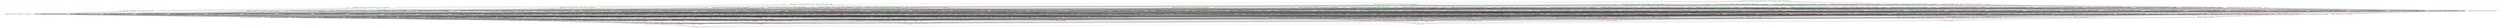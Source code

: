 digraph G {
splines="line"
rankdir=BT
"{'rtable_Song_Name', 'rtable_Album_Name', 'rtable_CopyRight', 'rtable_Genre', 'rtable_Time', 'rtable_Released', 'rtable_Price', 'rtable_Artist_Name'}" [shape=box];
"set()" [shape=box];
"set()" [color=red];
"set()" -> "{'rtable_Song_Name'}";
"set()" -> "{'rtable_Artist_Name'}";
"set()" -> "{'rtable_Album_Name'}";
"set()" -> "{'rtable_Genre'}";
"set()" -> "{'rtable_Price'}";
"set()" -> "{'rtable_CopyRight'}";
"set()" -> "{'rtable_Time'}";
"set()" -> "{'rtable_Released'}";
"{'rtable_Song_Name'}" [color=red];
"{'rtable_Song_Name'}" -> "{'rtable_Artist_Name', 'rtable_Song_Name'}";
"{'rtable_Song_Name'}" -> "{'rtable_Album_Name', 'rtable_Song_Name'}";
"{'rtable_Song_Name'}" -> "{'rtable_Genre', 'rtable_Song_Name'}";
"{'rtable_Song_Name'}" -> "{'rtable_Price', 'rtable_Song_Name'}";
"{'rtable_Song_Name'}" -> "{'rtable_CopyRight', 'rtable_Song_Name'}";
"{'rtable_Song_Name'}" -> "{'rtable_Time', 'rtable_Song_Name'}";
"{'rtable_Song_Name'}" -> "{'rtable_Released', 'rtable_Song_Name'}";
"{'rtable_Artist_Name'}" [color=red];
"{'rtable_Artist_Name'}" -> "{'rtable_Artist_Name', 'rtable_Song_Name'}";
"{'rtable_Artist_Name'}" -> "{'rtable_Artist_Name', 'rtable_Album_Name'}";
"{'rtable_Artist_Name'}" -> "{'rtable_Artist_Name', 'rtable_Genre'}";
"{'rtable_Artist_Name'}" -> "{'rtable_Artist_Name', 'rtable_Price'}";
"{'rtable_Artist_Name'}" -> "{'rtable_Artist_Name', 'rtable_CopyRight'}";
"{'rtable_Artist_Name'}" -> "{'rtable_Artist_Name', 'rtable_Time'}";
"{'rtable_Artist_Name'}" -> "{'rtable_Artist_Name', 'rtable_Released'}";
"{'rtable_Album_Name'}" [color=red];
"{'rtable_Album_Name'}" -> "{'rtable_Album_Name', 'rtable_Song_Name'}";
"{'rtable_Album_Name'}" -> "{'rtable_Artist_Name', 'rtable_Album_Name'}";
"{'rtable_Album_Name'}" -> "{'rtable_Genre', 'rtable_Album_Name'}";
"{'rtable_Album_Name'}" -> "{'rtable_Album_Name', 'rtable_Price'}";
"{'rtable_Album_Name'}" -> "{'rtable_Album_Name', 'rtable_CopyRight'}";
"{'rtable_Album_Name'}" -> "{'rtable_Time', 'rtable_Album_Name'}";
"{'rtable_Album_Name'}" -> "{'rtable_Released', 'rtable_Album_Name'}";
"{'rtable_Genre'}" [color=red];
"{'rtable_Genre'}" -> "{'rtable_Genre', 'rtable_Song_Name'}";
"{'rtable_Genre'}" -> "{'rtable_Artist_Name', 'rtable_Genre'}";
"{'rtable_Genre'}" -> "{'rtable_Genre', 'rtable_Album_Name'}";
"{'rtable_Genre'}" -> "{'rtable_Genre', 'rtable_Price'}";
"{'rtable_Genre'}" -> "{'rtable_Genre', 'rtable_CopyRight'}";
"{'rtable_Genre'}" -> "{'rtable_Genre', 'rtable_Time'}";
"{'rtable_Genre'}" -> "{'rtable_Genre', 'rtable_Released'}";
"{'rtable_Price'}" [color=red];
"{'rtable_Price'}" -> "{'rtable_Price', 'rtable_Song_Name'}";
"{'rtable_Price'}" -> "{'rtable_Artist_Name', 'rtable_Price'}";
"{'rtable_Price'}" -> "{'rtable_Album_Name', 'rtable_Price'}";
"{'rtable_Price'}" -> "{'rtable_Genre', 'rtable_Price'}";
"{'rtable_Price'}" -> "{'rtable_Price', 'rtable_CopyRight'}";
"{'rtable_Price'}" -> "{'rtable_Time', 'rtable_Price'}";
"{'rtable_Price'}" -> "{'rtable_Released', 'rtable_Price'}";
"{'rtable_CopyRight'}" [color=red];
"{'rtable_CopyRight'}" -> "{'rtable_CopyRight', 'rtable_Song_Name'}";
"{'rtable_CopyRight'}" -> "{'rtable_Artist_Name', 'rtable_CopyRight'}";
"{'rtable_CopyRight'}" -> "{'rtable_Album_Name', 'rtable_CopyRight'}";
"{'rtable_CopyRight'}" -> "{'rtable_Genre', 'rtable_CopyRight'}";
"{'rtable_CopyRight'}" -> "{'rtable_Price', 'rtable_CopyRight'}";
"{'rtable_CopyRight'}" -> "{'rtable_Time', 'rtable_CopyRight'}";
"{'rtable_CopyRight'}" -> "{'rtable_Released', 'rtable_CopyRight'}";
"{'rtable_Time'}" [color=red];
"{'rtable_Time'}" -> "{'rtable_Time', 'rtable_Song_Name'}";
"{'rtable_Time'}" -> "{'rtable_Artist_Name', 'rtable_Time'}";
"{'rtable_Time'}" -> "{'rtable_Time', 'rtable_Album_Name'}";
"{'rtable_Time'}" -> "{'rtable_Genre', 'rtable_Time'}";
"{'rtable_Time'}" -> "{'rtable_Time', 'rtable_Price'}";
"{'rtable_Time'}" -> "{'rtable_Time', 'rtable_CopyRight'}";
"{'rtable_Time'}" -> "{'rtable_Time', 'rtable_Released'}";
"{'rtable_Released'}" [color=red];
"{'rtable_Released'}" -> "{'rtable_Released', 'rtable_Song_Name'}";
"{'rtable_Released'}" -> "{'rtable_Artist_Name', 'rtable_Released'}";
"{'rtable_Released'}" -> "{'rtable_Released', 'rtable_Album_Name'}";
"{'rtable_Released'}" -> "{'rtable_Genre', 'rtable_Released'}";
"{'rtable_Released'}" -> "{'rtable_Released', 'rtable_Price'}";
"{'rtable_Released'}" -> "{'rtable_Released', 'rtable_CopyRight'}";
"{'rtable_Released'}" -> "{'rtable_Time', 'rtable_Released'}";
"{'rtable_Artist_Name', 'rtable_Song_Name'}" [color=red];
"{'rtable_Artist_Name', 'rtable_Song_Name'}" -> "{'rtable_Artist_Name', 'rtable_Album_Name', 'rtable_Song_Name'}";
"{'rtable_Artist_Name', 'rtable_Song_Name'}" -> "{'rtable_Artist_Name', 'rtable_Genre', 'rtable_Song_Name'}";
"{'rtable_Artist_Name', 'rtable_Song_Name'}" -> "{'rtable_Artist_Name', 'rtable_Price', 'rtable_Song_Name'}";
"{'rtable_Artist_Name', 'rtable_Song_Name'}" -> "{'rtable_Artist_Name', 'rtable_CopyRight', 'rtable_Song_Name'}";
"{'rtable_Artist_Name', 'rtable_Song_Name'}" -> "{'rtable_Artist_Name', 'rtable_Time', 'rtable_Song_Name'}";
"{'rtable_Artist_Name', 'rtable_Song_Name'}" -> "{'rtable_Artist_Name', 'rtable_Released', 'rtable_Song_Name'}";
"{'rtable_Album_Name', 'rtable_Song_Name'}" [color=green];
"{'rtable_Album_Name', 'rtable_Song_Name'}" -> "{'rtable_Artist_Name', 'rtable_Album_Name', 'rtable_Song_Name'}";
"{'rtable_Album_Name', 'rtable_Song_Name'}" -> "{'rtable_Genre', 'rtable_Album_Name', 'rtable_Song_Name'}";
"{'rtable_Album_Name', 'rtable_Song_Name'}" -> "{'rtable_Price', 'rtable_Album_Name', 'rtable_Song_Name'}";
"{'rtable_Album_Name', 'rtable_Song_Name'}" -> "{'rtable_Album_Name', 'rtable_CopyRight', 'rtable_Song_Name'}";
"{'rtable_Album_Name', 'rtable_Song_Name'}" -> "{'rtable_Time', 'rtable_Album_Name', 'rtable_Song_Name'}";
"{'rtable_Album_Name', 'rtable_Song_Name'}" -> "{'rtable_Released', 'rtable_Album_Name', 'rtable_Song_Name'}";
"{'rtable_Genre', 'rtable_Song_Name'}" [color=red];
"{'rtable_Genre', 'rtable_Song_Name'}" -> "{'rtable_Artist_Name', 'rtable_Genre', 'rtable_Song_Name'}";
"{'rtable_Genre', 'rtable_Song_Name'}" -> "{'rtable_Genre', 'rtable_Album_Name', 'rtable_Song_Name'}";
"{'rtable_Genre', 'rtable_Song_Name'}" -> "{'rtable_Genre', 'rtable_Price', 'rtable_Song_Name'}";
"{'rtable_Genre', 'rtable_Song_Name'}" -> "{'rtable_Genre', 'rtable_CopyRight', 'rtable_Song_Name'}";
"{'rtable_Genre', 'rtable_Song_Name'}" -> "{'rtable_Genre', 'rtable_Time', 'rtable_Song_Name'}";
"{'rtable_Genre', 'rtable_Song_Name'}" -> "{'rtable_Genre', 'rtable_Released', 'rtable_Song_Name'}";
"{'rtable_Price', 'rtable_Song_Name'}" [color=red];
"{'rtable_Price', 'rtable_Song_Name'}" -> "{'rtable_Artist_Name', 'rtable_Price', 'rtable_Song_Name'}";
"{'rtable_Price', 'rtable_Song_Name'}" -> "{'rtable_Price', 'rtable_Album_Name', 'rtable_Song_Name'}";
"{'rtable_Price', 'rtable_Song_Name'}" -> "{'rtable_Genre', 'rtable_Price', 'rtable_Song_Name'}";
"{'rtable_Price', 'rtable_Song_Name'}" -> "{'rtable_Price', 'rtable_CopyRight', 'rtable_Song_Name'}";
"{'rtable_Price', 'rtable_Song_Name'}" -> "{'rtable_Time', 'rtable_Price', 'rtable_Song_Name'}";
"{'rtable_Price', 'rtable_Song_Name'}" -> "{'rtable_Released', 'rtable_Price', 'rtable_Song_Name'}";
"{'rtable_CopyRight', 'rtable_Song_Name'}" [color=red];
"{'rtable_CopyRight', 'rtable_Song_Name'}" -> "{'rtable_Artist_Name', 'rtable_CopyRight', 'rtable_Song_Name'}";
"{'rtable_CopyRight', 'rtable_Song_Name'}" -> "{'rtable_Album_Name', 'rtable_CopyRight', 'rtable_Song_Name'}";
"{'rtable_CopyRight', 'rtable_Song_Name'}" -> "{'rtable_Genre', 'rtable_CopyRight', 'rtable_Song_Name'}";
"{'rtable_CopyRight', 'rtable_Song_Name'}" -> "{'rtable_Price', 'rtable_CopyRight', 'rtable_Song_Name'}";
"{'rtable_CopyRight', 'rtable_Song_Name'}" -> "{'rtable_Time', 'rtable_CopyRight', 'rtable_Song_Name'}";
"{'rtable_CopyRight', 'rtable_Song_Name'}" -> "{'rtable_Released', 'rtable_CopyRight', 'rtable_Song_Name'}";
"{'rtable_Time', 'rtable_Song_Name'}" [color=red];
"{'rtable_Time', 'rtable_Song_Name'}" -> "{'rtable_Artist_Name', 'rtable_Time', 'rtable_Song_Name'}";
"{'rtable_Time', 'rtable_Song_Name'}" -> "{'rtable_Time', 'rtable_Album_Name', 'rtable_Song_Name'}";
"{'rtable_Time', 'rtable_Song_Name'}" -> "{'rtable_Genre', 'rtable_Time', 'rtable_Song_Name'}";
"{'rtable_Time', 'rtable_Song_Name'}" -> "{'rtable_Time', 'rtable_Price', 'rtable_Song_Name'}";
"{'rtable_Time', 'rtable_Song_Name'}" -> "{'rtable_Time', 'rtable_CopyRight', 'rtable_Song_Name'}";
"{'rtable_Time', 'rtable_Song_Name'}" -> "{'rtable_Time', 'rtable_Released', 'rtable_Song_Name'}";
"{'rtable_Released', 'rtable_Song_Name'}" [color=red];
"{'rtable_Released', 'rtable_Song_Name'}" -> "{'rtable_Artist_Name', 'rtable_Released', 'rtable_Song_Name'}";
"{'rtable_Released', 'rtable_Song_Name'}" -> "{'rtable_Released', 'rtable_Album_Name', 'rtable_Song_Name'}";
"{'rtable_Released', 'rtable_Song_Name'}" -> "{'rtable_Genre', 'rtable_Released', 'rtable_Song_Name'}";
"{'rtable_Released', 'rtable_Song_Name'}" -> "{'rtable_Released', 'rtable_Price', 'rtable_Song_Name'}";
"{'rtable_Released', 'rtable_Song_Name'}" -> "{'rtable_Released', 'rtable_CopyRight', 'rtable_Song_Name'}";
"{'rtable_Released', 'rtable_Song_Name'}" -> "{'rtable_Time', 'rtable_Released', 'rtable_Song_Name'}";
"{'rtable_Artist_Name', 'rtable_Album_Name'}" [color=red];
"{'rtable_Artist_Name', 'rtable_Album_Name'}" -> "{'rtable_Artist_Name', 'rtable_Album_Name', 'rtable_Song_Name'}";
"{'rtable_Artist_Name', 'rtable_Album_Name'}" -> "{'rtable_Artist_Name', 'rtable_Album_Name', 'rtable_Genre'}";
"{'rtable_Artist_Name', 'rtable_Album_Name'}" -> "{'rtable_Artist_Name', 'rtable_Album_Name', 'rtable_Price'}";
"{'rtable_Artist_Name', 'rtable_Album_Name'}" -> "{'rtable_Artist_Name', 'rtable_Album_Name', 'rtable_CopyRight'}";
"{'rtable_Artist_Name', 'rtable_Album_Name'}" -> "{'rtable_Artist_Name', 'rtable_Album_Name', 'rtable_Time'}";
"{'rtable_Artist_Name', 'rtable_Album_Name'}" -> "{'rtable_Artist_Name', 'rtable_Released', 'rtable_Album_Name'}";
"{'rtable_Artist_Name', 'rtable_Genre'}" [color=red];
"{'rtable_Artist_Name', 'rtable_Genre'}" -> "{'rtable_Artist_Name', 'rtable_Genre', 'rtable_Song_Name'}";
"{'rtable_Artist_Name', 'rtable_Genre'}" -> "{'rtable_Artist_Name', 'rtable_Album_Name', 'rtable_Genre'}";
"{'rtable_Artist_Name', 'rtable_Genre'}" -> "{'rtable_Artist_Name', 'rtable_Price', 'rtable_Genre'}";
"{'rtable_Artist_Name', 'rtable_Genre'}" -> "{'rtable_Artist_Name', 'rtable_CopyRight', 'rtable_Genre'}";
"{'rtable_Artist_Name', 'rtable_Genre'}" -> "{'rtable_Artist_Name', 'rtable_Time', 'rtable_Genre'}";
"{'rtable_Artist_Name', 'rtable_Genre'}" -> "{'rtable_Artist_Name', 'rtable_Released', 'rtable_Genre'}";
"{'rtable_Artist_Name', 'rtable_Price'}" [color=red];
"{'rtable_Artist_Name', 'rtable_Price'}" -> "{'rtable_Artist_Name', 'rtable_Price', 'rtable_Song_Name'}";
"{'rtable_Artist_Name', 'rtable_Price'}" -> "{'rtable_Artist_Name', 'rtable_Album_Name', 'rtable_Price'}";
"{'rtable_Artist_Name', 'rtable_Price'}" -> "{'rtable_Artist_Name', 'rtable_Price', 'rtable_Genre'}";
"{'rtable_Artist_Name', 'rtable_Price'}" -> "{'rtable_Artist_Name', 'rtable_Price', 'rtable_CopyRight'}";
"{'rtable_Artist_Name', 'rtable_Price'}" -> "{'rtable_Artist_Name', 'rtable_Price', 'rtable_Time'}";
"{'rtable_Artist_Name', 'rtable_Price'}" -> "{'rtable_Artist_Name', 'rtable_Released', 'rtable_Price'}";
"{'rtable_Artist_Name', 'rtable_CopyRight'}" [color=red];
"{'rtable_Artist_Name', 'rtable_CopyRight'}" -> "{'rtable_Artist_Name', 'rtable_CopyRight', 'rtable_Song_Name'}";
"{'rtable_Artist_Name', 'rtable_CopyRight'}" -> "{'rtable_Artist_Name', 'rtable_Album_Name', 'rtable_CopyRight'}";
"{'rtable_Artist_Name', 'rtable_CopyRight'}" -> "{'rtable_Artist_Name', 'rtable_CopyRight', 'rtable_Genre'}";
"{'rtable_Artist_Name', 'rtable_CopyRight'}" -> "{'rtable_Artist_Name', 'rtable_Price', 'rtable_CopyRight'}";
"{'rtable_Artist_Name', 'rtable_CopyRight'}" -> "{'rtable_Artist_Name', 'rtable_CopyRight', 'rtable_Time'}";
"{'rtable_Artist_Name', 'rtable_CopyRight'}" -> "{'rtable_Artist_Name', 'rtable_Released', 'rtable_CopyRight'}";
"{'rtable_Artist_Name', 'rtable_Time'}" [color=red];
"{'rtable_Artist_Name', 'rtable_Time'}" -> "{'rtable_Artist_Name', 'rtable_Time', 'rtable_Song_Name'}";
"{'rtable_Artist_Name', 'rtable_Time'}" -> "{'rtable_Artist_Name', 'rtable_Album_Name', 'rtable_Time'}";
"{'rtable_Artist_Name', 'rtable_Time'}" -> "{'rtable_Artist_Name', 'rtable_Time', 'rtable_Genre'}";
"{'rtable_Artist_Name', 'rtable_Time'}" -> "{'rtable_Artist_Name', 'rtable_Price', 'rtable_Time'}";
"{'rtable_Artist_Name', 'rtable_Time'}" -> "{'rtable_Artist_Name', 'rtable_CopyRight', 'rtable_Time'}";
"{'rtable_Artist_Name', 'rtable_Time'}" -> "{'rtable_Artist_Name', 'rtable_Released', 'rtable_Time'}";
"{'rtable_Artist_Name', 'rtable_Released'}" [color=red];
"{'rtable_Artist_Name', 'rtable_Released'}" -> "{'rtable_Artist_Name', 'rtable_Released', 'rtable_Song_Name'}";
"{'rtable_Artist_Name', 'rtable_Released'}" -> "{'rtable_Artist_Name', 'rtable_Released', 'rtable_Album_Name'}";
"{'rtable_Artist_Name', 'rtable_Released'}" -> "{'rtable_Artist_Name', 'rtable_Released', 'rtable_Genre'}";
"{'rtable_Artist_Name', 'rtable_Released'}" -> "{'rtable_Artist_Name', 'rtable_Released', 'rtable_Price'}";
"{'rtable_Artist_Name', 'rtable_Released'}" -> "{'rtable_Artist_Name', 'rtable_Released', 'rtable_CopyRight'}";
"{'rtable_Artist_Name', 'rtable_Released'}" -> "{'rtable_Artist_Name', 'rtable_Released', 'rtable_Time'}";
"{'rtable_Genre', 'rtable_Album_Name'}" [color=red];
"{'rtable_Genre', 'rtable_Album_Name'}" -> "{'rtable_Genre', 'rtable_Album_Name', 'rtable_Song_Name'}";
"{'rtable_Genre', 'rtable_Album_Name'}" -> "{'rtable_Artist_Name', 'rtable_Album_Name', 'rtable_Genre'}";
"{'rtable_Genre', 'rtable_Album_Name'}" -> "{'rtable_Genre', 'rtable_Album_Name', 'rtable_Price'}";
"{'rtable_Genre', 'rtable_Album_Name'}" -> "{'rtable_Genre', 'rtable_Album_Name', 'rtable_CopyRight'}";
"{'rtable_Genre', 'rtable_Album_Name'}" -> "{'rtable_Genre', 'rtable_Album_Name', 'rtable_Time'}";
"{'rtable_Genre', 'rtable_Album_Name'}" -> "{'rtable_Genre', 'rtable_Released', 'rtable_Album_Name'}";
"{'rtable_Album_Name', 'rtable_Price'}" [color=red];
"{'rtable_Album_Name', 'rtable_Price'}" -> "{'rtable_Price', 'rtable_Album_Name', 'rtable_Song_Name'}";
"{'rtable_Album_Name', 'rtable_Price'}" -> "{'rtable_Artist_Name', 'rtable_Album_Name', 'rtable_Price'}";
"{'rtable_Album_Name', 'rtable_Price'}" -> "{'rtable_Genre', 'rtable_Album_Name', 'rtable_Price'}";
"{'rtable_Album_Name', 'rtable_Price'}" -> "{'rtable_Album_Name', 'rtable_CopyRight', 'rtable_Price'}";
"{'rtable_Album_Name', 'rtable_Price'}" -> "{'rtable_Time', 'rtable_Album_Name', 'rtable_Price'}";
"{'rtable_Album_Name', 'rtable_Price'}" -> "{'rtable_Released', 'rtable_Album_Name', 'rtable_Price'}";
"{'rtable_Album_Name', 'rtable_CopyRight'}" [color=red];
"{'rtable_Album_Name', 'rtable_CopyRight'}" -> "{'rtable_Album_Name', 'rtable_CopyRight', 'rtable_Song_Name'}";
"{'rtable_Album_Name', 'rtable_CopyRight'}" -> "{'rtable_Artist_Name', 'rtable_Album_Name', 'rtable_CopyRight'}";
"{'rtable_Album_Name', 'rtable_CopyRight'}" -> "{'rtable_Genre', 'rtable_Album_Name', 'rtable_CopyRight'}";
"{'rtable_Album_Name', 'rtable_CopyRight'}" -> "{'rtable_Album_Name', 'rtable_CopyRight', 'rtable_Price'}";
"{'rtable_Album_Name', 'rtable_CopyRight'}" -> "{'rtable_Time', 'rtable_Album_Name', 'rtable_CopyRight'}";
"{'rtable_Album_Name', 'rtable_CopyRight'}" -> "{'rtable_Released', 'rtable_Album_Name', 'rtable_CopyRight'}";
"{'rtable_Time', 'rtable_Album_Name'}" [color=red];
"{'rtable_Time', 'rtable_Album_Name'}" -> "{'rtable_Time', 'rtable_Album_Name', 'rtable_Song_Name'}";
"{'rtable_Time', 'rtable_Album_Name'}" -> "{'rtable_Artist_Name', 'rtable_Album_Name', 'rtable_Time'}";
"{'rtable_Time', 'rtable_Album_Name'}" -> "{'rtable_Genre', 'rtable_Album_Name', 'rtable_Time'}";
"{'rtable_Time', 'rtable_Album_Name'}" -> "{'rtable_Time', 'rtable_Album_Name', 'rtable_Price'}";
"{'rtable_Time', 'rtable_Album_Name'}" -> "{'rtable_Time', 'rtable_Album_Name', 'rtable_CopyRight'}";
"{'rtable_Time', 'rtable_Album_Name'}" -> "{'rtable_Time', 'rtable_Released', 'rtable_Album_Name'}";
"{'rtable_Released', 'rtable_Album_Name'}" [color=red];
"{'rtable_Released', 'rtable_Album_Name'}" -> "{'rtable_Released', 'rtable_Album_Name', 'rtable_Song_Name'}";
"{'rtable_Released', 'rtable_Album_Name'}" -> "{'rtable_Artist_Name', 'rtable_Released', 'rtable_Album_Name'}";
"{'rtable_Released', 'rtable_Album_Name'}" -> "{'rtable_Genre', 'rtable_Released', 'rtable_Album_Name'}";
"{'rtable_Released', 'rtable_Album_Name'}" -> "{'rtable_Released', 'rtable_Album_Name', 'rtable_Price'}";
"{'rtable_Released', 'rtable_Album_Name'}" -> "{'rtable_Released', 'rtable_Album_Name', 'rtable_CopyRight'}";
"{'rtable_Released', 'rtable_Album_Name'}" -> "{'rtable_Time', 'rtable_Released', 'rtable_Album_Name'}";
"{'rtable_Genre', 'rtable_Price'}" [color=red];
"{'rtable_Genre', 'rtable_Price'}" -> "{'rtable_Genre', 'rtable_Price', 'rtable_Song_Name'}";
"{'rtable_Genre', 'rtable_Price'}" -> "{'rtable_Artist_Name', 'rtable_Price', 'rtable_Genre'}";
"{'rtable_Genre', 'rtable_Price'}" -> "{'rtable_Genre', 'rtable_Album_Name', 'rtable_Price'}";
"{'rtable_Genre', 'rtable_Price'}" -> "{'rtable_Genre', 'rtable_Price', 'rtable_CopyRight'}";
"{'rtable_Genre', 'rtable_Price'}" -> "{'rtable_Genre', 'rtable_Price', 'rtable_Time'}";
"{'rtable_Genre', 'rtable_Price'}" -> "{'rtable_Genre', 'rtable_Released', 'rtable_Price'}";
"{'rtable_Genre', 'rtable_CopyRight'}" [color=red];
"{'rtable_Genre', 'rtable_CopyRight'}" -> "{'rtable_Genre', 'rtable_CopyRight', 'rtable_Song_Name'}";
"{'rtable_Genre', 'rtable_CopyRight'}" -> "{'rtable_Artist_Name', 'rtable_CopyRight', 'rtable_Genre'}";
"{'rtable_Genre', 'rtable_CopyRight'}" -> "{'rtable_Genre', 'rtable_Album_Name', 'rtable_CopyRight'}";
"{'rtable_Genre', 'rtable_CopyRight'}" -> "{'rtable_Genre', 'rtable_Price', 'rtable_CopyRight'}";
"{'rtable_Genre', 'rtable_CopyRight'}" -> "{'rtable_Genre', 'rtable_CopyRight', 'rtable_Time'}";
"{'rtable_Genre', 'rtable_CopyRight'}" -> "{'rtable_Genre', 'rtable_Released', 'rtable_CopyRight'}";
"{'rtable_Genre', 'rtable_Time'}" [color=red];
"{'rtable_Genre', 'rtable_Time'}" -> "{'rtable_Genre', 'rtable_Time', 'rtable_Song_Name'}";
"{'rtable_Genre', 'rtable_Time'}" -> "{'rtable_Artist_Name', 'rtable_Time', 'rtable_Genre'}";
"{'rtable_Genre', 'rtable_Time'}" -> "{'rtable_Genre', 'rtable_Album_Name', 'rtable_Time'}";
"{'rtable_Genre', 'rtable_Time'}" -> "{'rtable_Genre', 'rtable_Price', 'rtable_Time'}";
"{'rtable_Genre', 'rtable_Time'}" -> "{'rtable_Genre', 'rtable_CopyRight', 'rtable_Time'}";
"{'rtable_Genre', 'rtable_Time'}" -> "{'rtable_Genre', 'rtable_Released', 'rtable_Time'}";
"{'rtable_Genre', 'rtable_Released'}" [color=red];
"{'rtable_Genre', 'rtable_Released'}" -> "{'rtable_Genre', 'rtable_Released', 'rtable_Song_Name'}";
"{'rtable_Genre', 'rtable_Released'}" -> "{'rtable_Artist_Name', 'rtable_Released', 'rtable_Genre'}";
"{'rtable_Genre', 'rtable_Released'}" -> "{'rtable_Genre', 'rtable_Released', 'rtable_Album_Name'}";
"{'rtable_Genre', 'rtable_Released'}" -> "{'rtable_Genre', 'rtable_Released', 'rtable_Price'}";
"{'rtable_Genre', 'rtable_Released'}" -> "{'rtable_Genre', 'rtable_Released', 'rtable_CopyRight'}";
"{'rtable_Genre', 'rtable_Released'}" -> "{'rtable_Genre', 'rtable_Released', 'rtable_Time'}";
"{'rtable_Price', 'rtable_CopyRight'}" [color=red];
"{'rtable_Price', 'rtable_CopyRight'}" -> "{'rtable_Price', 'rtable_CopyRight', 'rtable_Song_Name'}";
"{'rtable_Price', 'rtable_CopyRight'}" -> "{'rtable_Artist_Name', 'rtable_Price', 'rtable_CopyRight'}";
"{'rtable_Price', 'rtable_CopyRight'}" -> "{'rtable_Album_Name', 'rtable_CopyRight', 'rtable_Price'}";
"{'rtable_Price', 'rtable_CopyRight'}" -> "{'rtable_Genre', 'rtable_Price', 'rtable_CopyRight'}";
"{'rtable_Price', 'rtable_CopyRight'}" -> "{'rtable_Time', 'rtable_Price', 'rtable_CopyRight'}";
"{'rtable_Price', 'rtable_CopyRight'}" -> "{'rtable_Released', 'rtable_Price', 'rtable_CopyRight'}";
"{'rtable_Time', 'rtable_Price'}" [color=red];
"{'rtable_Time', 'rtable_Price'}" -> "{'rtable_Time', 'rtable_Price', 'rtable_Song_Name'}";
"{'rtable_Time', 'rtable_Price'}" -> "{'rtable_Artist_Name', 'rtable_Price', 'rtable_Time'}";
"{'rtable_Time', 'rtable_Price'}" -> "{'rtable_Time', 'rtable_Album_Name', 'rtable_Price'}";
"{'rtable_Time', 'rtable_Price'}" -> "{'rtable_Genre', 'rtable_Price', 'rtable_Time'}";
"{'rtable_Time', 'rtable_Price'}" -> "{'rtable_Time', 'rtable_Price', 'rtable_CopyRight'}";
"{'rtable_Time', 'rtable_Price'}" -> "{'rtable_Time', 'rtable_Released', 'rtable_Price'}";
"{'rtable_Released', 'rtable_Price'}" [color=red];
"{'rtable_Released', 'rtable_Price'}" -> "{'rtable_Released', 'rtable_Price', 'rtable_Song_Name'}";
"{'rtable_Released', 'rtable_Price'}" -> "{'rtable_Artist_Name', 'rtable_Released', 'rtable_Price'}";
"{'rtable_Released', 'rtable_Price'}" -> "{'rtable_Released', 'rtable_Album_Name', 'rtable_Price'}";
"{'rtable_Released', 'rtable_Price'}" -> "{'rtable_Genre', 'rtable_Released', 'rtable_Price'}";
"{'rtable_Released', 'rtable_Price'}" -> "{'rtable_Released', 'rtable_Price', 'rtable_CopyRight'}";
"{'rtable_Released', 'rtable_Price'}" -> "{'rtable_Time', 'rtable_Released', 'rtable_Price'}";
"{'rtable_Time', 'rtable_CopyRight'}" [color=red];
"{'rtable_Time', 'rtable_CopyRight'}" -> "{'rtable_Time', 'rtable_CopyRight', 'rtable_Song_Name'}";
"{'rtable_Time', 'rtable_CopyRight'}" -> "{'rtable_Artist_Name', 'rtable_CopyRight', 'rtable_Time'}";
"{'rtable_Time', 'rtable_CopyRight'}" -> "{'rtable_Time', 'rtable_Album_Name', 'rtable_CopyRight'}";
"{'rtable_Time', 'rtable_CopyRight'}" -> "{'rtable_Genre', 'rtable_CopyRight', 'rtable_Time'}";
"{'rtable_Time', 'rtable_CopyRight'}" -> "{'rtable_Time', 'rtable_Price', 'rtable_CopyRight'}";
"{'rtable_Time', 'rtable_CopyRight'}" -> "{'rtable_Time', 'rtable_Released', 'rtable_CopyRight'}";
"{'rtable_Released', 'rtable_CopyRight'}" [color=red];
"{'rtable_Released', 'rtable_CopyRight'}" -> "{'rtable_Released', 'rtable_CopyRight', 'rtable_Song_Name'}";
"{'rtable_Released', 'rtable_CopyRight'}" -> "{'rtable_Artist_Name', 'rtable_Released', 'rtable_CopyRight'}";
"{'rtable_Released', 'rtable_CopyRight'}" -> "{'rtable_Released', 'rtable_Album_Name', 'rtable_CopyRight'}";
"{'rtable_Released', 'rtable_CopyRight'}" -> "{'rtable_Genre', 'rtable_Released', 'rtable_CopyRight'}";
"{'rtable_Released', 'rtable_CopyRight'}" -> "{'rtable_Released', 'rtable_Price', 'rtable_CopyRight'}";
"{'rtable_Released', 'rtable_CopyRight'}" -> "{'rtable_Time', 'rtable_Released', 'rtable_CopyRight'}";
"{'rtable_Time', 'rtable_Released'}" [color=red];
"{'rtable_Time', 'rtable_Released'}" -> "{'rtable_Time', 'rtable_Released', 'rtable_Song_Name'}";
"{'rtable_Time', 'rtable_Released'}" -> "{'rtable_Artist_Name', 'rtable_Released', 'rtable_Time'}";
"{'rtable_Time', 'rtable_Released'}" -> "{'rtable_Time', 'rtable_Released', 'rtable_Album_Name'}";
"{'rtable_Time', 'rtable_Released'}" -> "{'rtable_Genre', 'rtable_Released', 'rtable_Time'}";
"{'rtable_Time', 'rtable_Released'}" -> "{'rtable_Time', 'rtable_Released', 'rtable_Price'}";
"{'rtable_Time', 'rtable_Released'}" -> "{'rtable_Time', 'rtable_Released', 'rtable_CopyRight'}";
"{'rtable_Artist_Name', 'rtable_Album_Name', 'rtable_Song_Name'}" [color=green];
"{'rtable_Artist_Name', 'rtable_Album_Name', 'rtable_Song_Name'}" -> "{'rtable_Artist_Name', 'rtable_Genre', 'rtable_Album_Name', 'rtable_Song_Name'}";
"{'rtable_Artist_Name', 'rtable_Album_Name', 'rtable_Song_Name'}" -> "{'rtable_Artist_Name', 'rtable_Price', 'rtable_Album_Name', 'rtable_Song_Name'}";
"{'rtable_Artist_Name', 'rtable_Album_Name', 'rtable_Song_Name'}" -> "{'rtable_Artist_Name', 'rtable_Album_Name', 'rtable_CopyRight', 'rtable_Song_Name'}";
"{'rtable_Artist_Name', 'rtable_Album_Name', 'rtable_Song_Name'}" -> "{'rtable_Artist_Name', 'rtable_Time', 'rtable_Album_Name', 'rtable_Song_Name'}";
"{'rtable_Artist_Name', 'rtable_Album_Name', 'rtable_Song_Name'}" -> "{'rtable_Artist_Name', 'rtable_Released', 'rtable_Album_Name', 'rtable_Song_Name'}";
"{'rtable_Artist_Name', 'rtable_Genre', 'rtable_Song_Name'}" [color=red];
"{'rtable_Artist_Name', 'rtable_Genre', 'rtable_Song_Name'}" -> "{'rtable_Artist_Name', 'rtable_Genre', 'rtable_Album_Name', 'rtable_Song_Name'}";
"{'rtable_Artist_Name', 'rtable_Genre', 'rtable_Song_Name'}" -> "{'rtable_Artist_Name', 'rtable_Genre', 'rtable_Price', 'rtable_Song_Name'}";
"{'rtable_Artist_Name', 'rtable_Genre', 'rtable_Song_Name'}" -> "{'rtable_Artist_Name', 'rtable_Genre', 'rtable_CopyRight', 'rtable_Song_Name'}";
"{'rtable_Artist_Name', 'rtable_Genre', 'rtable_Song_Name'}" -> "{'rtable_Artist_Name', 'rtable_Time', 'rtable_Genre', 'rtable_Song_Name'}";
"{'rtable_Artist_Name', 'rtable_Genre', 'rtable_Song_Name'}" -> "{'rtable_Artist_Name', 'rtable_Released', 'rtable_Genre', 'rtable_Song_Name'}";
"{'rtable_Artist_Name', 'rtable_Price', 'rtable_Song_Name'}" [color=red];
"{'rtable_Artist_Name', 'rtable_Price', 'rtable_Song_Name'}" -> "{'rtable_Artist_Name', 'rtable_Price', 'rtable_Album_Name', 'rtable_Song_Name'}";
"{'rtable_Artist_Name', 'rtable_Price', 'rtable_Song_Name'}" -> "{'rtable_Artist_Name', 'rtable_Genre', 'rtable_Price', 'rtable_Song_Name'}";
"{'rtable_Artist_Name', 'rtable_Price', 'rtable_Song_Name'}" -> "{'rtable_Artist_Name', 'rtable_Price', 'rtable_CopyRight', 'rtable_Song_Name'}";
"{'rtable_Artist_Name', 'rtable_Price', 'rtable_Song_Name'}" -> "{'rtable_Artist_Name', 'rtable_Time', 'rtable_Price', 'rtable_Song_Name'}";
"{'rtable_Artist_Name', 'rtable_Price', 'rtable_Song_Name'}" -> "{'rtable_Artist_Name', 'rtable_Released', 'rtable_Price', 'rtable_Song_Name'}";
"{'rtable_Artist_Name', 'rtable_CopyRight', 'rtable_Song_Name'}" [color=red];
"{'rtable_Artist_Name', 'rtable_CopyRight', 'rtable_Song_Name'}" -> "{'rtable_Artist_Name', 'rtable_Album_Name', 'rtable_CopyRight', 'rtable_Song_Name'}";
"{'rtable_Artist_Name', 'rtable_CopyRight', 'rtable_Song_Name'}" -> "{'rtable_Artist_Name', 'rtable_Genre', 'rtable_CopyRight', 'rtable_Song_Name'}";
"{'rtable_Artist_Name', 'rtable_CopyRight', 'rtable_Song_Name'}" -> "{'rtable_Artist_Name', 'rtable_Price', 'rtable_CopyRight', 'rtable_Song_Name'}";
"{'rtable_Artist_Name', 'rtable_CopyRight', 'rtable_Song_Name'}" -> "{'rtable_Artist_Name', 'rtable_Time', 'rtable_CopyRight', 'rtable_Song_Name'}";
"{'rtable_Artist_Name', 'rtable_CopyRight', 'rtable_Song_Name'}" -> "{'rtable_Artist_Name', 'rtable_Released', 'rtable_CopyRight', 'rtable_Song_Name'}";
"{'rtable_Artist_Name', 'rtable_Time', 'rtable_Song_Name'}" [color=red];
"{'rtable_Artist_Name', 'rtable_Time', 'rtable_Song_Name'}" -> "{'rtable_Artist_Name', 'rtable_Time', 'rtable_Album_Name', 'rtable_Song_Name'}";
"{'rtable_Artist_Name', 'rtable_Time', 'rtable_Song_Name'}" -> "{'rtable_Artist_Name', 'rtable_Time', 'rtable_Genre', 'rtable_Song_Name'}";
"{'rtable_Artist_Name', 'rtable_Time', 'rtable_Song_Name'}" -> "{'rtable_Artist_Name', 'rtable_Time', 'rtable_Price', 'rtable_Song_Name'}";
"{'rtable_Artist_Name', 'rtable_Time', 'rtable_Song_Name'}" -> "{'rtable_Artist_Name', 'rtable_Time', 'rtable_CopyRight', 'rtable_Song_Name'}";
"{'rtable_Artist_Name', 'rtable_Time', 'rtable_Song_Name'}" -> "{'rtable_Artist_Name', 'rtable_Released', 'rtable_Time', 'rtable_Song_Name'}";
"{'rtable_Artist_Name', 'rtable_Released', 'rtable_Song_Name'}" [color=red];
"{'rtable_Artist_Name', 'rtable_Released', 'rtable_Song_Name'}" -> "{'rtable_Artist_Name', 'rtable_Released', 'rtable_Album_Name', 'rtable_Song_Name'}";
"{'rtable_Artist_Name', 'rtable_Released', 'rtable_Song_Name'}" -> "{'rtable_Artist_Name', 'rtable_Released', 'rtable_Genre', 'rtable_Song_Name'}";
"{'rtable_Artist_Name', 'rtable_Released', 'rtable_Song_Name'}" -> "{'rtable_Artist_Name', 'rtable_Released', 'rtable_Price', 'rtable_Song_Name'}";
"{'rtable_Artist_Name', 'rtable_Released', 'rtable_Song_Name'}" -> "{'rtable_Artist_Name', 'rtable_Released', 'rtable_CopyRight', 'rtable_Song_Name'}";
"{'rtable_Artist_Name', 'rtable_Released', 'rtable_Song_Name'}" -> "{'rtable_Artist_Name', 'rtable_Released', 'rtable_Time', 'rtable_Song_Name'}";
"{'rtable_Genre', 'rtable_Album_Name', 'rtable_Song_Name'}" [color=green];
"{'rtable_Genre', 'rtable_Album_Name', 'rtable_Song_Name'}" -> "{'rtable_Artist_Name', 'rtable_Genre', 'rtable_Album_Name', 'rtable_Song_Name'}";
"{'rtable_Genre', 'rtable_Album_Name', 'rtable_Song_Name'}" -> "{'rtable_Genre', 'rtable_Price', 'rtable_Album_Name', 'rtable_Song_Name'}";
"{'rtable_Genre', 'rtable_Album_Name', 'rtable_Song_Name'}" -> "{'rtable_Genre', 'rtable_Album_Name', 'rtable_CopyRight', 'rtable_Song_Name'}";
"{'rtable_Genre', 'rtable_Album_Name', 'rtable_Song_Name'}" -> "{'rtable_Genre', 'rtable_Time', 'rtable_Album_Name', 'rtable_Song_Name'}";
"{'rtable_Genre', 'rtable_Album_Name', 'rtable_Song_Name'}" -> "{'rtable_Genre', 'rtable_Released', 'rtable_Album_Name', 'rtable_Song_Name'}";
"{'rtable_Price', 'rtable_Album_Name', 'rtable_Song_Name'}" [color=green];
"{'rtable_Price', 'rtable_Album_Name', 'rtable_Song_Name'}" -> "{'rtable_Artist_Name', 'rtable_Price', 'rtable_Album_Name', 'rtable_Song_Name'}";
"{'rtable_Price', 'rtable_Album_Name', 'rtable_Song_Name'}" -> "{'rtable_Genre', 'rtable_Price', 'rtable_Album_Name', 'rtable_Song_Name'}";
"{'rtable_Price', 'rtable_Album_Name', 'rtable_Song_Name'}" -> "{'rtable_Price', 'rtable_Album_Name', 'rtable_CopyRight', 'rtable_Song_Name'}";
"{'rtable_Price', 'rtable_Album_Name', 'rtable_Song_Name'}" -> "{'rtable_Time', 'rtable_Price', 'rtable_Album_Name', 'rtable_Song_Name'}";
"{'rtable_Price', 'rtable_Album_Name', 'rtable_Song_Name'}" -> "{'rtable_Price', 'rtable_Released', 'rtable_Album_Name', 'rtable_Song_Name'}";
"{'rtable_Album_Name', 'rtable_CopyRight', 'rtable_Song_Name'}" [color=green];
"{'rtable_Album_Name', 'rtable_CopyRight', 'rtable_Song_Name'}" -> "{'rtable_Artist_Name', 'rtable_Album_Name', 'rtable_CopyRight', 'rtable_Song_Name'}";
"{'rtable_Album_Name', 'rtable_CopyRight', 'rtable_Song_Name'}" -> "{'rtable_Genre', 'rtable_Album_Name', 'rtable_CopyRight', 'rtable_Song_Name'}";
"{'rtable_Album_Name', 'rtable_CopyRight', 'rtable_Song_Name'}" -> "{'rtable_Price', 'rtable_Album_Name', 'rtable_CopyRight', 'rtable_Song_Name'}";
"{'rtable_Album_Name', 'rtable_CopyRight', 'rtable_Song_Name'}" -> "{'rtable_Time', 'rtable_Album_Name', 'rtable_CopyRight', 'rtable_Song_Name'}";
"{'rtable_Album_Name', 'rtable_CopyRight', 'rtable_Song_Name'}" -> "{'rtable_Released', 'rtable_Album_Name', 'rtable_CopyRight', 'rtable_Song_Name'}";
"{'rtable_Time', 'rtable_Album_Name', 'rtable_Song_Name'}" [color=green];
"{'rtable_Time', 'rtable_Album_Name', 'rtable_Song_Name'}" -> "{'rtable_Artist_Name', 'rtable_Time', 'rtable_Album_Name', 'rtable_Song_Name'}";
"{'rtable_Time', 'rtable_Album_Name', 'rtable_Song_Name'}" -> "{'rtable_Genre', 'rtable_Time', 'rtable_Album_Name', 'rtable_Song_Name'}";
"{'rtable_Time', 'rtable_Album_Name', 'rtable_Song_Name'}" -> "{'rtable_Time', 'rtable_Price', 'rtable_Album_Name', 'rtable_Song_Name'}";
"{'rtable_Time', 'rtable_Album_Name', 'rtable_Song_Name'}" -> "{'rtable_Time', 'rtable_Album_Name', 'rtable_CopyRight', 'rtable_Song_Name'}";
"{'rtable_Time', 'rtable_Album_Name', 'rtable_Song_Name'}" -> "{'rtable_Time', 'rtable_Released', 'rtable_Album_Name', 'rtable_Song_Name'}";
"{'rtable_Released', 'rtable_Album_Name', 'rtable_Song_Name'}" [color=green];
"{'rtable_Released', 'rtable_Album_Name', 'rtable_Song_Name'}" -> "{'rtable_Artist_Name', 'rtable_Released', 'rtable_Album_Name', 'rtable_Song_Name'}";
"{'rtable_Released', 'rtable_Album_Name', 'rtable_Song_Name'}" -> "{'rtable_Genre', 'rtable_Released', 'rtable_Album_Name', 'rtable_Song_Name'}";
"{'rtable_Released', 'rtable_Album_Name', 'rtable_Song_Name'}" -> "{'rtable_Price', 'rtable_Released', 'rtable_Album_Name', 'rtable_Song_Name'}";
"{'rtable_Released', 'rtable_Album_Name', 'rtable_Song_Name'}" -> "{'rtable_Released', 'rtable_Album_Name', 'rtable_CopyRight', 'rtable_Song_Name'}";
"{'rtable_Released', 'rtable_Album_Name', 'rtable_Song_Name'}" -> "{'rtable_Time', 'rtable_Released', 'rtable_Album_Name', 'rtable_Song_Name'}";
"{'rtable_Genre', 'rtable_Price', 'rtable_Song_Name'}" [color=red];
"{'rtable_Genre', 'rtable_Price', 'rtable_Song_Name'}" -> "{'rtable_Artist_Name', 'rtable_Genre', 'rtable_Price', 'rtable_Song_Name'}";
"{'rtable_Genre', 'rtable_Price', 'rtable_Song_Name'}" -> "{'rtable_Genre', 'rtable_Price', 'rtable_Album_Name', 'rtable_Song_Name'}";
"{'rtable_Genre', 'rtable_Price', 'rtable_Song_Name'}" -> "{'rtable_Genre', 'rtable_Price', 'rtable_CopyRight', 'rtable_Song_Name'}";
"{'rtable_Genre', 'rtable_Price', 'rtable_Song_Name'}" -> "{'rtable_Genre', 'rtable_Time', 'rtable_Price', 'rtable_Song_Name'}";
"{'rtable_Genre', 'rtable_Price', 'rtable_Song_Name'}" -> "{'rtable_Genre', 'rtable_Released', 'rtable_Price', 'rtable_Song_Name'}";
"{'rtable_Genre', 'rtable_CopyRight', 'rtable_Song_Name'}" [color=red];
"{'rtable_Genre', 'rtable_CopyRight', 'rtable_Song_Name'}" -> "{'rtable_Artist_Name', 'rtable_Genre', 'rtable_CopyRight', 'rtable_Song_Name'}";
"{'rtable_Genre', 'rtable_CopyRight', 'rtable_Song_Name'}" -> "{'rtable_Genre', 'rtable_Album_Name', 'rtable_CopyRight', 'rtable_Song_Name'}";
"{'rtable_Genre', 'rtable_CopyRight', 'rtable_Song_Name'}" -> "{'rtable_Genre', 'rtable_Price', 'rtable_CopyRight', 'rtable_Song_Name'}";
"{'rtable_Genre', 'rtable_CopyRight', 'rtable_Song_Name'}" -> "{'rtable_Genre', 'rtable_Time', 'rtable_CopyRight', 'rtable_Song_Name'}";
"{'rtable_Genre', 'rtable_CopyRight', 'rtable_Song_Name'}" -> "{'rtable_Genre', 'rtable_Released', 'rtable_CopyRight', 'rtable_Song_Name'}";
"{'rtable_Genre', 'rtable_Time', 'rtable_Song_Name'}" [color=red];
"{'rtable_Genre', 'rtable_Time', 'rtable_Song_Name'}" -> "{'rtable_Artist_Name', 'rtable_Time', 'rtable_Genre', 'rtable_Song_Name'}";
"{'rtable_Genre', 'rtable_Time', 'rtable_Song_Name'}" -> "{'rtable_Genre', 'rtable_Time', 'rtable_Album_Name', 'rtable_Song_Name'}";
"{'rtable_Genre', 'rtable_Time', 'rtable_Song_Name'}" -> "{'rtable_Genre', 'rtable_Time', 'rtable_Price', 'rtable_Song_Name'}";
"{'rtable_Genre', 'rtable_Time', 'rtable_Song_Name'}" -> "{'rtable_Genre', 'rtable_Time', 'rtable_CopyRight', 'rtable_Song_Name'}";
"{'rtable_Genre', 'rtable_Time', 'rtable_Song_Name'}" -> "{'rtable_Genre', 'rtable_Released', 'rtable_Time', 'rtable_Song_Name'}";
"{'rtable_Genre', 'rtable_Released', 'rtable_Song_Name'}" [color=red];
"{'rtable_Genre', 'rtable_Released', 'rtable_Song_Name'}" -> "{'rtable_Artist_Name', 'rtable_Released', 'rtable_Genre', 'rtable_Song_Name'}";
"{'rtable_Genre', 'rtable_Released', 'rtable_Song_Name'}" -> "{'rtable_Genre', 'rtable_Released', 'rtable_Album_Name', 'rtable_Song_Name'}";
"{'rtable_Genre', 'rtable_Released', 'rtable_Song_Name'}" -> "{'rtable_Genre', 'rtable_Released', 'rtable_Price', 'rtable_Song_Name'}";
"{'rtable_Genre', 'rtable_Released', 'rtable_Song_Name'}" -> "{'rtable_Genre', 'rtable_Released', 'rtable_CopyRight', 'rtable_Song_Name'}";
"{'rtable_Genre', 'rtable_Released', 'rtable_Song_Name'}" -> "{'rtable_Genre', 'rtable_Released', 'rtable_Time', 'rtable_Song_Name'}";
"{'rtable_Price', 'rtable_CopyRight', 'rtable_Song_Name'}" [color=red];
"{'rtable_Price', 'rtable_CopyRight', 'rtable_Song_Name'}" -> "{'rtable_Artist_Name', 'rtable_Price', 'rtable_CopyRight', 'rtable_Song_Name'}";
"{'rtable_Price', 'rtable_CopyRight', 'rtable_Song_Name'}" -> "{'rtable_Price', 'rtable_Album_Name', 'rtable_CopyRight', 'rtable_Song_Name'}";
"{'rtable_Price', 'rtable_CopyRight', 'rtable_Song_Name'}" -> "{'rtable_Genre', 'rtable_Price', 'rtable_CopyRight', 'rtable_Song_Name'}";
"{'rtable_Price', 'rtable_CopyRight', 'rtable_Song_Name'}" -> "{'rtable_Time', 'rtable_Price', 'rtable_CopyRight', 'rtable_Song_Name'}";
"{'rtable_Price', 'rtable_CopyRight', 'rtable_Song_Name'}" -> "{'rtable_Released', 'rtable_Price', 'rtable_CopyRight', 'rtable_Song_Name'}";
"{'rtable_Time', 'rtable_Price', 'rtable_Song_Name'}" [color=red];
"{'rtable_Time', 'rtable_Price', 'rtable_Song_Name'}" -> "{'rtable_Artist_Name', 'rtable_Time', 'rtable_Price', 'rtable_Song_Name'}";
"{'rtable_Time', 'rtable_Price', 'rtable_Song_Name'}" -> "{'rtable_Time', 'rtable_Price', 'rtable_Album_Name', 'rtable_Song_Name'}";
"{'rtable_Time', 'rtable_Price', 'rtable_Song_Name'}" -> "{'rtable_Genre', 'rtable_Time', 'rtable_Price', 'rtable_Song_Name'}";
"{'rtable_Time', 'rtable_Price', 'rtable_Song_Name'}" -> "{'rtable_Time', 'rtable_Price', 'rtable_CopyRight', 'rtable_Song_Name'}";
"{'rtable_Time', 'rtable_Price', 'rtable_Song_Name'}" -> "{'rtable_Time', 'rtable_Released', 'rtable_Price', 'rtable_Song_Name'}";
"{'rtable_Released', 'rtable_Price', 'rtable_Song_Name'}" [color=red];
"{'rtable_Released', 'rtable_Price', 'rtable_Song_Name'}" -> "{'rtable_Artist_Name', 'rtable_Released', 'rtable_Price', 'rtable_Song_Name'}";
"{'rtable_Released', 'rtable_Price', 'rtable_Song_Name'}" -> "{'rtable_Price', 'rtable_Released', 'rtable_Album_Name', 'rtable_Song_Name'}";
"{'rtable_Released', 'rtable_Price', 'rtable_Song_Name'}" -> "{'rtable_Genre', 'rtable_Released', 'rtable_Price', 'rtable_Song_Name'}";
"{'rtable_Released', 'rtable_Price', 'rtable_Song_Name'}" -> "{'rtable_Released', 'rtable_Price', 'rtable_CopyRight', 'rtable_Song_Name'}";
"{'rtable_Released', 'rtable_Price', 'rtable_Song_Name'}" -> "{'rtable_Time', 'rtable_Released', 'rtable_Price', 'rtable_Song_Name'}";
"{'rtable_Time', 'rtable_CopyRight', 'rtable_Song_Name'}" [color=red];
"{'rtable_Time', 'rtable_CopyRight', 'rtable_Song_Name'}" -> "{'rtable_Artist_Name', 'rtable_Time', 'rtable_CopyRight', 'rtable_Song_Name'}";
"{'rtable_Time', 'rtable_CopyRight', 'rtable_Song_Name'}" -> "{'rtable_Time', 'rtable_Album_Name', 'rtable_CopyRight', 'rtable_Song_Name'}";
"{'rtable_Time', 'rtable_CopyRight', 'rtable_Song_Name'}" -> "{'rtable_Genre', 'rtable_Time', 'rtable_CopyRight', 'rtable_Song_Name'}";
"{'rtable_Time', 'rtable_CopyRight', 'rtable_Song_Name'}" -> "{'rtable_Time', 'rtable_Price', 'rtable_CopyRight', 'rtable_Song_Name'}";
"{'rtable_Time', 'rtable_CopyRight', 'rtable_Song_Name'}" -> "{'rtable_Time', 'rtable_Released', 'rtable_CopyRight', 'rtable_Song_Name'}";
"{'rtable_Released', 'rtable_CopyRight', 'rtable_Song_Name'}" [color=red];
"{'rtable_Released', 'rtable_CopyRight', 'rtable_Song_Name'}" -> "{'rtable_Artist_Name', 'rtable_Released', 'rtable_CopyRight', 'rtable_Song_Name'}";
"{'rtable_Released', 'rtable_CopyRight', 'rtable_Song_Name'}" -> "{'rtable_Released', 'rtable_Album_Name', 'rtable_CopyRight', 'rtable_Song_Name'}";
"{'rtable_Released', 'rtable_CopyRight', 'rtable_Song_Name'}" -> "{'rtable_Genre', 'rtable_Released', 'rtable_CopyRight', 'rtable_Song_Name'}";
"{'rtable_Released', 'rtable_CopyRight', 'rtable_Song_Name'}" -> "{'rtable_Released', 'rtable_Price', 'rtable_CopyRight', 'rtable_Song_Name'}";
"{'rtable_Released', 'rtable_CopyRight', 'rtable_Song_Name'}" -> "{'rtable_Time', 'rtable_Released', 'rtable_CopyRight', 'rtable_Song_Name'}";
"{'rtable_Time', 'rtable_Released', 'rtable_Song_Name'}" [color=red];
"{'rtable_Time', 'rtable_Released', 'rtable_Song_Name'}" -> "{'rtable_Artist_Name', 'rtable_Released', 'rtable_Time', 'rtable_Song_Name'}";
"{'rtable_Time', 'rtable_Released', 'rtable_Song_Name'}" -> "{'rtable_Time', 'rtable_Released', 'rtable_Album_Name', 'rtable_Song_Name'}";
"{'rtable_Time', 'rtable_Released', 'rtable_Song_Name'}" -> "{'rtable_Genre', 'rtable_Released', 'rtable_Time', 'rtable_Song_Name'}";
"{'rtable_Time', 'rtable_Released', 'rtable_Song_Name'}" -> "{'rtable_Time', 'rtable_Released', 'rtable_Price', 'rtable_Song_Name'}";
"{'rtable_Time', 'rtable_Released', 'rtable_Song_Name'}" -> "{'rtable_Time', 'rtable_Released', 'rtable_CopyRight', 'rtable_Song_Name'}";
"{'rtable_Artist_Name', 'rtable_Album_Name', 'rtable_Genre'}" [color=red];
"{'rtable_Artist_Name', 'rtable_Album_Name', 'rtable_Genre'}" -> "{'rtable_Artist_Name', 'rtable_Genre', 'rtable_Album_Name', 'rtable_Song_Name'}";
"{'rtable_Artist_Name', 'rtable_Album_Name', 'rtable_Genre'}" -> "{'rtable_Artist_Name', 'rtable_Price', 'rtable_Album_Name', 'rtable_Genre'}";
"{'rtable_Artist_Name', 'rtable_Album_Name', 'rtable_Genre'}" -> "{'rtable_Artist_Name', 'rtable_Album_Name', 'rtable_CopyRight', 'rtable_Genre'}";
"{'rtable_Artist_Name', 'rtable_Album_Name', 'rtable_Genre'}" -> "{'rtable_Artist_Name', 'rtable_Time', 'rtable_Album_Name', 'rtable_Genre'}";
"{'rtable_Artist_Name', 'rtable_Album_Name', 'rtable_Genre'}" -> "{'rtable_Artist_Name', 'rtable_Released', 'rtable_Album_Name', 'rtable_Genre'}";
"{'rtable_Artist_Name', 'rtable_Album_Name', 'rtable_Price'}" [color=red];
"{'rtable_Artist_Name', 'rtable_Album_Name', 'rtable_Price'}" -> "{'rtable_Artist_Name', 'rtable_Price', 'rtable_Album_Name', 'rtable_Song_Name'}";
"{'rtable_Artist_Name', 'rtable_Album_Name', 'rtable_Price'}" -> "{'rtable_Artist_Name', 'rtable_Price', 'rtable_Album_Name', 'rtable_Genre'}";
"{'rtable_Artist_Name', 'rtable_Album_Name', 'rtable_Price'}" -> "{'rtable_Artist_Name', 'rtable_Album_Name', 'rtable_CopyRight', 'rtable_Price'}";
"{'rtable_Artist_Name', 'rtable_Album_Name', 'rtable_Price'}" -> "{'rtable_Artist_Name', 'rtable_Time', 'rtable_Album_Name', 'rtable_Price'}";
"{'rtable_Artist_Name', 'rtable_Album_Name', 'rtable_Price'}" -> "{'rtable_Artist_Name', 'rtable_Released', 'rtable_Album_Name', 'rtable_Price'}";
"{'rtable_Artist_Name', 'rtable_Album_Name', 'rtable_CopyRight'}" [color=red];
"{'rtable_Artist_Name', 'rtable_Album_Name', 'rtable_CopyRight'}" -> "{'rtable_Artist_Name', 'rtable_Album_Name', 'rtable_CopyRight', 'rtable_Song_Name'}";
"{'rtable_Artist_Name', 'rtable_Album_Name', 'rtable_CopyRight'}" -> "{'rtable_Artist_Name', 'rtable_Album_Name', 'rtable_CopyRight', 'rtable_Genre'}";
"{'rtable_Artist_Name', 'rtable_Album_Name', 'rtable_CopyRight'}" -> "{'rtable_Artist_Name', 'rtable_Album_Name', 'rtable_CopyRight', 'rtable_Price'}";
"{'rtable_Artist_Name', 'rtable_Album_Name', 'rtable_CopyRight'}" -> "{'rtable_Artist_Name', 'rtable_Album_Name', 'rtable_CopyRight', 'rtable_Time'}";
"{'rtable_Artist_Name', 'rtable_Album_Name', 'rtable_CopyRight'}" -> "{'rtable_Artist_Name', 'rtable_Released', 'rtable_Album_Name', 'rtable_CopyRight'}";
"{'rtable_Artist_Name', 'rtable_Album_Name', 'rtable_Time'}" [color=red];
"{'rtable_Artist_Name', 'rtable_Album_Name', 'rtable_Time'}" -> "{'rtable_Artist_Name', 'rtable_Time', 'rtable_Album_Name', 'rtable_Song_Name'}";
"{'rtable_Artist_Name', 'rtable_Album_Name', 'rtable_Time'}" -> "{'rtable_Artist_Name', 'rtable_Time', 'rtable_Album_Name', 'rtable_Genre'}";
"{'rtable_Artist_Name', 'rtable_Album_Name', 'rtable_Time'}" -> "{'rtable_Artist_Name', 'rtable_Time', 'rtable_Album_Name', 'rtable_Price'}";
"{'rtable_Artist_Name', 'rtable_Album_Name', 'rtable_Time'}" -> "{'rtable_Artist_Name', 'rtable_Album_Name', 'rtable_CopyRight', 'rtable_Time'}";
"{'rtable_Artist_Name', 'rtable_Album_Name', 'rtable_Time'}" -> "{'rtable_Artist_Name', 'rtable_Released', 'rtable_Album_Name', 'rtable_Time'}";
"{'rtable_Artist_Name', 'rtable_Released', 'rtable_Album_Name'}" [color=red];
"{'rtable_Artist_Name', 'rtable_Released', 'rtable_Album_Name'}" -> "{'rtable_Artist_Name', 'rtable_Released', 'rtable_Album_Name', 'rtable_Song_Name'}";
"{'rtable_Artist_Name', 'rtable_Released', 'rtable_Album_Name'}" -> "{'rtable_Artist_Name', 'rtable_Released', 'rtable_Album_Name', 'rtable_Genre'}";
"{'rtable_Artist_Name', 'rtable_Released', 'rtable_Album_Name'}" -> "{'rtable_Artist_Name', 'rtable_Released', 'rtable_Album_Name', 'rtable_Price'}";
"{'rtable_Artist_Name', 'rtable_Released', 'rtable_Album_Name'}" -> "{'rtable_Artist_Name', 'rtable_Released', 'rtable_Album_Name', 'rtable_CopyRight'}";
"{'rtable_Artist_Name', 'rtable_Released', 'rtable_Album_Name'}" -> "{'rtable_Artist_Name', 'rtable_Released', 'rtable_Album_Name', 'rtable_Time'}";
"{'rtable_Artist_Name', 'rtable_Price', 'rtable_Genre'}" [color=red];
"{'rtable_Artist_Name', 'rtable_Price', 'rtable_Genre'}" -> "{'rtable_Artist_Name', 'rtable_Genre', 'rtable_Price', 'rtable_Song_Name'}";
"{'rtable_Artist_Name', 'rtable_Price', 'rtable_Genre'}" -> "{'rtable_Artist_Name', 'rtable_Price', 'rtable_Album_Name', 'rtable_Genre'}";
"{'rtable_Artist_Name', 'rtable_Price', 'rtable_Genre'}" -> "{'rtable_Artist_Name', 'rtable_Price', 'rtable_CopyRight', 'rtable_Genre'}";
"{'rtable_Artist_Name', 'rtable_Price', 'rtable_Genre'}" -> "{'rtable_Artist_Name', 'rtable_Time', 'rtable_Price', 'rtable_Genre'}";
"{'rtable_Artist_Name', 'rtable_Price', 'rtable_Genre'}" -> "{'rtable_Artist_Name', 'rtable_Released', 'rtable_Price', 'rtable_Genre'}";
"{'rtable_Artist_Name', 'rtable_CopyRight', 'rtable_Genre'}" [color=red];
"{'rtable_Artist_Name', 'rtable_CopyRight', 'rtable_Genre'}" -> "{'rtable_Artist_Name', 'rtable_Genre', 'rtable_CopyRight', 'rtable_Song_Name'}";
"{'rtable_Artist_Name', 'rtable_CopyRight', 'rtable_Genre'}" -> "{'rtable_Artist_Name', 'rtable_Album_Name', 'rtable_CopyRight', 'rtable_Genre'}";
"{'rtable_Artist_Name', 'rtable_CopyRight', 'rtable_Genre'}" -> "{'rtable_Artist_Name', 'rtable_Price', 'rtable_CopyRight', 'rtable_Genre'}";
"{'rtable_Artist_Name', 'rtable_CopyRight', 'rtable_Genre'}" -> "{'rtable_Artist_Name', 'rtable_Time', 'rtable_CopyRight', 'rtable_Genre'}";
"{'rtable_Artist_Name', 'rtable_CopyRight', 'rtable_Genre'}" -> "{'rtable_Artist_Name', 'rtable_Released', 'rtable_CopyRight', 'rtable_Genre'}";
"{'rtable_Artist_Name', 'rtable_Time', 'rtable_Genre'}" [color=red];
"{'rtable_Artist_Name', 'rtable_Time', 'rtable_Genre'}" -> "{'rtable_Artist_Name', 'rtable_Time', 'rtable_Genre', 'rtable_Song_Name'}";
"{'rtable_Artist_Name', 'rtable_Time', 'rtable_Genre'}" -> "{'rtable_Artist_Name', 'rtable_Time', 'rtable_Album_Name', 'rtable_Genre'}";
"{'rtable_Artist_Name', 'rtable_Time', 'rtable_Genre'}" -> "{'rtable_Artist_Name', 'rtable_Time', 'rtable_Price', 'rtable_Genre'}";
"{'rtable_Artist_Name', 'rtable_Time', 'rtable_Genre'}" -> "{'rtable_Artist_Name', 'rtable_Time', 'rtable_CopyRight', 'rtable_Genre'}";
"{'rtable_Artist_Name', 'rtable_Time', 'rtable_Genre'}" -> "{'rtable_Artist_Name', 'rtable_Released', 'rtable_Time', 'rtable_Genre'}";
"{'rtable_Artist_Name', 'rtable_Released', 'rtable_Genre'}" [color=red];
"{'rtable_Artist_Name', 'rtable_Released', 'rtable_Genre'}" -> "{'rtable_Artist_Name', 'rtable_Released', 'rtable_Genre', 'rtable_Song_Name'}";
"{'rtable_Artist_Name', 'rtable_Released', 'rtable_Genre'}" -> "{'rtable_Artist_Name', 'rtable_Released', 'rtable_Album_Name', 'rtable_Genre'}";
"{'rtable_Artist_Name', 'rtable_Released', 'rtable_Genre'}" -> "{'rtable_Artist_Name', 'rtable_Released', 'rtable_Price', 'rtable_Genre'}";
"{'rtable_Artist_Name', 'rtable_Released', 'rtable_Genre'}" -> "{'rtable_Artist_Name', 'rtable_Released', 'rtable_CopyRight', 'rtable_Genre'}";
"{'rtable_Artist_Name', 'rtable_Released', 'rtable_Genre'}" -> "{'rtable_Artist_Name', 'rtable_Released', 'rtable_Time', 'rtable_Genre'}";
"{'rtable_Artist_Name', 'rtable_Price', 'rtable_CopyRight'}" [color=red];
"{'rtable_Artist_Name', 'rtable_Price', 'rtable_CopyRight'}" -> "{'rtable_Artist_Name', 'rtable_Price', 'rtable_CopyRight', 'rtable_Song_Name'}";
"{'rtable_Artist_Name', 'rtable_Price', 'rtable_CopyRight'}" -> "{'rtable_Artist_Name', 'rtable_Album_Name', 'rtable_CopyRight', 'rtable_Price'}";
"{'rtable_Artist_Name', 'rtable_Price', 'rtable_CopyRight'}" -> "{'rtable_Artist_Name', 'rtable_Price', 'rtable_CopyRight', 'rtable_Genre'}";
"{'rtable_Artist_Name', 'rtable_Price', 'rtable_CopyRight'}" -> "{'rtable_Artist_Name', 'rtable_Price', 'rtable_CopyRight', 'rtable_Time'}";
"{'rtable_Artist_Name', 'rtable_Price', 'rtable_CopyRight'}" -> "{'rtable_Artist_Name', 'rtable_Released', 'rtable_Price', 'rtable_CopyRight'}";
"{'rtable_Artist_Name', 'rtable_Price', 'rtable_Time'}" [color=red];
"{'rtable_Artist_Name', 'rtable_Price', 'rtable_Time'}" -> "{'rtable_Artist_Name', 'rtable_Time', 'rtable_Price', 'rtable_Song_Name'}";
"{'rtable_Artist_Name', 'rtable_Price', 'rtable_Time'}" -> "{'rtable_Artist_Name', 'rtable_Time', 'rtable_Album_Name', 'rtable_Price'}";
"{'rtable_Artist_Name', 'rtable_Price', 'rtable_Time'}" -> "{'rtable_Artist_Name', 'rtable_Time', 'rtable_Price', 'rtable_Genre'}";
"{'rtable_Artist_Name', 'rtable_Price', 'rtable_Time'}" -> "{'rtable_Artist_Name', 'rtable_Price', 'rtable_CopyRight', 'rtable_Time'}";
"{'rtable_Artist_Name', 'rtable_Price', 'rtable_Time'}" -> "{'rtable_Artist_Name', 'rtable_Released', 'rtable_Price', 'rtable_Time'}";
"{'rtable_Artist_Name', 'rtable_Released', 'rtable_Price'}" [color=red];
"{'rtable_Artist_Name', 'rtable_Released', 'rtable_Price'}" -> "{'rtable_Artist_Name', 'rtable_Released', 'rtable_Price', 'rtable_Song_Name'}";
"{'rtable_Artist_Name', 'rtable_Released', 'rtable_Price'}" -> "{'rtable_Artist_Name', 'rtable_Released', 'rtable_Album_Name', 'rtable_Price'}";
"{'rtable_Artist_Name', 'rtable_Released', 'rtable_Price'}" -> "{'rtable_Artist_Name', 'rtable_Released', 'rtable_Price', 'rtable_Genre'}";
"{'rtable_Artist_Name', 'rtable_Released', 'rtable_Price'}" -> "{'rtable_Artist_Name', 'rtable_Released', 'rtable_Price', 'rtable_CopyRight'}";
"{'rtable_Artist_Name', 'rtable_Released', 'rtable_Price'}" -> "{'rtable_Artist_Name', 'rtable_Released', 'rtable_Price', 'rtable_Time'}";
"{'rtable_Artist_Name', 'rtable_CopyRight', 'rtable_Time'}" [color=red];
"{'rtable_Artist_Name', 'rtable_CopyRight', 'rtable_Time'}" -> "{'rtable_Artist_Name', 'rtable_Time', 'rtable_CopyRight', 'rtable_Song_Name'}";
"{'rtable_Artist_Name', 'rtable_CopyRight', 'rtable_Time'}" -> "{'rtable_Artist_Name', 'rtable_Album_Name', 'rtable_CopyRight', 'rtable_Time'}";
"{'rtable_Artist_Name', 'rtable_CopyRight', 'rtable_Time'}" -> "{'rtable_Artist_Name', 'rtable_Time', 'rtable_CopyRight', 'rtable_Genre'}";
"{'rtable_Artist_Name', 'rtable_CopyRight', 'rtable_Time'}" -> "{'rtable_Artist_Name', 'rtable_Price', 'rtable_CopyRight', 'rtable_Time'}";
"{'rtable_Artist_Name', 'rtable_CopyRight', 'rtable_Time'}" -> "{'rtable_Artist_Name', 'rtable_Released', 'rtable_CopyRight', 'rtable_Time'}";
"{'rtable_Artist_Name', 'rtable_Released', 'rtable_CopyRight'}" [color=red];
"{'rtable_Artist_Name', 'rtable_Released', 'rtable_CopyRight'}" -> "{'rtable_Artist_Name', 'rtable_Released', 'rtable_CopyRight', 'rtable_Song_Name'}";
"{'rtable_Artist_Name', 'rtable_Released', 'rtable_CopyRight'}" -> "{'rtable_Artist_Name', 'rtable_Released', 'rtable_Album_Name', 'rtable_CopyRight'}";
"{'rtable_Artist_Name', 'rtable_Released', 'rtable_CopyRight'}" -> "{'rtable_Artist_Name', 'rtable_Released', 'rtable_CopyRight', 'rtable_Genre'}";
"{'rtable_Artist_Name', 'rtable_Released', 'rtable_CopyRight'}" -> "{'rtable_Artist_Name', 'rtable_Released', 'rtable_Price', 'rtable_CopyRight'}";
"{'rtable_Artist_Name', 'rtable_Released', 'rtable_CopyRight'}" -> "{'rtable_Artist_Name', 'rtable_Released', 'rtable_CopyRight', 'rtable_Time'}";
"{'rtable_Artist_Name', 'rtable_Released', 'rtable_Time'}" [color=red];
"{'rtable_Artist_Name', 'rtable_Released', 'rtable_Time'}" -> "{'rtable_Artist_Name', 'rtable_Released', 'rtable_Time', 'rtable_Song_Name'}";
"{'rtable_Artist_Name', 'rtable_Released', 'rtable_Time'}" -> "{'rtable_Artist_Name', 'rtable_Released', 'rtable_Album_Name', 'rtable_Time'}";
"{'rtable_Artist_Name', 'rtable_Released', 'rtable_Time'}" -> "{'rtable_Artist_Name', 'rtable_Released', 'rtable_Time', 'rtable_Genre'}";
"{'rtable_Artist_Name', 'rtable_Released', 'rtable_Time'}" -> "{'rtable_Artist_Name', 'rtable_Released', 'rtable_Price', 'rtable_Time'}";
"{'rtable_Artist_Name', 'rtable_Released', 'rtable_Time'}" -> "{'rtable_Artist_Name', 'rtable_Released', 'rtable_CopyRight', 'rtable_Time'}";
"{'rtable_Genre', 'rtable_Album_Name', 'rtable_Price'}" [color=red];
"{'rtable_Genre', 'rtable_Album_Name', 'rtable_Price'}" -> "{'rtable_Genre', 'rtable_Price', 'rtable_Album_Name', 'rtable_Song_Name'}";
"{'rtable_Genre', 'rtable_Album_Name', 'rtable_Price'}" -> "{'rtable_Artist_Name', 'rtable_Price', 'rtable_Album_Name', 'rtable_Genre'}";
"{'rtable_Genre', 'rtable_Album_Name', 'rtable_Price'}" -> "{'rtable_Genre', 'rtable_Album_Name', 'rtable_CopyRight', 'rtable_Price'}";
"{'rtable_Genre', 'rtable_Album_Name', 'rtable_Price'}" -> "{'rtable_Genre', 'rtable_Time', 'rtable_Album_Name', 'rtable_Price'}";
"{'rtable_Genre', 'rtable_Album_Name', 'rtable_Price'}" -> "{'rtable_Genre', 'rtable_Released', 'rtable_Album_Name', 'rtable_Price'}";
"{'rtable_Genre', 'rtable_Album_Name', 'rtable_CopyRight'}" [color=red];
"{'rtable_Genre', 'rtable_Album_Name', 'rtable_CopyRight'}" -> "{'rtable_Genre', 'rtable_Album_Name', 'rtable_CopyRight', 'rtable_Song_Name'}";
"{'rtable_Genre', 'rtable_Album_Name', 'rtable_CopyRight'}" -> "{'rtable_Artist_Name', 'rtable_Album_Name', 'rtable_CopyRight', 'rtable_Genre'}";
"{'rtable_Genre', 'rtable_Album_Name', 'rtable_CopyRight'}" -> "{'rtable_Genre', 'rtable_Album_Name', 'rtable_CopyRight', 'rtable_Price'}";
"{'rtable_Genre', 'rtable_Album_Name', 'rtable_CopyRight'}" -> "{'rtable_Genre', 'rtable_Album_Name', 'rtable_CopyRight', 'rtable_Time'}";
"{'rtable_Genre', 'rtable_Album_Name', 'rtable_CopyRight'}" -> "{'rtable_Genre', 'rtable_Released', 'rtable_Album_Name', 'rtable_CopyRight'}";
"{'rtable_Genre', 'rtable_Album_Name', 'rtable_Time'}" [color=red];
"{'rtable_Genre', 'rtable_Album_Name', 'rtable_Time'}" -> "{'rtable_Genre', 'rtable_Time', 'rtable_Album_Name', 'rtable_Song_Name'}";
"{'rtable_Genre', 'rtable_Album_Name', 'rtable_Time'}" -> "{'rtable_Artist_Name', 'rtable_Time', 'rtable_Album_Name', 'rtable_Genre'}";
"{'rtable_Genre', 'rtable_Album_Name', 'rtable_Time'}" -> "{'rtable_Genre', 'rtable_Time', 'rtable_Album_Name', 'rtable_Price'}";
"{'rtable_Genre', 'rtable_Album_Name', 'rtable_Time'}" -> "{'rtable_Genre', 'rtable_Album_Name', 'rtable_CopyRight', 'rtable_Time'}";
"{'rtable_Genre', 'rtable_Album_Name', 'rtable_Time'}" -> "{'rtable_Genre', 'rtable_Released', 'rtable_Album_Name', 'rtable_Time'}";
"{'rtable_Genre', 'rtable_Released', 'rtable_Album_Name'}" [color=red];
"{'rtable_Genre', 'rtable_Released', 'rtable_Album_Name'}" -> "{'rtable_Genre', 'rtable_Released', 'rtable_Album_Name', 'rtable_Song_Name'}";
"{'rtable_Genre', 'rtable_Released', 'rtable_Album_Name'}" -> "{'rtable_Artist_Name', 'rtable_Released', 'rtable_Album_Name', 'rtable_Genre'}";
"{'rtable_Genre', 'rtable_Released', 'rtable_Album_Name'}" -> "{'rtable_Genre', 'rtable_Released', 'rtable_Album_Name', 'rtable_Price'}";
"{'rtable_Genre', 'rtable_Released', 'rtable_Album_Name'}" -> "{'rtable_Genre', 'rtable_Released', 'rtable_Album_Name', 'rtable_CopyRight'}";
"{'rtable_Genre', 'rtable_Released', 'rtable_Album_Name'}" -> "{'rtable_Genre', 'rtable_Released', 'rtable_Album_Name', 'rtable_Time'}";
"{'rtable_Album_Name', 'rtable_CopyRight', 'rtable_Price'}" [color=red];
"{'rtable_Album_Name', 'rtable_CopyRight', 'rtable_Price'}" -> "{'rtable_Price', 'rtable_Album_Name', 'rtable_CopyRight', 'rtable_Song_Name'}";
"{'rtable_Album_Name', 'rtable_CopyRight', 'rtable_Price'}" -> "{'rtable_Artist_Name', 'rtable_Album_Name', 'rtable_CopyRight', 'rtable_Price'}";
"{'rtable_Album_Name', 'rtable_CopyRight', 'rtable_Price'}" -> "{'rtable_Genre', 'rtable_Album_Name', 'rtable_CopyRight', 'rtable_Price'}";
"{'rtable_Album_Name', 'rtable_CopyRight', 'rtable_Price'}" -> "{'rtable_Time', 'rtable_Album_Name', 'rtable_CopyRight', 'rtable_Price'}";
"{'rtable_Album_Name', 'rtable_CopyRight', 'rtable_Price'}" -> "{'rtable_Released', 'rtable_Album_Name', 'rtable_CopyRight', 'rtable_Price'}";
"{'rtable_Time', 'rtable_Album_Name', 'rtable_Price'}" [color=red];
"{'rtable_Time', 'rtable_Album_Name', 'rtable_Price'}" -> "{'rtable_Time', 'rtable_Price', 'rtable_Album_Name', 'rtable_Song_Name'}";
"{'rtable_Time', 'rtable_Album_Name', 'rtable_Price'}" -> "{'rtable_Artist_Name', 'rtable_Time', 'rtable_Album_Name', 'rtable_Price'}";
"{'rtable_Time', 'rtable_Album_Name', 'rtable_Price'}" -> "{'rtable_Genre', 'rtable_Time', 'rtable_Album_Name', 'rtable_Price'}";
"{'rtable_Time', 'rtable_Album_Name', 'rtable_Price'}" -> "{'rtable_Time', 'rtable_Album_Name', 'rtable_CopyRight', 'rtable_Price'}";
"{'rtable_Time', 'rtable_Album_Name', 'rtable_Price'}" -> "{'rtable_Time', 'rtable_Released', 'rtable_Album_Name', 'rtable_Price'}";
"{'rtable_Released', 'rtable_Album_Name', 'rtable_Price'}" [color=red];
"{'rtable_Released', 'rtable_Album_Name', 'rtable_Price'}" -> "{'rtable_Price', 'rtable_Released', 'rtable_Album_Name', 'rtable_Song_Name'}";
"{'rtable_Released', 'rtable_Album_Name', 'rtable_Price'}" -> "{'rtable_Artist_Name', 'rtable_Released', 'rtable_Album_Name', 'rtable_Price'}";
"{'rtable_Released', 'rtable_Album_Name', 'rtable_Price'}" -> "{'rtable_Genre', 'rtable_Released', 'rtable_Album_Name', 'rtable_Price'}";
"{'rtable_Released', 'rtable_Album_Name', 'rtable_Price'}" -> "{'rtable_Released', 'rtable_Album_Name', 'rtable_CopyRight', 'rtable_Price'}";
"{'rtable_Released', 'rtable_Album_Name', 'rtable_Price'}" -> "{'rtable_Time', 'rtable_Released', 'rtable_Album_Name', 'rtable_Price'}";
"{'rtable_Time', 'rtable_Album_Name', 'rtable_CopyRight'}" [color=red];
"{'rtable_Time', 'rtable_Album_Name', 'rtable_CopyRight'}" -> "{'rtable_Time', 'rtable_Album_Name', 'rtable_CopyRight', 'rtable_Song_Name'}";
"{'rtable_Time', 'rtable_Album_Name', 'rtable_CopyRight'}" -> "{'rtable_Artist_Name', 'rtable_Album_Name', 'rtable_CopyRight', 'rtable_Time'}";
"{'rtable_Time', 'rtable_Album_Name', 'rtable_CopyRight'}" -> "{'rtable_Genre', 'rtable_Album_Name', 'rtable_CopyRight', 'rtable_Time'}";
"{'rtable_Time', 'rtable_Album_Name', 'rtable_CopyRight'}" -> "{'rtable_Time', 'rtable_Album_Name', 'rtable_CopyRight', 'rtable_Price'}";
"{'rtable_Time', 'rtable_Album_Name', 'rtable_CopyRight'}" -> "{'rtable_Time', 'rtable_Released', 'rtable_Album_Name', 'rtable_CopyRight'}";
"{'rtable_Released', 'rtable_Album_Name', 'rtable_CopyRight'}" [color=red];
"{'rtable_Released', 'rtable_Album_Name', 'rtable_CopyRight'}" -> "{'rtable_Released', 'rtable_Album_Name', 'rtable_CopyRight', 'rtable_Song_Name'}";
"{'rtable_Released', 'rtable_Album_Name', 'rtable_CopyRight'}" -> "{'rtable_Artist_Name', 'rtable_Released', 'rtable_Album_Name', 'rtable_CopyRight'}";
"{'rtable_Released', 'rtable_Album_Name', 'rtable_CopyRight'}" -> "{'rtable_Genre', 'rtable_Released', 'rtable_Album_Name', 'rtable_CopyRight'}";
"{'rtable_Released', 'rtable_Album_Name', 'rtable_CopyRight'}" -> "{'rtable_Released', 'rtable_Album_Name', 'rtable_CopyRight', 'rtable_Price'}";
"{'rtable_Released', 'rtable_Album_Name', 'rtable_CopyRight'}" -> "{'rtable_Time', 'rtable_Released', 'rtable_Album_Name', 'rtable_CopyRight'}";
"{'rtable_Time', 'rtable_Released', 'rtable_Album_Name'}" [color=red];
"{'rtable_Time', 'rtable_Released', 'rtable_Album_Name'}" -> "{'rtable_Time', 'rtable_Released', 'rtable_Album_Name', 'rtable_Song_Name'}";
"{'rtable_Time', 'rtable_Released', 'rtable_Album_Name'}" -> "{'rtable_Artist_Name', 'rtable_Released', 'rtable_Album_Name', 'rtable_Time'}";
"{'rtable_Time', 'rtable_Released', 'rtable_Album_Name'}" -> "{'rtable_Genre', 'rtable_Released', 'rtable_Album_Name', 'rtable_Time'}";
"{'rtable_Time', 'rtable_Released', 'rtable_Album_Name'}" -> "{'rtable_Time', 'rtable_Released', 'rtable_Album_Name', 'rtable_Price'}";
"{'rtable_Time', 'rtable_Released', 'rtable_Album_Name'}" -> "{'rtable_Time', 'rtable_Released', 'rtable_Album_Name', 'rtable_CopyRight'}";
"{'rtable_Genre', 'rtable_Price', 'rtable_CopyRight'}" [color=red];
"{'rtable_Genre', 'rtable_Price', 'rtable_CopyRight'}" -> "{'rtable_Genre', 'rtable_Price', 'rtable_CopyRight', 'rtable_Song_Name'}";
"{'rtable_Genre', 'rtable_Price', 'rtable_CopyRight'}" -> "{'rtable_Artist_Name', 'rtable_Price', 'rtable_CopyRight', 'rtable_Genre'}";
"{'rtable_Genre', 'rtable_Price', 'rtable_CopyRight'}" -> "{'rtable_Genre', 'rtable_Album_Name', 'rtable_CopyRight', 'rtable_Price'}";
"{'rtable_Genre', 'rtable_Price', 'rtable_CopyRight'}" -> "{'rtable_Genre', 'rtable_Price', 'rtable_CopyRight', 'rtable_Time'}";
"{'rtable_Genre', 'rtable_Price', 'rtable_CopyRight'}" -> "{'rtable_Genre', 'rtable_Released', 'rtable_Price', 'rtable_CopyRight'}";
"{'rtable_Genre', 'rtable_Price', 'rtable_Time'}" [color=red];
"{'rtable_Genre', 'rtable_Price', 'rtable_Time'}" -> "{'rtable_Genre', 'rtable_Time', 'rtable_Price', 'rtable_Song_Name'}";
"{'rtable_Genre', 'rtable_Price', 'rtable_Time'}" -> "{'rtable_Artist_Name', 'rtable_Time', 'rtable_Price', 'rtable_Genre'}";
"{'rtable_Genre', 'rtable_Price', 'rtable_Time'}" -> "{'rtable_Genre', 'rtable_Time', 'rtable_Album_Name', 'rtable_Price'}";
"{'rtable_Genre', 'rtable_Price', 'rtable_Time'}" -> "{'rtable_Genre', 'rtable_Price', 'rtable_CopyRight', 'rtable_Time'}";
"{'rtable_Genre', 'rtable_Price', 'rtable_Time'}" -> "{'rtable_Genre', 'rtable_Released', 'rtable_Price', 'rtable_Time'}";
"{'rtable_Genre', 'rtable_Released', 'rtable_Price'}" [color=red];
"{'rtable_Genre', 'rtable_Released', 'rtable_Price'}" -> "{'rtable_Genre', 'rtable_Released', 'rtable_Price', 'rtable_Song_Name'}";
"{'rtable_Genre', 'rtable_Released', 'rtable_Price'}" -> "{'rtable_Artist_Name', 'rtable_Released', 'rtable_Price', 'rtable_Genre'}";
"{'rtable_Genre', 'rtable_Released', 'rtable_Price'}" -> "{'rtable_Genre', 'rtable_Released', 'rtable_Album_Name', 'rtable_Price'}";
"{'rtable_Genre', 'rtable_Released', 'rtable_Price'}" -> "{'rtable_Genre', 'rtable_Released', 'rtable_Price', 'rtable_CopyRight'}";
"{'rtable_Genre', 'rtable_Released', 'rtable_Price'}" -> "{'rtable_Genre', 'rtable_Released', 'rtable_Price', 'rtable_Time'}";
"{'rtable_Genre', 'rtable_CopyRight', 'rtable_Time'}" [color=red];
"{'rtable_Genre', 'rtable_CopyRight', 'rtable_Time'}" -> "{'rtable_Genre', 'rtable_Time', 'rtable_CopyRight', 'rtable_Song_Name'}";
"{'rtable_Genre', 'rtable_CopyRight', 'rtable_Time'}" -> "{'rtable_Artist_Name', 'rtable_Time', 'rtable_CopyRight', 'rtable_Genre'}";
"{'rtable_Genre', 'rtable_CopyRight', 'rtable_Time'}" -> "{'rtable_Genre', 'rtable_Album_Name', 'rtable_CopyRight', 'rtable_Time'}";
"{'rtable_Genre', 'rtable_CopyRight', 'rtable_Time'}" -> "{'rtable_Genre', 'rtable_Price', 'rtable_CopyRight', 'rtable_Time'}";
"{'rtable_Genre', 'rtable_CopyRight', 'rtable_Time'}" -> "{'rtable_Genre', 'rtable_Released', 'rtable_CopyRight', 'rtable_Time'}";
"{'rtable_Genre', 'rtable_Released', 'rtable_CopyRight'}" [color=red];
"{'rtable_Genre', 'rtable_Released', 'rtable_CopyRight'}" -> "{'rtable_Genre', 'rtable_Released', 'rtable_CopyRight', 'rtable_Song_Name'}";
"{'rtable_Genre', 'rtable_Released', 'rtable_CopyRight'}" -> "{'rtable_Artist_Name', 'rtable_Released', 'rtable_CopyRight', 'rtable_Genre'}";
"{'rtable_Genre', 'rtable_Released', 'rtable_CopyRight'}" -> "{'rtable_Genre', 'rtable_Released', 'rtable_Album_Name', 'rtable_CopyRight'}";
"{'rtable_Genre', 'rtable_Released', 'rtable_CopyRight'}" -> "{'rtable_Genre', 'rtable_Released', 'rtable_Price', 'rtable_CopyRight'}";
"{'rtable_Genre', 'rtable_Released', 'rtable_CopyRight'}" -> "{'rtable_Genre', 'rtable_Released', 'rtable_CopyRight', 'rtable_Time'}";
"{'rtable_Genre', 'rtable_Released', 'rtable_Time'}" [color=red];
"{'rtable_Genre', 'rtable_Released', 'rtable_Time'}" -> "{'rtable_Genre', 'rtable_Released', 'rtable_Time', 'rtable_Song_Name'}";
"{'rtable_Genre', 'rtable_Released', 'rtable_Time'}" -> "{'rtable_Artist_Name', 'rtable_Released', 'rtable_Time', 'rtable_Genre'}";
"{'rtable_Genre', 'rtable_Released', 'rtable_Time'}" -> "{'rtable_Genre', 'rtable_Released', 'rtable_Album_Name', 'rtable_Time'}";
"{'rtable_Genre', 'rtable_Released', 'rtable_Time'}" -> "{'rtable_Genre', 'rtable_Released', 'rtable_Price', 'rtable_Time'}";
"{'rtable_Genre', 'rtable_Released', 'rtable_Time'}" -> "{'rtable_Genre', 'rtable_Released', 'rtable_CopyRight', 'rtable_Time'}";
"{'rtable_Time', 'rtable_Price', 'rtable_CopyRight'}" [color=red];
"{'rtable_Time', 'rtable_Price', 'rtable_CopyRight'}" -> "{'rtable_Time', 'rtable_Price', 'rtable_CopyRight', 'rtable_Song_Name'}";
"{'rtable_Time', 'rtable_Price', 'rtable_CopyRight'}" -> "{'rtable_Artist_Name', 'rtable_Price', 'rtable_CopyRight', 'rtable_Time'}";
"{'rtable_Time', 'rtable_Price', 'rtable_CopyRight'}" -> "{'rtable_Time', 'rtable_Album_Name', 'rtable_CopyRight', 'rtable_Price'}";
"{'rtable_Time', 'rtable_Price', 'rtable_CopyRight'}" -> "{'rtable_Genre', 'rtable_Price', 'rtable_CopyRight', 'rtable_Time'}";
"{'rtable_Time', 'rtable_Price', 'rtable_CopyRight'}" -> "{'rtable_Time', 'rtable_Released', 'rtable_Price', 'rtable_CopyRight'}";
"{'rtable_Released', 'rtable_Price', 'rtable_CopyRight'}" [color=red];
"{'rtable_Released', 'rtable_Price', 'rtable_CopyRight'}" -> "{'rtable_Released', 'rtable_Price', 'rtable_CopyRight', 'rtable_Song_Name'}";
"{'rtable_Released', 'rtable_Price', 'rtable_CopyRight'}" -> "{'rtable_Artist_Name', 'rtable_Released', 'rtable_Price', 'rtable_CopyRight'}";
"{'rtable_Released', 'rtable_Price', 'rtable_CopyRight'}" -> "{'rtable_Released', 'rtable_Album_Name', 'rtable_CopyRight', 'rtable_Price'}";
"{'rtable_Released', 'rtable_Price', 'rtable_CopyRight'}" -> "{'rtable_Genre', 'rtable_Released', 'rtable_Price', 'rtable_CopyRight'}";
"{'rtable_Released', 'rtable_Price', 'rtable_CopyRight'}" -> "{'rtable_Time', 'rtable_Released', 'rtable_Price', 'rtable_CopyRight'}";
"{'rtable_Time', 'rtable_Released', 'rtable_Price'}" [color=red];
"{'rtable_Time', 'rtable_Released', 'rtable_Price'}" -> "{'rtable_Time', 'rtable_Released', 'rtable_Price', 'rtable_Song_Name'}";
"{'rtable_Time', 'rtable_Released', 'rtable_Price'}" -> "{'rtable_Artist_Name', 'rtable_Released', 'rtable_Price', 'rtable_Time'}";
"{'rtable_Time', 'rtable_Released', 'rtable_Price'}" -> "{'rtable_Time', 'rtable_Released', 'rtable_Album_Name', 'rtable_Price'}";
"{'rtable_Time', 'rtable_Released', 'rtable_Price'}" -> "{'rtable_Genre', 'rtable_Released', 'rtable_Price', 'rtable_Time'}";
"{'rtable_Time', 'rtable_Released', 'rtable_Price'}" -> "{'rtable_Time', 'rtable_Released', 'rtable_Price', 'rtable_CopyRight'}";
"{'rtable_Time', 'rtable_Released', 'rtable_CopyRight'}" [color=red];
"{'rtable_Time', 'rtable_Released', 'rtable_CopyRight'}" -> "{'rtable_Time', 'rtable_Released', 'rtable_CopyRight', 'rtable_Song_Name'}";
"{'rtable_Time', 'rtable_Released', 'rtable_CopyRight'}" -> "{'rtable_Artist_Name', 'rtable_Released', 'rtable_CopyRight', 'rtable_Time'}";
"{'rtable_Time', 'rtable_Released', 'rtable_CopyRight'}" -> "{'rtable_Time', 'rtable_Released', 'rtable_Album_Name', 'rtable_CopyRight'}";
"{'rtable_Time', 'rtable_Released', 'rtable_CopyRight'}" -> "{'rtable_Genre', 'rtable_Released', 'rtable_CopyRight', 'rtable_Time'}";
"{'rtable_Time', 'rtable_Released', 'rtable_CopyRight'}" -> "{'rtable_Time', 'rtable_Released', 'rtable_Price', 'rtable_CopyRight'}";
"{'rtable_Artist_Name', 'rtable_Genre', 'rtable_Album_Name', 'rtable_Song_Name'}" [color=green];
"{'rtable_Artist_Name', 'rtable_Genre', 'rtable_Album_Name', 'rtable_Song_Name'}" -> "{'rtable_Song_Name', 'rtable_Album_Name', 'rtable_Genre', 'rtable_Price', 'rtable_Artist_Name'}";
"{'rtable_Artist_Name', 'rtable_Genre', 'rtable_Album_Name', 'rtable_Song_Name'}" -> "{'rtable_Song_Name', 'rtable_Album_Name', 'rtable_CopyRight', 'rtable_Genre', 'rtable_Artist_Name'}";
"{'rtable_Artist_Name', 'rtable_Genre', 'rtable_Album_Name', 'rtable_Song_Name'}" -> "{'rtable_Song_Name', 'rtable_Album_Name', 'rtable_Time', 'rtable_Genre', 'rtable_Artist_Name'}";
"{'rtable_Artist_Name', 'rtable_Genre', 'rtable_Album_Name', 'rtable_Song_Name'}" -> "{'rtable_Song_Name', 'rtable_Album_Name', 'rtable_Genre', 'rtable_Released', 'rtable_Artist_Name'}";
"{'rtable_Artist_Name', 'rtable_Price', 'rtable_Album_Name', 'rtable_Song_Name'}" [color=green];
"{'rtable_Artist_Name', 'rtable_Price', 'rtable_Album_Name', 'rtable_Song_Name'}" -> "{'rtable_Song_Name', 'rtable_Album_Name', 'rtable_Genre', 'rtable_Price', 'rtable_Artist_Name'}";
"{'rtable_Artist_Name', 'rtable_Price', 'rtable_Album_Name', 'rtable_Song_Name'}" -> "{'rtable_Song_Name', 'rtable_Album_Name', 'rtable_CopyRight', 'rtable_Price', 'rtable_Artist_Name'}";
"{'rtable_Artist_Name', 'rtable_Price', 'rtable_Album_Name', 'rtable_Song_Name'}" -> "{'rtable_Song_Name', 'rtable_Album_Name', 'rtable_Time', 'rtable_Price', 'rtable_Artist_Name'}";
"{'rtable_Artist_Name', 'rtable_Price', 'rtable_Album_Name', 'rtable_Song_Name'}" -> "{'rtable_Song_Name', 'rtable_Album_Name', 'rtable_Released', 'rtable_Price', 'rtable_Artist_Name'}";
"{'rtable_Artist_Name', 'rtable_Album_Name', 'rtable_CopyRight', 'rtable_Song_Name'}" [color=green];
"{'rtable_Artist_Name', 'rtable_Album_Name', 'rtable_CopyRight', 'rtable_Song_Name'}" -> "{'rtable_Song_Name', 'rtable_Album_Name', 'rtable_CopyRight', 'rtable_Genre', 'rtable_Artist_Name'}";
"{'rtable_Artist_Name', 'rtable_Album_Name', 'rtable_CopyRight', 'rtable_Song_Name'}" -> "{'rtable_Song_Name', 'rtable_Album_Name', 'rtable_CopyRight', 'rtable_Price', 'rtable_Artist_Name'}";
"{'rtable_Artist_Name', 'rtable_Album_Name', 'rtable_CopyRight', 'rtable_Song_Name'}" -> "{'rtable_Song_Name', 'rtable_Album_Name', 'rtable_CopyRight', 'rtable_Time', 'rtable_Artist_Name'}";
"{'rtable_Artist_Name', 'rtable_Album_Name', 'rtable_CopyRight', 'rtable_Song_Name'}" -> "{'rtable_Song_Name', 'rtable_Album_Name', 'rtable_CopyRight', 'rtable_Released', 'rtable_Artist_Name'}";
"{'rtable_Artist_Name', 'rtable_Time', 'rtable_Album_Name', 'rtable_Song_Name'}" [color=green];
"{'rtable_Artist_Name', 'rtable_Time', 'rtable_Album_Name', 'rtable_Song_Name'}" -> "{'rtable_Song_Name', 'rtable_Album_Name', 'rtable_Time', 'rtable_Genre', 'rtable_Artist_Name'}";
"{'rtable_Artist_Name', 'rtable_Time', 'rtable_Album_Name', 'rtable_Song_Name'}" -> "{'rtable_Song_Name', 'rtable_Album_Name', 'rtable_Time', 'rtable_Price', 'rtable_Artist_Name'}";
"{'rtable_Artist_Name', 'rtable_Time', 'rtable_Album_Name', 'rtable_Song_Name'}" -> "{'rtable_Song_Name', 'rtable_Album_Name', 'rtable_CopyRight', 'rtable_Time', 'rtable_Artist_Name'}";
"{'rtable_Artist_Name', 'rtable_Time', 'rtable_Album_Name', 'rtable_Song_Name'}" -> "{'rtable_Song_Name', 'rtable_Album_Name', 'rtable_Time', 'rtable_Released', 'rtable_Artist_Name'}";
"{'rtable_Artist_Name', 'rtable_Released', 'rtable_Album_Name', 'rtable_Song_Name'}" [color=green];
"{'rtable_Artist_Name', 'rtable_Released', 'rtable_Album_Name', 'rtable_Song_Name'}" -> "{'rtable_Song_Name', 'rtable_Album_Name', 'rtable_Genre', 'rtable_Released', 'rtable_Artist_Name'}";
"{'rtable_Artist_Name', 'rtable_Released', 'rtable_Album_Name', 'rtable_Song_Name'}" -> "{'rtable_Song_Name', 'rtable_Album_Name', 'rtable_Released', 'rtable_Price', 'rtable_Artist_Name'}";
"{'rtable_Artist_Name', 'rtable_Released', 'rtable_Album_Name', 'rtable_Song_Name'}" -> "{'rtable_Song_Name', 'rtable_Album_Name', 'rtable_CopyRight', 'rtable_Released', 'rtable_Artist_Name'}";
"{'rtable_Artist_Name', 'rtable_Released', 'rtable_Album_Name', 'rtable_Song_Name'}" -> "{'rtable_Song_Name', 'rtable_Album_Name', 'rtable_Time', 'rtable_Released', 'rtable_Artist_Name'}";
"{'rtable_Artist_Name', 'rtable_Genre', 'rtable_Price', 'rtable_Song_Name'}" [color=red];
"{'rtable_Artist_Name', 'rtable_Genre', 'rtable_Price', 'rtable_Song_Name'}" -> "{'rtable_Song_Name', 'rtable_Album_Name', 'rtable_Genre', 'rtable_Price', 'rtable_Artist_Name'}";
"{'rtable_Artist_Name', 'rtable_Genre', 'rtable_Price', 'rtable_Song_Name'}" -> "{'rtable_Song_Name', 'rtable_CopyRight', 'rtable_Genre', 'rtable_Price', 'rtable_Artist_Name'}";
"{'rtable_Artist_Name', 'rtable_Genre', 'rtable_Price', 'rtable_Song_Name'}" -> "{'rtable_Song_Name', 'rtable_Time', 'rtable_Genre', 'rtable_Price', 'rtable_Artist_Name'}";
"{'rtable_Artist_Name', 'rtable_Genre', 'rtable_Price', 'rtable_Song_Name'}" -> "{'rtable_Song_Name', 'rtable_Genre', 'rtable_Released', 'rtable_Price', 'rtable_Artist_Name'}";
"{'rtable_Artist_Name', 'rtable_Genre', 'rtable_CopyRight', 'rtable_Song_Name'}" [color=red];
"{'rtable_Artist_Name', 'rtable_Genre', 'rtable_CopyRight', 'rtable_Song_Name'}" -> "{'rtable_Song_Name', 'rtable_Album_Name', 'rtable_CopyRight', 'rtable_Genre', 'rtable_Artist_Name'}";
"{'rtable_Artist_Name', 'rtable_Genre', 'rtable_CopyRight', 'rtable_Song_Name'}" -> "{'rtable_Song_Name', 'rtable_CopyRight', 'rtable_Genre', 'rtable_Price', 'rtable_Artist_Name'}";
"{'rtable_Artist_Name', 'rtable_Genre', 'rtable_CopyRight', 'rtable_Song_Name'}" -> "{'rtable_Song_Name', 'rtable_CopyRight', 'rtable_Time', 'rtable_Genre', 'rtable_Artist_Name'}";
"{'rtable_Artist_Name', 'rtable_Genre', 'rtable_CopyRight', 'rtable_Song_Name'}" -> "{'rtable_Song_Name', 'rtable_CopyRight', 'rtable_Genre', 'rtable_Released', 'rtable_Artist_Name'}";
"{'rtable_Artist_Name', 'rtable_Time', 'rtable_Genre', 'rtable_Song_Name'}" [color=red];
"{'rtable_Artist_Name', 'rtable_Time', 'rtable_Genre', 'rtable_Song_Name'}" -> "{'rtable_Song_Name', 'rtable_Album_Name', 'rtable_Time', 'rtable_Genre', 'rtable_Artist_Name'}";
"{'rtable_Artist_Name', 'rtable_Time', 'rtable_Genre', 'rtable_Song_Name'}" -> "{'rtable_Song_Name', 'rtable_Time', 'rtable_Genre', 'rtable_Price', 'rtable_Artist_Name'}";
"{'rtable_Artist_Name', 'rtable_Time', 'rtable_Genre', 'rtable_Song_Name'}" -> "{'rtable_Song_Name', 'rtable_CopyRight', 'rtable_Time', 'rtable_Genre', 'rtable_Artist_Name'}";
"{'rtable_Artist_Name', 'rtable_Time', 'rtable_Genre', 'rtable_Song_Name'}" -> "{'rtable_Song_Name', 'rtable_Time', 'rtable_Genre', 'rtable_Released', 'rtable_Artist_Name'}";
"{'rtable_Artist_Name', 'rtable_Released', 'rtable_Genre', 'rtable_Song_Name'}" [color=red];
"{'rtable_Artist_Name', 'rtable_Released', 'rtable_Genre', 'rtable_Song_Name'}" -> "{'rtable_Song_Name', 'rtable_Album_Name', 'rtable_Genre', 'rtable_Released', 'rtable_Artist_Name'}";
"{'rtable_Artist_Name', 'rtable_Released', 'rtable_Genre', 'rtable_Song_Name'}" -> "{'rtable_Song_Name', 'rtable_Genre', 'rtable_Released', 'rtable_Price', 'rtable_Artist_Name'}";
"{'rtable_Artist_Name', 'rtable_Released', 'rtable_Genre', 'rtable_Song_Name'}" -> "{'rtable_Song_Name', 'rtable_CopyRight', 'rtable_Genre', 'rtable_Released', 'rtable_Artist_Name'}";
"{'rtable_Artist_Name', 'rtable_Released', 'rtable_Genre', 'rtable_Song_Name'}" -> "{'rtable_Song_Name', 'rtable_Time', 'rtable_Genre', 'rtable_Released', 'rtable_Artist_Name'}";
"{'rtable_Artist_Name', 'rtable_Price', 'rtable_CopyRight', 'rtable_Song_Name'}" [color=red];
"{'rtable_Artist_Name', 'rtable_Price', 'rtable_CopyRight', 'rtable_Song_Name'}" -> "{'rtable_Song_Name', 'rtable_Album_Name', 'rtable_CopyRight', 'rtable_Price', 'rtable_Artist_Name'}";
"{'rtable_Artist_Name', 'rtable_Price', 'rtable_CopyRight', 'rtable_Song_Name'}" -> "{'rtable_Song_Name', 'rtable_CopyRight', 'rtable_Genre', 'rtable_Price', 'rtable_Artist_Name'}";
"{'rtable_Artist_Name', 'rtable_Price', 'rtable_CopyRight', 'rtable_Song_Name'}" -> "{'rtable_Song_Name', 'rtable_CopyRight', 'rtable_Time', 'rtable_Price', 'rtable_Artist_Name'}";
"{'rtable_Artist_Name', 'rtable_Price', 'rtable_CopyRight', 'rtable_Song_Name'}" -> "{'rtable_Song_Name', 'rtable_CopyRight', 'rtable_Released', 'rtable_Price', 'rtable_Artist_Name'}";
"{'rtable_Artist_Name', 'rtable_Time', 'rtable_Price', 'rtable_Song_Name'}" [color=red];
"{'rtable_Artist_Name', 'rtable_Time', 'rtable_Price', 'rtable_Song_Name'}" -> "{'rtable_Song_Name', 'rtable_Album_Name', 'rtable_Time', 'rtable_Price', 'rtable_Artist_Name'}";
"{'rtable_Artist_Name', 'rtable_Time', 'rtable_Price', 'rtable_Song_Name'}" -> "{'rtable_Song_Name', 'rtable_Time', 'rtable_Genre', 'rtable_Price', 'rtable_Artist_Name'}";
"{'rtable_Artist_Name', 'rtable_Time', 'rtable_Price', 'rtable_Song_Name'}" -> "{'rtable_Song_Name', 'rtable_CopyRight', 'rtable_Time', 'rtable_Price', 'rtable_Artist_Name'}";
"{'rtable_Artist_Name', 'rtable_Time', 'rtable_Price', 'rtable_Song_Name'}" -> "{'rtable_Song_Name', 'rtable_Time', 'rtable_Released', 'rtable_Price', 'rtable_Artist_Name'}";
"{'rtable_Artist_Name', 'rtable_Released', 'rtable_Price', 'rtable_Song_Name'}" [color=red];
"{'rtable_Artist_Name', 'rtable_Released', 'rtable_Price', 'rtable_Song_Name'}" -> "{'rtable_Song_Name', 'rtable_Album_Name', 'rtable_Released', 'rtable_Price', 'rtable_Artist_Name'}";
"{'rtable_Artist_Name', 'rtable_Released', 'rtable_Price', 'rtable_Song_Name'}" -> "{'rtable_Song_Name', 'rtable_Genre', 'rtable_Released', 'rtable_Price', 'rtable_Artist_Name'}";
"{'rtable_Artist_Name', 'rtable_Released', 'rtable_Price', 'rtable_Song_Name'}" -> "{'rtable_Song_Name', 'rtable_CopyRight', 'rtable_Released', 'rtable_Price', 'rtable_Artist_Name'}";
"{'rtable_Artist_Name', 'rtable_Released', 'rtable_Price', 'rtable_Song_Name'}" -> "{'rtable_Song_Name', 'rtable_Time', 'rtable_Released', 'rtable_Price', 'rtable_Artist_Name'}";
"{'rtable_Artist_Name', 'rtable_Time', 'rtable_CopyRight', 'rtable_Song_Name'}" [color=red];
"{'rtable_Artist_Name', 'rtable_Time', 'rtable_CopyRight', 'rtable_Song_Name'}" -> "{'rtable_Song_Name', 'rtable_Album_Name', 'rtable_CopyRight', 'rtable_Time', 'rtable_Artist_Name'}";
"{'rtable_Artist_Name', 'rtable_Time', 'rtable_CopyRight', 'rtable_Song_Name'}" -> "{'rtable_Song_Name', 'rtable_CopyRight', 'rtable_Time', 'rtable_Genre', 'rtable_Artist_Name'}";
"{'rtable_Artist_Name', 'rtable_Time', 'rtable_CopyRight', 'rtable_Song_Name'}" -> "{'rtable_Song_Name', 'rtable_CopyRight', 'rtable_Time', 'rtable_Price', 'rtable_Artist_Name'}";
"{'rtable_Artist_Name', 'rtable_Time', 'rtable_CopyRight', 'rtable_Song_Name'}" -> "{'rtable_Song_Name', 'rtable_CopyRight', 'rtable_Time', 'rtable_Released', 'rtable_Artist_Name'}";
"{'rtable_Artist_Name', 'rtable_Released', 'rtable_CopyRight', 'rtable_Song_Name'}" [color=red];
"{'rtable_Artist_Name', 'rtable_Released', 'rtable_CopyRight', 'rtable_Song_Name'}" -> "{'rtable_Song_Name', 'rtable_Album_Name', 'rtable_CopyRight', 'rtable_Released', 'rtable_Artist_Name'}";
"{'rtable_Artist_Name', 'rtable_Released', 'rtable_CopyRight', 'rtable_Song_Name'}" -> "{'rtable_Song_Name', 'rtable_CopyRight', 'rtable_Genre', 'rtable_Released', 'rtable_Artist_Name'}";
"{'rtable_Artist_Name', 'rtable_Released', 'rtable_CopyRight', 'rtable_Song_Name'}" -> "{'rtable_Song_Name', 'rtable_CopyRight', 'rtable_Released', 'rtable_Price', 'rtable_Artist_Name'}";
"{'rtable_Artist_Name', 'rtable_Released', 'rtable_CopyRight', 'rtable_Song_Name'}" -> "{'rtable_Song_Name', 'rtable_CopyRight', 'rtable_Time', 'rtable_Released', 'rtable_Artist_Name'}";
"{'rtable_Artist_Name', 'rtable_Released', 'rtable_Time', 'rtable_Song_Name'}" [color=red];
"{'rtable_Artist_Name', 'rtable_Released', 'rtable_Time', 'rtable_Song_Name'}" -> "{'rtable_Song_Name', 'rtable_Album_Name', 'rtable_Time', 'rtable_Released', 'rtable_Artist_Name'}";
"{'rtable_Artist_Name', 'rtable_Released', 'rtable_Time', 'rtable_Song_Name'}" -> "{'rtable_Song_Name', 'rtable_Time', 'rtable_Genre', 'rtable_Released', 'rtable_Artist_Name'}";
"{'rtable_Artist_Name', 'rtable_Released', 'rtable_Time', 'rtable_Song_Name'}" -> "{'rtable_Song_Name', 'rtable_Time', 'rtable_Released', 'rtable_Price', 'rtable_Artist_Name'}";
"{'rtable_Artist_Name', 'rtable_Released', 'rtable_Time', 'rtable_Song_Name'}" -> "{'rtable_Song_Name', 'rtable_CopyRight', 'rtable_Time', 'rtable_Released', 'rtable_Artist_Name'}";
"{'rtable_Genre', 'rtable_Price', 'rtable_Album_Name', 'rtable_Song_Name'}" [color=green];
"{'rtable_Genre', 'rtable_Price', 'rtable_Album_Name', 'rtable_Song_Name'}" -> "{'rtable_Song_Name', 'rtable_Album_Name', 'rtable_Genre', 'rtable_Price', 'rtable_Artist_Name'}";
"{'rtable_Genre', 'rtable_Price', 'rtable_Album_Name', 'rtable_Song_Name'}" -> "{'rtable_Song_Name', 'rtable_Album_Name', 'rtable_CopyRight', 'rtable_Genre', 'rtable_Price'}";
"{'rtable_Genre', 'rtable_Price', 'rtable_Album_Name', 'rtable_Song_Name'}" -> "{'rtable_Song_Name', 'rtable_Album_Name', 'rtable_Genre', 'rtable_Time', 'rtable_Price'}";
"{'rtable_Genre', 'rtable_Price', 'rtable_Album_Name', 'rtable_Song_Name'}" -> "{'rtable_Song_Name', 'rtable_Album_Name', 'rtable_Genre', 'rtable_Released', 'rtable_Price'}";
"{'rtable_Genre', 'rtable_Album_Name', 'rtable_CopyRight', 'rtable_Song_Name'}" [color=green];
"{'rtable_Genre', 'rtable_Album_Name', 'rtable_CopyRight', 'rtable_Song_Name'}" -> "{'rtable_Song_Name', 'rtable_Album_Name', 'rtable_CopyRight', 'rtable_Genre', 'rtable_Artist_Name'}";
"{'rtable_Genre', 'rtable_Album_Name', 'rtable_CopyRight', 'rtable_Song_Name'}" -> "{'rtable_Song_Name', 'rtable_Album_Name', 'rtable_CopyRight', 'rtable_Genre', 'rtable_Price'}";
"{'rtable_Genre', 'rtable_Album_Name', 'rtable_CopyRight', 'rtable_Song_Name'}" -> "{'rtable_Song_Name', 'rtable_Album_Name', 'rtable_CopyRight', 'rtable_Genre', 'rtable_Time'}";
"{'rtable_Genre', 'rtable_Album_Name', 'rtable_CopyRight', 'rtable_Song_Name'}" -> "{'rtable_Song_Name', 'rtable_Album_Name', 'rtable_CopyRight', 'rtable_Genre', 'rtable_Released'}";
"{'rtable_Genre', 'rtable_Time', 'rtable_Album_Name', 'rtable_Song_Name'}" [color=green];
"{'rtable_Genre', 'rtable_Time', 'rtable_Album_Name', 'rtable_Song_Name'}" -> "{'rtable_Song_Name', 'rtable_Album_Name', 'rtable_Time', 'rtable_Genre', 'rtable_Artist_Name'}";
"{'rtable_Genre', 'rtable_Time', 'rtable_Album_Name', 'rtable_Song_Name'}" -> "{'rtable_Song_Name', 'rtable_Album_Name', 'rtable_Genre', 'rtable_Time', 'rtable_Price'}";
"{'rtable_Genre', 'rtable_Time', 'rtable_Album_Name', 'rtable_Song_Name'}" -> "{'rtable_Song_Name', 'rtable_Album_Name', 'rtable_CopyRight', 'rtable_Genre', 'rtable_Time'}";
"{'rtable_Genre', 'rtable_Time', 'rtable_Album_Name', 'rtable_Song_Name'}" -> "{'rtable_Song_Name', 'rtable_Album_Name', 'rtable_Genre', 'rtable_Time', 'rtable_Released'}";
"{'rtable_Genre', 'rtable_Released', 'rtable_Album_Name', 'rtable_Song_Name'}" [color=green];
"{'rtable_Genre', 'rtable_Released', 'rtable_Album_Name', 'rtable_Song_Name'}" -> "{'rtable_Song_Name', 'rtable_Album_Name', 'rtable_Genre', 'rtable_Released', 'rtable_Artist_Name'}";
"{'rtable_Genre', 'rtable_Released', 'rtable_Album_Name', 'rtable_Song_Name'}" -> "{'rtable_Song_Name', 'rtable_Album_Name', 'rtable_Genre', 'rtable_Released', 'rtable_Price'}";
"{'rtable_Genre', 'rtable_Released', 'rtable_Album_Name', 'rtable_Song_Name'}" -> "{'rtable_Song_Name', 'rtable_Album_Name', 'rtable_CopyRight', 'rtable_Genre', 'rtable_Released'}";
"{'rtable_Genre', 'rtable_Released', 'rtable_Album_Name', 'rtable_Song_Name'}" -> "{'rtable_Song_Name', 'rtable_Album_Name', 'rtable_Genre', 'rtable_Time', 'rtable_Released'}";
"{'rtable_Price', 'rtable_Album_Name', 'rtable_CopyRight', 'rtable_Song_Name'}" [color=green];
"{'rtable_Price', 'rtable_Album_Name', 'rtable_CopyRight', 'rtable_Song_Name'}" -> "{'rtable_Song_Name', 'rtable_Album_Name', 'rtable_CopyRight', 'rtable_Price', 'rtable_Artist_Name'}";
"{'rtable_Price', 'rtable_Album_Name', 'rtable_CopyRight', 'rtable_Song_Name'}" -> "{'rtable_Song_Name', 'rtable_Album_Name', 'rtable_CopyRight', 'rtable_Genre', 'rtable_Price'}";
"{'rtable_Price', 'rtable_Album_Name', 'rtable_CopyRight', 'rtable_Song_Name'}" -> "{'rtable_Song_Name', 'rtable_Album_Name', 'rtable_CopyRight', 'rtable_Time', 'rtable_Price'}";
"{'rtable_Price', 'rtable_Album_Name', 'rtable_CopyRight', 'rtable_Song_Name'}" -> "{'rtable_Song_Name', 'rtable_Album_Name', 'rtable_CopyRight', 'rtable_Released', 'rtable_Price'}";
"{'rtable_Time', 'rtable_Price', 'rtable_Album_Name', 'rtable_Song_Name'}" [color=green];
"{'rtable_Time', 'rtable_Price', 'rtable_Album_Name', 'rtable_Song_Name'}" -> "{'rtable_Song_Name', 'rtable_Album_Name', 'rtable_Time', 'rtable_Price', 'rtable_Artist_Name'}";
"{'rtable_Time', 'rtable_Price', 'rtable_Album_Name', 'rtable_Song_Name'}" -> "{'rtable_Song_Name', 'rtable_Album_Name', 'rtable_Genre', 'rtable_Time', 'rtable_Price'}";
"{'rtable_Time', 'rtable_Price', 'rtable_Album_Name', 'rtable_Song_Name'}" -> "{'rtable_Song_Name', 'rtable_Album_Name', 'rtable_CopyRight', 'rtable_Time', 'rtable_Price'}";
"{'rtable_Time', 'rtable_Price', 'rtable_Album_Name', 'rtable_Song_Name'}" -> "{'rtable_Song_Name', 'rtable_Album_Name', 'rtable_Time', 'rtable_Released', 'rtable_Price'}";
"{'rtable_Price', 'rtable_Released', 'rtable_Album_Name', 'rtable_Song_Name'}" [color=green];
"{'rtable_Price', 'rtable_Released', 'rtable_Album_Name', 'rtable_Song_Name'}" -> "{'rtable_Song_Name', 'rtable_Album_Name', 'rtable_Released', 'rtable_Price', 'rtable_Artist_Name'}";
"{'rtable_Price', 'rtable_Released', 'rtable_Album_Name', 'rtable_Song_Name'}" -> "{'rtable_Song_Name', 'rtable_Album_Name', 'rtable_Genre', 'rtable_Released', 'rtable_Price'}";
"{'rtable_Price', 'rtable_Released', 'rtable_Album_Name', 'rtable_Song_Name'}" -> "{'rtable_Song_Name', 'rtable_Album_Name', 'rtable_CopyRight', 'rtable_Released', 'rtable_Price'}";
"{'rtable_Price', 'rtable_Released', 'rtable_Album_Name', 'rtable_Song_Name'}" -> "{'rtable_Song_Name', 'rtable_Album_Name', 'rtable_Time', 'rtable_Released', 'rtable_Price'}";
"{'rtable_Time', 'rtable_Album_Name', 'rtable_CopyRight', 'rtable_Song_Name'}" [color=green];
"{'rtable_Time', 'rtable_Album_Name', 'rtable_CopyRight', 'rtable_Song_Name'}" -> "{'rtable_Song_Name', 'rtable_Album_Name', 'rtable_CopyRight', 'rtable_Time', 'rtable_Artist_Name'}";
"{'rtable_Time', 'rtable_Album_Name', 'rtable_CopyRight', 'rtable_Song_Name'}" -> "{'rtable_Song_Name', 'rtable_Album_Name', 'rtable_CopyRight', 'rtable_Genre', 'rtable_Time'}";
"{'rtable_Time', 'rtable_Album_Name', 'rtable_CopyRight', 'rtable_Song_Name'}" -> "{'rtable_Song_Name', 'rtable_Album_Name', 'rtable_CopyRight', 'rtable_Time', 'rtable_Price'}";
"{'rtable_Time', 'rtable_Album_Name', 'rtable_CopyRight', 'rtable_Song_Name'}" -> "{'rtable_Song_Name', 'rtable_Album_Name', 'rtable_CopyRight', 'rtable_Time', 'rtable_Released'}";
"{'rtable_Released', 'rtable_Album_Name', 'rtable_CopyRight', 'rtable_Song_Name'}" [color=green];
"{'rtable_Released', 'rtable_Album_Name', 'rtable_CopyRight', 'rtable_Song_Name'}" -> "{'rtable_Song_Name', 'rtable_Album_Name', 'rtable_CopyRight', 'rtable_Released', 'rtable_Artist_Name'}";
"{'rtable_Released', 'rtable_Album_Name', 'rtable_CopyRight', 'rtable_Song_Name'}" -> "{'rtable_Song_Name', 'rtable_Album_Name', 'rtable_CopyRight', 'rtable_Genre', 'rtable_Released'}";
"{'rtable_Released', 'rtable_Album_Name', 'rtable_CopyRight', 'rtable_Song_Name'}" -> "{'rtable_Song_Name', 'rtable_Album_Name', 'rtable_CopyRight', 'rtable_Released', 'rtable_Price'}";
"{'rtable_Released', 'rtable_Album_Name', 'rtable_CopyRight', 'rtable_Song_Name'}" -> "{'rtable_Song_Name', 'rtable_Album_Name', 'rtable_CopyRight', 'rtable_Time', 'rtable_Released'}";
"{'rtable_Time', 'rtable_Released', 'rtable_Album_Name', 'rtable_Song_Name'}" [color=green];
"{'rtable_Time', 'rtable_Released', 'rtable_Album_Name', 'rtable_Song_Name'}" -> "{'rtable_Song_Name', 'rtable_Album_Name', 'rtable_Time', 'rtable_Released', 'rtable_Artist_Name'}";
"{'rtable_Time', 'rtable_Released', 'rtable_Album_Name', 'rtable_Song_Name'}" -> "{'rtable_Song_Name', 'rtable_Album_Name', 'rtable_Genre', 'rtable_Time', 'rtable_Released'}";
"{'rtable_Time', 'rtable_Released', 'rtable_Album_Name', 'rtable_Song_Name'}" -> "{'rtable_Song_Name', 'rtable_Album_Name', 'rtable_Time', 'rtable_Released', 'rtable_Price'}";
"{'rtable_Time', 'rtable_Released', 'rtable_Album_Name', 'rtable_Song_Name'}" -> "{'rtable_Song_Name', 'rtable_Album_Name', 'rtable_CopyRight', 'rtable_Time', 'rtable_Released'}";
"{'rtable_Genre', 'rtable_Price', 'rtable_CopyRight', 'rtable_Song_Name'}" [color=red];
"{'rtable_Genre', 'rtable_Price', 'rtable_CopyRight', 'rtable_Song_Name'}" -> "{'rtable_Song_Name', 'rtable_CopyRight', 'rtable_Genre', 'rtable_Price', 'rtable_Artist_Name'}";
"{'rtable_Genre', 'rtable_Price', 'rtable_CopyRight', 'rtable_Song_Name'}" -> "{'rtable_Song_Name', 'rtable_Album_Name', 'rtable_CopyRight', 'rtable_Genre', 'rtable_Price'}";
"{'rtable_Genre', 'rtable_Price', 'rtable_CopyRight', 'rtable_Song_Name'}" -> "{'rtable_Song_Name', 'rtable_CopyRight', 'rtable_Genre', 'rtable_Time', 'rtable_Price'}";
"{'rtable_Genre', 'rtable_Price', 'rtable_CopyRight', 'rtable_Song_Name'}" -> "{'rtable_Song_Name', 'rtable_CopyRight', 'rtable_Genre', 'rtable_Released', 'rtable_Price'}";
"{'rtable_Genre', 'rtable_Time', 'rtable_Price', 'rtable_Song_Name'}" [color=red];
"{'rtable_Genre', 'rtable_Time', 'rtable_Price', 'rtable_Song_Name'}" -> "{'rtable_Song_Name', 'rtable_Time', 'rtable_Genre', 'rtable_Price', 'rtable_Artist_Name'}";
"{'rtable_Genre', 'rtable_Time', 'rtable_Price', 'rtable_Song_Name'}" -> "{'rtable_Song_Name', 'rtable_Album_Name', 'rtable_Genre', 'rtable_Time', 'rtable_Price'}";
"{'rtable_Genre', 'rtable_Time', 'rtable_Price', 'rtable_Song_Name'}" -> "{'rtable_Song_Name', 'rtable_CopyRight', 'rtable_Genre', 'rtable_Time', 'rtable_Price'}";
"{'rtable_Genre', 'rtable_Time', 'rtable_Price', 'rtable_Song_Name'}" -> "{'rtable_Song_Name', 'rtable_Genre', 'rtable_Time', 'rtable_Released', 'rtable_Price'}";
"{'rtable_Genre', 'rtable_Released', 'rtable_Price', 'rtable_Song_Name'}" [color=red];
"{'rtable_Genre', 'rtable_Released', 'rtable_Price', 'rtable_Song_Name'}" -> "{'rtable_Song_Name', 'rtable_Genre', 'rtable_Released', 'rtable_Price', 'rtable_Artist_Name'}";
"{'rtable_Genre', 'rtable_Released', 'rtable_Price', 'rtable_Song_Name'}" -> "{'rtable_Song_Name', 'rtable_Album_Name', 'rtable_Genre', 'rtable_Released', 'rtable_Price'}";
"{'rtable_Genre', 'rtable_Released', 'rtable_Price', 'rtable_Song_Name'}" -> "{'rtable_Song_Name', 'rtable_CopyRight', 'rtable_Genre', 'rtable_Released', 'rtable_Price'}";
"{'rtable_Genre', 'rtable_Released', 'rtable_Price', 'rtable_Song_Name'}" -> "{'rtable_Song_Name', 'rtable_Genre', 'rtable_Time', 'rtable_Released', 'rtable_Price'}";
"{'rtable_Genre', 'rtable_Time', 'rtable_CopyRight', 'rtable_Song_Name'}" [color=red];
"{'rtable_Genre', 'rtable_Time', 'rtable_CopyRight', 'rtable_Song_Name'}" -> "{'rtable_Song_Name', 'rtable_CopyRight', 'rtable_Time', 'rtable_Genre', 'rtable_Artist_Name'}";
"{'rtable_Genre', 'rtable_Time', 'rtable_CopyRight', 'rtable_Song_Name'}" -> "{'rtable_Song_Name', 'rtable_Album_Name', 'rtable_CopyRight', 'rtable_Genre', 'rtable_Time'}";
"{'rtable_Genre', 'rtable_Time', 'rtable_CopyRight', 'rtable_Song_Name'}" -> "{'rtable_Song_Name', 'rtable_CopyRight', 'rtable_Genre', 'rtable_Time', 'rtable_Price'}";
"{'rtable_Genre', 'rtable_Time', 'rtable_CopyRight', 'rtable_Song_Name'}" -> "{'rtable_Song_Name', 'rtable_CopyRight', 'rtable_Genre', 'rtable_Time', 'rtable_Released'}";
"{'rtable_Genre', 'rtable_Released', 'rtable_CopyRight', 'rtable_Song_Name'}" [color=red];
"{'rtable_Genre', 'rtable_Released', 'rtable_CopyRight', 'rtable_Song_Name'}" -> "{'rtable_Song_Name', 'rtable_CopyRight', 'rtable_Genre', 'rtable_Released', 'rtable_Artist_Name'}";
"{'rtable_Genre', 'rtable_Released', 'rtable_CopyRight', 'rtable_Song_Name'}" -> "{'rtable_Song_Name', 'rtable_Album_Name', 'rtable_CopyRight', 'rtable_Genre', 'rtable_Released'}";
"{'rtable_Genre', 'rtable_Released', 'rtable_CopyRight', 'rtable_Song_Name'}" -> "{'rtable_Song_Name', 'rtable_CopyRight', 'rtable_Genre', 'rtable_Released', 'rtable_Price'}";
"{'rtable_Genre', 'rtable_Released', 'rtable_CopyRight', 'rtable_Song_Name'}" -> "{'rtable_Song_Name', 'rtable_CopyRight', 'rtable_Genre', 'rtable_Time', 'rtable_Released'}";
"{'rtable_Genre', 'rtable_Released', 'rtable_Time', 'rtable_Song_Name'}" [color=red];
"{'rtable_Genre', 'rtable_Released', 'rtable_Time', 'rtable_Song_Name'}" -> "{'rtable_Song_Name', 'rtable_Time', 'rtable_Genre', 'rtable_Released', 'rtable_Artist_Name'}";
"{'rtable_Genre', 'rtable_Released', 'rtable_Time', 'rtable_Song_Name'}" -> "{'rtable_Song_Name', 'rtable_Album_Name', 'rtable_Genre', 'rtable_Time', 'rtable_Released'}";
"{'rtable_Genre', 'rtable_Released', 'rtable_Time', 'rtable_Song_Name'}" -> "{'rtable_Song_Name', 'rtable_Genre', 'rtable_Time', 'rtable_Released', 'rtable_Price'}";
"{'rtable_Genre', 'rtable_Released', 'rtable_Time', 'rtable_Song_Name'}" -> "{'rtable_Song_Name', 'rtable_CopyRight', 'rtable_Genre', 'rtable_Time', 'rtable_Released'}";
"{'rtable_Time', 'rtable_Price', 'rtable_CopyRight', 'rtable_Song_Name'}" [color=red];
"{'rtable_Time', 'rtable_Price', 'rtable_CopyRight', 'rtable_Song_Name'}" -> "{'rtable_Song_Name', 'rtable_CopyRight', 'rtable_Time', 'rtable_Price', 'rtable_Artist_Name'}";
"{'rtable_Time', 'rtable_Price', 'rtable_CopyRight', 'rtable_Song_Name'}" -> "{'rtable_Song_Name', 'rtable_Album_Name', 'rtable_CopyRight', 'rtable_Time', 'rtable_Price'}";
"{'rtable_Time', 'rtable_Price', 'rtable_CopyRight', 'rtable_Song_Name'}" -> "{'rtable_Song_Name', 'rtable_CopyRight', 'rtable_Genre', 'rtable_Time', 'rtable_Price'}";
"{'rtable_Time', 'rtable_Price', 'rtable_CopyRight', 'rtable_Song_Name'}" -> "{'rtable_Song_Name', 'rtable_CopyRight', 'rtable_Time', 'rtable_Released', 'rtable_Price'}";
"{'rtable_Released', 'rtable_Price', 'rtable_CopyRight', 'rtable_Song_Name'}" [color=red];
"{'rtable_Released', 'rtable_Price', 'rtable_CopyRight', 'rtable_Song_Name'}" -> "{'rtable_Song_Name', 'rtable_CopyRight', 'rtable_Released', 'rtable_Price', 'rtable_Artist_Name'}";
"{'rtable_Released', 'rtable_Price', 'rtable_CopyRight', 'rtable_Song_Name'}" -> "{'rtable_Song_Name', 'rtable_Album_Name', 'rtable_CopyRight', 'rtable_Released', 'rtable_Price'}";
"{'rtable_Released', 'rtable_Price', 'rtable_CopyRight', 'rtable_Song_Name'}" -> "{'rtable_Song_Name', 'rtable_CopyRight', 'rtable_Genre', 'rtable_Released', 'rtable_Price'}";
"{'rtable_Released', 'rtable_Price', 'rtable_CopyRight', 'rtable_Song_Name'}" -> "{'rtable_Song_Name', 'rtable_CopyRight', 'rtable_Time', 'rtable_Released', 'rtable_Price'}";
"{'rtable_Time', 'rtable_Released', 'rtable_Price', 'rtable_Song_Name'}" [color=red];
"{'rtable_Time', 'rtable_Released', 'rtable_Price', 'rtable_Song_Name'}" -> "{'rtable_Song_Name', 'rtable_Time', 'rtable_Released', 'rtable_Price', 'rtable_Artist_Name'}";
"{'rtable_Time', 'rtable_Released', 'rtable_Price', 'rtable_Song_Name'}" -> "{'rtable_Song_Name', 'rtable_Album_Name', 'rtable_Time', 'rtable_Released', 'rtable_Price'}";
"{'rtable_Time', 'rtable_Released', 'rtable_Price', 'rtable_Song_Name'}" -> "{'rtable_Song_Name', 'rtable_Genre', 'rtable_Time', 'rtable_Released', 'rtable_Price'}";
"{'rtable_Time', 'rtable_Released', 'rtable_Price', 'rtable_Song_Name'}" -> "{'rtable_Song_Name', 'rtable_CopyRight', 'rtable_Time', 'rtable_Released', 'rtable_Price'}";
"{'rtable_Time', 'rtable_Released', 'rtable_CopyRight', 'rtable_Song_Name'}" [color=red];
"{'rtable_Time', 'rtable_Released', 'rtable_CopyRight', 'rtable_Song_Name'}" -> "{'rtable_Song_Name', 'rtable_CopyRight', 'rtable_Time', 'rtable_Released', 'rtable_Artist_Name'}";
"{'rtable_Time', 'rtable_Released', 'rtable_CopyRight', 'rtable_Song_Name'}" -> "{'rtable_Song_Name', 'rtable_Album_Name', 'rtable_CopyRight', 'rtable_Time', 'rtable_Released'}";
"{'rtable_Time', 'rtable_Released', 'rtable_CopyRight', 'rtable_Song_Name'}" -> "{'rtable_Song_Name', 'rtable_CopyRight', 'rtable_Genre', 'rtable_Time', 'rtable_Released'}";
"{'rtable_Time', 'rtable_Released', 'rtable_CopyRight', 'rtable_Song_Name'}" -> "{'rtable_Song_Name', 'rtable_CopyRight', 'rtable_Time', 'rtable_Released', 'rtable_Price'}";
"{'rtable_Artist_Name', 'rtable_Price', 'rtable_Album_Name', 'rtable_Genre'}" [color=red];
"{'rtable_Artist_Name', 'rtable_Price', 'rtable_Album_Name', 'rtable_Genre'}" -> "{'rtable_Song_Name', 'rtable_Album_Name', 'rtable_Genre', 'rtable_Price', 'rtable_Artist_Name'}";
"{'rtable_Artist_Name', 'rtable_Price', 'rtable_Album_Name', 'rtable_Genre'}" -> "{'rtable_Album_Name', 'rtable_CopyRight', 'rtable_Genre', 'rtable_Price', 'rtable_Artist_Name'}";
"{'rtable_Artist_Name', 'rtable_Price', 'rtable_Album_Name', 'rtable_Genre'}" -> "{'rtable_Album_Name', 'rtable_Time', 'rtable_Genre', 'rtable_Price', 'rtable_Artist_Name'}";
"{'rtable_Artist_Name', 'rtable_Price', 'rtable_Album_Name', 'rtable_Genre'}" -> "{'rtable_Album_Name', 'rtable_Genre', 'rtable_Released', 'rtable_Price', 'rtable_Artist_Name'}";
"{'rtable_Artist_Name', 'rtable_Album_Name', 'rtable_CopyRight', 'rtable_Genre'}" [color=red];
"{'rtable_Artist_Name', 'rtable_Album_Name', 'rtable_CopyRight', 'rtable_Genre'}" -> "{'rtable_Song_Name', 'rtable_Album_Name', 'rtable_CopyRight', 'rtable_Genre', 'rtable_Artist_Name'}";
"{'rtable_Artist_Name', 'rtable_Album_Name', 'rtable_CopyRight', 'rtable_Genre'}" -> "{'rtable_Album_Name', 'rtable_CopyRight', 'rtable_Genre', 'rtable_Price', 'rtable_Artist_Name'}";
"{'rtable_Artist_Name', 'rtable_Album_Name', 'rtable_CopyRight', 'rtable_Genre'}" -> "{'rtable_Album_Name', 'rtable_CopyRight', 'rtable_Time', 'rtable_Genre', 'rtable_Artist_Name'}";
"{'rtable_Artist_Name', 'rtable_Album_Name', 'rtable_CopyRight', 'rtable_Genre'}" -> "{'rtable_Album_Name', 'rtable_CopyRight', 'rtable_Genre', 'rtable_Released', 'rtable_Artist_Name'}";
"{'rtable_Artist_Name', 'rtable_Time', 'rtable_Album_Name', 'rtable_Genre'}" [color=red];
"{'rtable_Artist_Name', 'rtable_Time', 'rtable_Album_Name', 'rtable_Genre'}" -> "{'rtable_Song_Name', 'rtable_Album_Name', 'rtable_Time', 'rtable_Genre', 'rtable_Artist_Name'}";
"{'rtable_Artist_Name', 'rtable_Time', 'rtable_Album_Name', 'rtable_Genre'}" -> "{'rtable_Album_Name', 'rtable_Time', 'rtable_Genre', 'rtable_Price', 'rtable_Artist_Name'}";
"{'rtable_Artist_Name', 'rtable_Time', 'rtable_Album_Name', 'rtable_Genre'}" -> "{'rtable_Album_Name', 'rtable_CopyRight', 'rtable_Time', 'rtable_Genre', 'rtable_Artist_Name'}";
"{'rtable_Artist_Name', 'rtable_Time', 'rtable_Album_Name', 'rtable_Genre'}" -> "{'rtable_Album_Name', 'rtable_Time', 'rtable_Genre', 'rtable_Released', 'rtable_Artist_Name'}";
"{'rtable_Artist_Name', 'rtable_Released', 'rtable_Album_Name', 'rtable_Genre'}" [color=red];
"{'rtable_Artist_Name', 'rtable_Released', 'rtable_Album_Name', 'rtable_Genre'}" -> "{'rtable_Song_Name', 'rtable_Album_Name', 'rtable_Genre', 'rtable_Released', 'rtable_Artist_Name'}";
"{'rtable_Artist_Name', 'rtable_Released', 'rtable_Album_Name', 'rtable_Genre'}" -> "{'rtable_Album_Name', 'rtable_Genre', 'rtable_Released', 'rtable_Price', 'rtable_Artist_Name'}";
"{'rtable_Artist_Name', 'rtable_Released', 'rtable_Album_Name', 'rtable_Genre'}" -> "{'rtable_Album_Name', 'rtable_CopyRight', 'rtable_Genre', 'rtable_Released', 'rtable_Artist_Name'}";
"{'rtable_Artist_Name', 'rtable_Released', 'rtable_Album_Name', 'rtable_Genre'}" -> "{'rtable_Album_Name', 'rtable_Time', 'rtable_Genre', 'rtable_Released', 'rtable_Artist_Name'}";
"{'rtable_Artist_Name', 'rtable_Album_Name', 'rtable_CopyRight', 'rtable_Price'}" [color=red];
"{'rtable_Artist_Name', 'rtable_Album_Name', 'rtable_CopyRight', 'rtable_Price'}" -> "{'rtable_Song_Name', 'rtable_Album_Name', 'rtable_CopyRight', 'rtable_Price', 'rtable_Artist_Name'}";
"{'rtable_Artist_Name', 'rtable_Album_Name', 'rtable_CopyRight', 'rtable_Price'}" -> "{'rtable_Album_Name', 'rtable_CopyRight', 'rtable_Genre', 'rtable_Price', 'rtable_Artist_Name'}";
"{'rtable_Artist_Name', 'rtable_Album_Name', 'rtable_CopyRight', 'rtable_Price'}" -> "{'rtable_Album_Name', 'rtable_CopyRight', 'rtable_Time', 'rtable_Price', 'rtable_Artist_Name'}";
"{'rtable_Artist_Name', 'rtable_Album_Name', 'rtable_CopyRight', 'rtable_Price'}" -> "{'rtable_Album_Name', 'rtable_CopyRight', 'rtable_Released', 'rtable_Price', 'rtable_Artist_Name'}";
"{'rtable_Artist_Name', 'rtable_Time', 'rtable_Album_Name', 'rtable_Price'}" [color=red];
"{'rtable_Artist_Name', 'rtable_Time', 'rtable_Album_Name', 'rtable_Price'}" -> "{'rtable_Song_Name', 'rtable_Album_Name', 'rtable_Time', 'rtable_Price', 'rtable_Artist_Name'}";
"{'rtable_Artist_Name', 'rtable_Time', 'rtable_Album_Name', 'rtable_Price'}" -> "{'rtable_Album_Name', 'rtable_Time', 'rtable_Genre', 'rtable_Price', 'rtable_Artist_Name'}";
"{'rtable_Artist_Name', 'rtable_Time', 'rtable_Album_Name', 'rtable_Price'}" -> "{'rtable_Album_Name', 'rtable_CopyRight', 'rtable_Time', 'rtable_Price', 'rtable_Artist_Name'}";
"{'rtable_Artist_Name', 'rtable_Time', 'rtable_Album_Name', 'rtable_Price'}" -> "{'rtable_Album_Name', 'rtable_Time', 'rtable_Released', 'rtable_Price', 'rtable_Artist_Name'}";
"{'rtable_Artist_Name', 'rtable_Released', 'rtable_Album_Name', 'rtable_Price'}" [color=red];
"{'rtable_Artist_Name', 'rtable_Released', 'rtable_Album_Name', 'rtable_Price'}" -> "{'rtable_Song_Name', 'rtable_Album_Name', 'rtable_Released', 'rtable_Price', 'rtable_Artist_Name'}";
"{'rtable_Artist_Name', 'rtable_Released', 'rtable_Album_Name', 'rtable_Price'}" -> "{'rtable_Album_Name', 'rtable_Genre', 'rtable_Released', 'rtable_Price', 'rtable_Artist_Name'}";
"{'rtable_Artist_Name', 'rtable_Released', 'rtable_Album_Name', 'rtable_Price'}" -> "{'rtable_Album_Name', 'rtable_CopyRight', 'rtable_Released', 'rtable_Price', 'rtable_Artist_Name'}";
"{'rtable_Artist_Name', 'rtable_Released', 'rtable_Album_Name', 'rtable_Price'}" -> "{'rtable_Album_Name', 'rtable_Time', 'rtable_Released', 'rtable_Price', 'rtable_Artist_Name'}";
"{'rtable_Artist_Name', 'rtable_Album_Name', 'rtable_CopyRight', 'rtable_Time'}" [color=red];
"{'rtable_Artist_Name', 'rtable_Album_Name', 'rtable_CopyRight', 'rtable_Time'}" -> "{'rtable_Song_Name', 'rtable_Album_Name', 'rtable_CopyRight', 'rtable_Time', 'rtable_Artist_Name'}";
"{'rtable_Artist_Name', 'rtable_Album_Name', 'rtable_CopyRight', 'rtable_Time'}" -> "{'rtable_Album_Name', 'rtable_CopyRight', 'rtable_Time', 'rtable_Genre', 'rtable_Artist_Name'}";
"{'rtable_Artist_Name', 'rtable_Album_Name', 'rtable_CopyRight', 'rtable_Time'}" -> "{'rtable_Album_Name', 'rtable_CopyRight', 'rtable_Time', 'rtable_Price', 'rtable_Artist_Name'}";
"{'rtable_Artist_Name', 'rtable_Album_Name', 'rtable_CopyRight', 'rtable_Time'}" -> "{'rtable_Album_Name', 'rtable_CopyRight', 'rtable_Time', 'rtable_Released', 'rtable_Artist_Name'}";
"{'rtable_Artist_Name', 'rtable_Released', 'rtable_Album_Name', 'rtable_CopyRight'}" [color=red];
"{'rtable_Artist_Name', 'rtable_Released', 'rtable_Album_Name', 'rtable_CopyRight'}" -> "{'rtable_Song_Name', 'rtable_Album_Name', 'rtable_CopyRight', 'rtable_Released', 'rtable_Artist_Name'}";
"{'rtable_Artist_Name', 'rtable_Released', 'rtable_Album_Name', 'rtable_CopyRight'}" -> "{'rtable_Album_Name', 'rtable_CopyRight', 'rtable_Genre', 'rtable_Released', 'rtable_Artist_Name'}";
"{'rtable_Artist_Name', 'rtable_Released', 'rtable_Album_Name', 'rtable_CopyRight'}" -> "{'rtable_Album_Name', 'rtable_CopyRight', 'rtable_Released', 'rtable_Price', 'rtable_Artist_Name'}";
"{'rtable_Artist_Name', 'rtable_Released', 'rtable_Album_Name', 'rtable_CopyRight'}" -> "{'rtable_Album_Name', 'rtable_CopyRight', 'rtable_Time', 'rtable_Released', 'rtable_Artist_Name'}";
"{'rtable_Artist_Name', 'rtable_Released', 'rtable_Album_Name', 'rtable_Time'}" [color=red];
"{'rtable_Artist_Name', 'rtable_Released', 'rtable_Album_Name', 'rtable_Time'}" -> "{'rtable_Song_Name', 'rtable_Album_Name', 'rtable_Time', 'rtable_Released', 'rtable_Artist_Name'}";
"{'rtable_Artist_Name', 'rtable_Released', 'rtable_Album_Name', 'rtable_Time'}" -> "{'rtable_Album_Name', 'rtable_Time', 'rtable_Genre', 'rtable_Released', 'rtable_Artist_Name'}";
"{'rtable_Artist_Name', 'rtable_Released', 'rtable_Album_Name', 'rtable_Time'}" -> "{'rtable_Album_Name', 'rtable_Time', 'rtable_Released', 'rtable_Price', 'rtable_Artist_Name'}";
"{'rtable_Artist_Name', 'rtable_Released', 'rtable_Album_Name', 'rtable_Time'}" -> "{'rtable_Album_Name', 'rtable_CopyRight', 'rtable_Time', 'rtable_Released', 'rtable_Artist_Name'}";
"{'rtable_Artist_Name', 'rtable_Price', 'rtable_CopyRight', 'rtable_Genre'}" [color=red];
"{'rtable_Artist_Name', 'rtable_Price', 'rtable_CopyRight', 'rtable_Genre'}" -> "{'rtable_Song_Name', 'rtable_CopyRight', 'rtable_Genre', 'rtable_Price', 'rtable_Artist_Name'}";
"{'rtable_Artist_Name', 'rtable_Price', 'rtable_CopyRight', 'rtable_Genre'}" -> "{'rtable_Album_Name', 'rtable_CopyRight', 'rtable_Genre', 'rtable_Price', 'rtable_Artist_Name'}";
"{'rtable_Artist_Name', 'rtable_Price', 'rtable_CopyRight', 'rtable_Genre'}" -> "{'rtable_CopyRight', 'rtable_Time', 'rtable_Genre', 'rtable_Price', 'rtable_Artist_Name'}";
"{'rtable_Artist_Name', 'rtable_Price', 'rtable_CopyRight', 'rtable_Genre'}" -> "{'rtable_CopyRight', 'rtable_Genre', 'rtable_Released', 'rtable_Price', 'rtable_Artist_Name'}";
"{'rtable_Artist_Name', 'rtable_Time', 'rtable_Price', 'rtable_Genre'}" [color=red];
"{'rtable_Artist_Name', 'rtable_Time', 'rtable_Price', 'rtable_Genre'}" -> "{'rtable_Song_Name', 'rtable_Time', 'rtable_Genre', 'rtable_Price', 'rtable_Artist_Name'}";
"{'rtable_Artist_Name', 'rtable_Time', 'rtable_Price', 'rtable_Genre'}" -> "{'rtable_Album_Name', 'rtable_Time', 'rtable_Genre', 'rtable_Price', 'rtable_Artist_Name'}";
"{'rtable_Artist_Name', 'rtable_Time', 'rtable_Price', 'rtable_Genre'}" -> "{'rtable_CopyRight', 'rtable_Time', 'rtable_Genre', 'rtable_Price', 'rtable_Artist_Name'}";
"{'rtable_Artist_Name', 'rtable_Time', 'rtable_Price', 'rtable_Genre'}" -> "{'rtable_Time', 'rtable_Genre', 'rtable_Released', 'rtable_Price', 'rtable_Artist_Name'}";
"{'rtable_Artist_Name', 'rtable_Released', 'rtable_Price', 'rtable_Genre'}" [color=red];
"{'rtable_Artist_Name', 'rtable_Released', 'rtable_Price', 'rtable_Genre'}" -> "{'rtable_Song_Name', 'rtable_Genre', 'rtable_Released', 'rtable_Price', 'rtable_Artist_Name'}";
"{'rtable_Artist_Name', 'rtable_Released', 'rtable_Price', 'rtable_Genre'}" -> "{'rtable_Album_Name', 'rtable_Genre', 'rtable_Released', 'rtable_Price', 'rtable_Artist_Name'}";
"{'rtable_Artist_Name', 'rtable_Released', 'rtable_Price', 'rtable_Genre'}" -> "{'rtable_CopyRight', 'rtable_Genre', 'rtable_Released', 'rtable_Price', 'rtable_Artist_Name'}";
"{'rtable_Artist_Name', 'rtable_Released', 'rtable_Price', 'rtable_Genre'}" -> "{'rtable_Time', 'rtable_Genre', 'rtable_Released', 'rtable_Price', 'rtable_Artist_Name'}";
"{'rtable_Artist_Name', 'rtable_Time', 'rtable_CopyRight', 'rtable_Genre'}" [color=red];
"{'rtable_Artist_Name', 'rtable_Time', 'rtable_CopyRight', 'rtable_Genre'}" -> "{'rtable_Song_Name', 'rtable_CopyRight', 'rtable_Time', 'rtable_Genre', 'rtable_Artist_Name'}";
"{'rtable_Artist_Name', 'rtable_Time', 'rtable_CopyRight', 'rtable_Genre'}" -> "{'rtable_Album_Name', 'rtable_CopyRight', 'rtable_Time', 'rtable_Genre', 'rtable_Artist_Name'}";
"{'rtable_Artist_Name', 'rtable_Time', 'rtable_CopyRight', 'rtable_Genre'}" -> "{'rtable_CopyRight', 'rtable_Time', 'rtable_Genre', 'rtable_Price', 'rtable_Artist_Name'}";
"{'rtable_Artist_Name', 'rtable_Time', 'rtable_CopyRight', 'rtable_Genre'}" -> "{'rtable_CopyRight', 'rtable_Time', 'rtable_Genre', 'rtable_Released', 'rtable_Artist_Name'}";
"{'rtable_Artist_Name', 'rtable_Released', 'rtable_CopyRight', 'rtable_Genre'}" [color=red];
"{'rtable_Artist_Name', 'rtable_Released', 'rtable_CopyRight', 'rtable_Genre'}" -> "{'rtable_Song_Name', 'rtable_CopyRight', 'rtable_Genre', 'rtable_Released', 'rtable_Artist_Name'}";
"{'rtable_Artist_Name', 'rtable_Released', 'rtable_CopyRight', 'rtable_Genre'}" -> "{'rtable_Album_Name', 'rtable_CopyRight', 'rtable_Genre', 'rtable_Released', 'rtable_Artist_Name'}";
"{'rtable_Artist_Name', 'rtable_Released', 'rtable_CopyRight', 'rtable_Genre'}" -> "{'rtable_CopyRight', 'rtable_Genre', 'rtable_Released', 'rtable_Price', 'rtable_Artist_Name'}";
"{'rtable_Artist_Name', 'rtable_Released', 'rtable_CopyRight', 'rtable_Genre'}" -> "{'rtable_CopyRight', 'rtable_Time', 'rtable_Genre', 'rtable_Released', 'rtable_Artist_Name'}";
"{'rtable_Artist_Name', 'rtable_Released', 'rtable_Time', 'rtable_Genre'}" [color=red];
"{'rtable_Artist_Name', 'rtable_Released', 'rtable_Time', 'rtable_Genre'}" -> "{'rtable_Song_Name', 'rtable_Time', 'rtable_Genre', 'rtable_Released', 'rtable_Artist_Name'}";
"{'rtable_Artist_Name', 'rtable_Released', 'rtable_Time', 'rtable_Genre'}" -> "{'rtable_Album_Name', 'rtable_Time', 'rtable_Genre', 'rtable_Released', 'rtable_Artist_Name'}";
"{'rtable_Artist_Name', 'rtable_Released', 'rtable_Time', 'rtable_Genre'}" -> "{'rtable_Time', 'rtable_Genre', 'rtable_Released', 'rtable_Price', 'rtable_Artist_Name'}";
"{'rtable_Artist_Name', 'rtable_Released', 'rtable_Time', 'rtable_Genre'}" -> "{'rtable_CopyRight', 'rtable_Time', 'rtable_Genre', 'rtable_Released', 'rtable_Artist_Name'}";
"{'rtable_Artist_Name', 'rtable_Price', 'rtable_CopyRight', 'rtable_Time'}" [color=red];
"{'rtable_Artist_Name', 'rtable_Price', 'rtable_CopyRight', 'rtable_Time'}" -> "{'rtable_Song_Name', 'rtable_CopyRight', 'rtable_Time', 'rtable_Price', 'rtable_Artist_Name'}";
"{'rtable_Artist_Name', 'rtable_Price', 'rtable_CopyRight', 'rtable_Time'}" -> "{'rtable_Album_Name', 'rtable_CopyRight', 'rtable_Time', 'rtable_Price', 'rtable_Artist_Name'}";
"{'rtable_Artist_Name', 'rtable_Price', 'rtable_CopyRight', 'rtable_Time'}" -> "{'rtable_CopyRight', 'rtable_Time', 'rtable_Genre', 'rtable_Price', 'rtable_Artist_Name'}";
"{'rtable_Artist_Name', 'rtable_Price', 'rtable_CopyRight', 'rtable_Time'}" -> "{'rtable_CopyRight', 'rtable_Time', 'rtable_Released', 'rtable_Price', 'rtable_Artist_Name'}";
"{'rtable_Artist_Name', 'rtable_Released', 'rtable_Price', 'rtable_CopyRight'}" [color=red];
"{'rtable_Artist_Name', 'rtable_Released', 'rtable_Price', 'rtable_CopyRight'}" -> "{'rtable_Song_Name', 'rtable_CopyRight', 'rtable_Released', 'rtable_Price', 'rtable_Artist_Name'}";
"{'rtable_Artist_Name', 'rtable_Released', 'rtable_Price', 'rtable_CopyRight'}" -> "{'rtable_Album_Name', 'rtable_CopyRight', 'rtable_Released', 'rtable_Price', 'rtable_Artist_Name'}";
"{'rtable_Artist_Name', 'rtable_Released', 'rtable_Price', 'rtable_CopyRight'}" -> "{'rtable_CopyRight', 'rtable_Genre', 'rtable_Released', 'rtable_Price', 'rtable_Artist_Name'}";
"{'rtable_Artist_Name', 'rtable_Released', 'rtable_Price', 'rtable_CopyRight'}" -> "{'rtable_CopyRight', 'rtable_Time', 'rtable_Released', 'rtable_Price', 'rtable_Artist_Name'}";
"{'rtable_Artist_Name', 'rtable_Released', 'rtable_Price', 'rtable_Time'}" [color=red];
"{'rtable_Artist_Name', 'rtable_Released', 'rtable_Price', 'rtable_Time'}" -> "{'rtable_Song_Name', 'rtable_Time', 'rtable_Released', 'rtable_Price', 'rtable_Artist_Name'}";
"{'rtable_Artist_Name', 'rtable_Released', 'rtable_Price', 'rtable_Time'}" -> "{'rtable_Album_Name', 'rtable_Time', 'rtable_Released', 'rtable_Price', 'rtable_Artist_Name'}";
"{'rtable_Artist_Name', 'rtable_Released', 'rtable_Price', 'rtable_Time'}" -> "{'rtable_Time', 'rtable_Genre', 'rtable_Released', 'rtable_Price', 'rtable_Artist_Name'}";
"{'rtable_Artist_Name', 'rtable_Released', 'rtable_Price', 'rtable_Time'}" -> "{'rtable_CopyRight', 'rtable_Time', 'rtable_Released', 'rtable_Price', 'rtable_Artist_Name'}";
"{'rtable_Artist_Name', 'rtable_Released', 'rtable_CopyRight', 'rtable_Time'}" [color=red];
"{'rtable_Artist_Name', 'rtable_Released', 'rtable_CopyRight', 'rtable_Time'}" -> "{'rtable_Song_Name', 'rtable_CopyRight', 'rtable_Time', 'rtable_Released', 'rtable_Artist_Name'}";
"{'rtable_Artist_Name', 'rtable_Released', 'rtable_CopyRight', 'rtable_Time'}" -> "{'rtable_Album_Name', 'rtable_CopyRight', 'rtable_Time', 'rtable_Released', 'rtable_Artist_Name'}";
"{'rtable_Artist_Name', 'rtable_Released', 'rtable_CopyRight', 'rtable_Time'}" -> "{'rtable_CopyRight', 'rtable_Time', 'rtable_Genre', 'rtable_Released', 'rtable_Artist_Name'}";
"{'rtable_Artist_Name', 'rtable_Released', 'rtable_CopyRight', 'rtable_Time'}" -> "{'rtable_CopyRight', 'rtable_Time', 'rtable_Released', 'rtable_Price', 'rtable_Artist_Name'}";
"{'rtable_Genre', 'rtable_Album_Name', 'rtable_CopyRight', 'rtable_Price'}" [color=red];
"{'rtable_Genre', 'rtable_Album_Name', 'rtable_CopyRight', 'rtable_Price'}" -> "{'rtable_Song_Name', 'rtable_Album_Name', 'rtable_CopyRight', 'rtable_Genre', 'rtable_Price'}";
"{'rtable_Genre', 'rtable_Album_Name', 'rtable_CopyRight', 'rtable_Price'}" -> "{'rtable_Album_Name', 'rtable_CopyRight', 'rtable_Genre', 'rtable_Price', 'rtable_Artist_Name'}";
"{'rtable_Genre', 'rtable_Album_Name', 'rtable_CopyRight', 'rtable_Price'}" -> "{'rtable_Album_Name', 'rtable_CopyRight', 'rtable_Genre', 'rtable_Time', 'rtable_Price'}";
"{'rtable_Genre', 'rtable_Album_Name', 'rtable_CopyRight', 'rtable_Price'}" -> "{'rtable_Album_Name', 'rtable_CopyRight', 'rtable_Genre', 'rtable_Released', 'rtable_Price'}";
"{'rtable_Genre', 'rtable_Time', 'rtable_Album_Name', 'rtable_Price'}" [color=red];
"{'rtable_Genre', 'rtable_Time', 'rtable_Album_Name', 'rtable_Price'}" -> "{'rtable_Song_Name', 'rtable_Album_Name', 'rtable_Genre', 'rtable_Time', 'rtable_Price'}";
"{'rtable_Genre', 'rtable_Time', 'rtable_Album_Name', 'rtable_Price'}" -> "{'rtable_Album_Name', 'rtable_Time', 'rtable_Genre', 'rtable_Price', 'rtable_Artist_Name'}";
"{'rtable_Genre', 'rtable_Time', 'rtable_Album_Name', 'rtable_Price'}" -> "{'rtable_Album_Name', 'rtable_CopyRight', 'rtable_Genre', 'rtable_Time', 'rtable_Price'}";
"{'rtable_Genre', 'rtable_Time', 'rtable_Album_Name', 'rtable_Price'}" -> "{'rtable_Album_Name', 'rtable_Genre', 'rtable_Time', 'rtable_Released', 'rtable_Price'}";
"{'rtable_Genre', 'rtable_Released', 'rtable_Album_Name', 'rtable_Price'}" [color=red];
"{'rtable_Genre', 'rtable_Released', 'rtable_Album_Name', 'rtable_Price'}" -> "{'rtable_Song_Name', 'rtable_Album_Name', 'rtable_Genre', 'rtable_Released', 'rtable_Price'}";
"{'rtable_Genre', 'rtable_Released', 'rtable_Album_Name', 'rtable_Price'}" -> "{'rtable_Album_Name', 'rtable_Genre', 'rtable_Released', 'rtable_Price', 'rtable_Artist_Name'}";
"{'rtable_Genre', 'rtable_Released', 'rtable_Album_Name', 'rtable_Price'}" -> "{'rtable_Album_Name', 'rtable_CopyRight', 'rtable_Genre', 'rtable_Released', 'rtable_Price'}";
"{'rtable_Genre', 'rtable_Released', 'rtable_Album_Name', 'rtable_Price'}" -> "{'rtable_Album_Name', 'rtable_Genre', 'rtable_Time', 'rtable_Released', 'rtable_Price'}";
"{'rtable_Genre', 'rtable_Album_Name', 'rtable_CopyRight', 'rtable_Time'}" [color=red];
"{'rtable_Genre', 'rtable_Album_Name', 'rtable_CopyRight', 'rtable_Time'}" -> "{'rtable_Song_Name', 'rtable_Album_Name', 'rtable_CopyRight', 'rtable_Genre', 'rtable_Time'}";
"{'rtable_Genre', 'rtable_Album_Name', 'rtable_CopyRight', 'rtable_Time'}" -> "{'rtable_Album_Name', 'rtable_CopyRight', 'rtable_Time', 'rtable_Genre', 'rtable_Artist_Name'}";
"{'rtable_Genre', 'rtable_Album_Name', 'rtable_CopyRight', 'rtable_Time'}" -> "{'rtable_Album_Name', 'rtable_CopyRight', 'rtable_Genre', 'rtable_Time', 'rtable_Price'}";
"{'rtable_Genre', 'rtable_Album_Name', 'rtable_CopyRight', 'rtable_Time'}" -> "{'rtable_Album_Name', 'rtable_CopyRight', 'rtable_Genre', 'rtable_Time', 'rtable_Released'}";
"{'rtable_Genre', 'rtable_Released', 'rtable_Album_Name', 'rtable_CopyRight'}" [color=red];
"{'rtable_Genre', 'rtable_Released', 'rtable_Album_Name', 'rtable_CopyRight'}" -> "{'rtable_Song_Name', 'rtable_Album_Name', 'rtable_CopyRight', 'rtable_Genre', 'rtable_Released'}";
"{'rtable_Genre', 'rtable_Released', 'rtable_Album_Name', 'rtable_CopyRight'}" -> "{'rtable_Album_Name', 'rtable_CopyRight', 'rtable_Genre', 'rtable_Released', 'rtable_Artist_Name'}";
"{'rtable_Genre', 'rtable_Released', 'rtable_Album_Name', 'rtable_CopyRight'}" -> "{'rtable_Album_Name', 'rtable_CopyRight', 'rtable_Genre', 'rtable_Released', 'rtable_Price'}";
"{'rtable_Genre', 'rtable_Released', 'rtable_Album_Name', 'rtable_CopyRight'}" -> "{'rtable_Album_Name', 'rtable_CopyRight', 'rtable_Genre', 'rtable_Time', 'rtable_Released'}";
"{'rtable_Genre', 'rtable_Released', 'rtable_Album_Name', 'rtable_Time'}" [color=red];
"{'rtable_Genre', 'rtable_Released', 'rtable_Album_Name', 'rtable_Time'}" -> "{'rtable_Song_Name', 'rtable_Album_Name', 'rtable_Genre', 'rtable_Time', 'rtable_Released'}";
"{'rtable_Genre', 'rtable_Released', 'rtable_Album_Name', 'rtable_Time'}" -> "{'rtable_Album_Name', 'rtable_Time', 'rtable_Genre', 'rtable_Released', 'rtable_Artist_Name'}";
"{'rtable_Genre', 'rtable_Released', 'rtable_Album_Name', 'rtable_Time'}" -> "{'rtable_Album_Name', 'rtable_Genre', 'rtable_Time', 'rtable_Released', 'rtable_Price'}";
"{'rtable_Genre', 'rtable_Released', 'rtable_Album_Name', 'rtable_Time'}" -> "{'rtable_Album_Name', 'rtable_CopyRight', 'rtable_Genre', 'rtable_Time', 'rtable_Released'}";
"{'rtable_Time', 'rtable_Album_Name', 'rtable_CopyRight', 'rtable_Price'}" [color=red];
"{'rtable_Time', 'rtable_Album_Name', 'rtable_CopyRight', 'rtable_Price'}" -> "{'rtable_Song_Name', 'rtable_Album_Name', 'rtable_CopyRight', 'rtable_Time', 'rtable_Price'}";
"{'rtable_Time', 'rtable_Album_Name', 'rtable_CopyRight', 'rtable_Price'}" -> "{'rtable_Album_Name', 'rtable_CopyRight', 'rtable_Time', 'rtable_Price', 'rtable_Artist_Name'}";
"{'rtable_Time', 'rtable_Album_Name', 'rtable_CopyRight', 'rtable_Price'}" -> "{'rtable_Album_Name', 'rtable_CopyRight', 'rtable_Genre', 'rtable_Time', 'rtable_Price'}";
"{'rtable_Time', 'rtable_Album_Name', 'rtable_CopyRight', 'rtable_Price'}" -> "{'rtable_Album_Name', 'rtable_CopyRight', 'rtable_Time', 'rtable_Released', 'rtable_Price'}";
"{'rtable_Released', 'rtable_Album_Name', 'rtable_CopyRight', 'rtable_Price'}" [color=red];
"{'rtable_Released', 'rtable_Album_Name', 'rtable_CopyRight', 'rtable_Price'}" -> "{'rtable_Song_Name', 'rtable_Album_Name', 'rtable_CopyRight', 'rtable_Released', 'rtable_Price'}";
"{'rtable_Released', 'rtable_Album_Name', 'rtable_CopyRight', 'rtable_Price'}" -> "{'rtable_Album_Name', 'rtable_CopyRight', 'rtable_Released', 'rtable_Price', 'rtable_Artist_Name'}";
"{'rtable_Released', 'rtable_Album_Name', 'rtable_CopyRight', 'rtable_Price'}" -> "{'rtable_Album_Name', 'rtable_CopyRight', 'rtable_Genre', 'rtable_Released', 'rtable_Price'}";
"{'rtable_Released', 'rtable_Album_Name', 'rtable_CopyRight', 'rtable_Price'}" -> "{'rtable_Album_Name', 'rtable_CopyRight', 'rtable_Time', 'rtable_Released', 'rtable_Price'}";
"{'rtable_Time', 'rtable_Released', 'rtable_Album_Name', 'rtable_Price'}" [color=red];
"{'rtable_Time', 'rtable_Released', 'rtable_Album_Name', 'rtable_Price'}" -> "{'rtable_Song_Name', 'rtable_Album_Name', 'rtable_Time', 'rtable_Released', 'rtable_Price'}";
"{'rtable_Time', 'rtable_Released', 'rtable_Album_Name', 'rtable_Price'}" -> "{'rtable_Album_Name', 'rtable_Time', 'rtable_Released', 'rtable_Price', 'rtable_Artist_Name'}";
"{'rtable_Time', 'rtable_Released', 'rtable_Album_Name', 'rtable_Price'}" -> "{'rtable_Album_Name', 'rtable_Genre', 'rtable_Time', 'rtable_Released', 'rtable_Price'}";
"{'rtable_Time', 'rtable_Released', 'rtable_Album_Name', 'rtable_Price'}" -> "{'rtable_Album_Name', 'rtable_CopyRight', 'rtable_Time', 'rtable_Released', 'rtable_Price'}";
"{'rtable_Time', 'rtable_Released', 'rtable_Album_Name', 'rtable_CopyRight'}" [color=red];
"{'rtable_Time', 'rtable_Released', 'rtable_Album_Name', 'rtable_CopyRight'}" -> "{'rtable_Song_Name', 'rtable_Album_Name', 'rtable_CopyRight', 'rtable_Time', 'rtable_Released'}";
"{'rtable_Time', 'rtable_Released', 'rtable_Album_Name', 'rtable_CopyRight'}" -> "{'rtable_Album_Name', 'rtable_CopyRight', 'rtable_Time', 'rtable_Released', 'rtable_Artist_Name'}";
"{'rtable_Time', 'rtable_Released', 'rtable_Album_Name', 'rtable_CopyRight'}" -> "{'rtable_Album_Name', 'rtable_CopyRight', 'rtable_Genre', 'rtable_Time', 'rtable_Released'}";
"{'rtable_Time', 'rtable_Released', 'rtable_Album_Name', 'rtable_CopyRight'}" -> "{'rtable_Album_Name', 'rtable_CopyRight', 'rtable_Time', 'rtable_Released', 'rtable_Price'}";
"{'rtable_Genre', 'rtable_Price', 'rtable_CopyRight', 'rtable_Time'}" [color=red];
"{'rtable_Genre', 'rtable_Price', 'rtable_CopyRight', 'rtable_Time'}" -> "{'rtable_Song_Name', 'rtable_CopyRight', 'rtable_Genre', 'rtable_Time', 'rtable_Price'}";
"{'rtable_Genre', 'rtable_Price', 'rtable_CopyRight', 'rtable_Time'}" -> "{'rtable_CopyRight', 'rtable_Time', 'rtable_Genre', 'rtable_Price', 'rtable_Artist_Name'}";
"{'rtable_Genre', 'rtable_Price', 'rtable_CopyRight', 'rtable_Time'}" -> "{'rtable_Album_Name', 'rtable_CopyRight', 'rtable_Genre', 'rtable_Time', 'rtable_Price'}";
"{'rtable_Genre', 'rtable_Price', 'rtable_CopyRight', 'rtable_Time'}" -> "{'rtable_CopyRight', 'rtable_Genre', 'rtable_Time', 'rtable_Released', 'rtable_Price'}";
"{'rtable_Genre', 'rtable_Released', 'rtable_Price', 'rtable_CopyRight'}" [color=red];
"{'rtable_Genre', 'rtable_Released', 'rtable_Price', 'rtable_CopyRight'}" -> "{'rtable_Song_Name', 'rtable_CopyRight', 'rtable_Genre', 'rtable_Released', 'rtable_Price'}";
"{'rtable_Genre', 'rtable_Released', 'rtable_Price', 'rtable_CopyRight'}" -> "{'rtable_CopyRight', 'rtable_Genre', 'rtable_Released', 'rtable_Price', 'rtable_Artist_Name'}";
"{'rtable_Genre', 'rtable_Released', 'rtable_Price', 'rtable_CopyRight'}" -> "{'rtable_Album_Name', 'rtable_CopyRight', 'rtable_Genre', 'rtable_Released', 'rtable_Price'}";
"{'rtable_Genre', 'rtable_Released', 'rtable_Price', 'rtable_CopyRight'}" -> "{'rtable_CopyRight', 'rtable_Genre', 'rtable_Time', 'rtable_Released', 'rtable_Price'}";
"{'rtable_Genre', 'rtable_Released', 'rtable_Price', 'rtable_Time'}" [color=red];
"{'rtable_Genre', 'rtable_Released', 'rtable_Price', 'rtable_Time'}" -> "{'rtable_Song_Name', 'rtable_Genre', 'rtable_Time', 'rtable_Released', 'rtable_Price'}";
"{'rtable_Genre', 'rtable_Released', 'rtable_Price', 'rtable_Time'}" -> "{'rtable_Time', 'rtable_Genre', 'rtable_Released', 'rtable_Price', 'rtable_Artist_Name'}";
"{'rtable_Genre', 'rtable_Released', 'rtable_Price', 'rtable_Time'}" -> "{'rtable_Album_Name', 'rtable_Genre', 'rtable_Time', 'rtable_Released', 'rtable_Price'}";
"{'rtable_Genre', 'rtable_Released', 'rtable_Price', 'rtable_Time'}" -> "{'rtable_CopyRight', 'rtable_Genre', 'rtable_Time', 'rtable_Released', 'rtable_Price'}";
"{'rtable_Genre', 'rtable_Released', 'rtable_CopyRight', 'rtable_Time'}" [color=red];
"{'rtable_Genre', 'rtable_Released', 'rtable_CopyRight', 'rtable_Time'}" -> "{'rtable_Song_Name', 'rtable_CopyRight', 'rtable_Genre', 'rtable_Time', 'rtable_Released'}";
"{'rtable_Genre', 'rtable_Released', 'rtable_CopyRight', 'rtable_Time'}" -> "{'rtable_CopyRight', 'rtable_Time', 'rtable_Genre', 'rtable_Released', 'rtable_Artist_Name'}";
"{'rtable_Genre', 'rtable_Released', 'rtable_CopyRight', 'rtable_Time'}" -> "{'rtable_Album_Name', 'rtable_CopyRight', 'rtable_Genre', 'rtable_Time', 'rtable_Released'}";
"{'rtable_Genre', 'rtable_Released', 'rtable_CopyRight', 'rtable_Time'}" -> "{'rtable_CopyRight', 'rtable_Genre', 'rtable_Time', 'rtable_Released', 'rtable_Price'}";
"{'rtable_Time', 'rtable_Released', 'rtable_Price', 'rtable_CopyRight'}" [color=red];
"{'rtable_Time', 'rtable_Released', 'rtable_Price', 'rtable_CopyRight'}" -> "{'rtable_Song_Name', 'rtable_CopyRight', 'rtable_Time', 'rtable_Released', 'rtable_Price'}";
"{'rtable_Time', 'rtable_Released', 'rtable_Price', 'rtable_CopyRight'}" -> "{'rtable_CopyRight', 'rtable_Time', 'rtable_Released', 'rtable_Price', 'rtable_Artist_Name'}";
"{'rtable_Time', 'rtable_Released', 'rtable_Price', 'rtable_CopyRight'}" -> "{'rtable_Album_Name', 'rtable_CopyRight', 'rtable_Time', 'rtable_Released', 'rtable_Price'}";
"{'rtable_Time', 'rtable_Released', 'rtable_Price', 'rtable_CopyRight'}" -> "{'rtable_CopyRight', 'rtable_Genre', 'rtable_Time', 'rtable_Released', 'rtable_Price'}";
"{'rtable_Song_Name', 'rtable_Album_Name', 'rtable_Genre', 'rtable_Price', 'rtable_Artist_Name'}" [color=green];
"{'rtable_Song_Name', 'rtable_Album_Name', 'rtable_Genre', 'rtable_Price', 'rtable_Artist_Name'}" -> "{'rtable_Song_Name', 'rtable_Album_Name', 'rtable_CopyRight', 'rtable_Genre', 'rtable_Price', 'rtable_Artist_Name'}";
"{'rtable_Song_Name', 'rtable_Album_Name', 'rtable_Genre', 'rtable_Price', 'rtable_Artist_Name'}" -> "{'rtable_Song_Name', 'rtable_Album_Name', 'rtable_Genre', 'rtable_Time', 'rtable_Price', 'rtable_Artist_Name'}";
"{'rtable_Song_Name', 'rtable_Album_Name', 'rtable_Genre', 'rtable_Price', 'rtable_Artist_Name'}" -> "{'rtable_Song_Name', 'rtable_Album_Name', 'rtable_Genre', 'rtable_Released', 'rtable_Price', 'rtable_Artist_Name'}";
"{'rtable_Song_Name', 'rtable_Album_Name', 'rtable_CopyRight', 'rtable_Genre', 'rtable_Artist_Name'}" [color=green];
"{'rtable_Song_Name', 'rtable_Album_Name', 'rtable_CopyRight', 'rtable_Genre', 'rtable_Artist_Name'}" -> "{'rtable_Song_Name', 'rtable_Album_Name', 'rtable_CopyRight', 'rtable_Genre', 'rtable_Price', 'rtable_Artist_Name'}";
"{'rtable_Song_Name', 'rtable_Album_Name', 'rtable_CopyRight', 'rtable_Genre', 'rtable_Artist_Name'}" -> "{'rtable_Song_Name', 'rtable_Album_Name', 'rtable_CopyRight', 'rtable_Genre', 'rtable_Time', 'rtable_Artist_Name'}";
"{'rtable_Song_Name', 'rtable_Album_Name', 'rtable_CopyRight', 'rtable_Genre', 'rtable_Artist_Name'}" -> "{'rtable_Song_Name', 'rtable_Album_Name', 'rtable_CopyRight', 'rtable_Genre', 'rtable_Released', 'rtable_Artist_Name'}";
"{'rtable_Song_Name', 'rtable_Album_Name', 'rtable_Time', 'rtable_Genre', 'rtable_Artist_Name'}" [color=green];
"{'rtable_Song_Name', 'rtable_Album_Name', 'rtable_Time', 'rtable_Genre', 'rtable_Artist_Name'}" -> "{'rtable_Song_Name', 'rtable_Album_Name', 'rtable_Genre', 'rtable_Time', 'rtable_Price', 'rtable_Artist_Name'}";
"{'rtable_Song_Name', 'rtable_Album_Name', 'rtable_Time', 'rtable_Genre', 'rtable_Artist_Name'}" -> "{'rtable_Song_Name', 'rtable_Album_Name', 'rtable_CopyRight', 'rtable_Genre', 'rtable_Time', 'rtable_Artist_Name'}";
"{'rtable_Song_Name', 'rtable_Album_Name', 'rtable_Time', 'rtable_Genre', 'rtable_Artist_Name'}" -> "{'rtable_Song_Name', 'rtable_Album_Name', 'rtable_Time', 'rtable_Genre', 'rtable_Released', 'rtable_Artist_Name'}";
"{'rtable_Song_Name', 'rtable_Album_Name', 'rtable_Genre', 'rtable_Released', 'rtable_Artist_Name'}" [color=green];
"{'rtable_Song_Name', 'rtable_Album_Name', 'rtable_Genre', 'rtable_Released', 'rtable_Artist_Name'}" -> "{'rtable_Song_Name', 'rtable_Album_Name', 'rtable_Genre', 'rtable_Released', 'rtable_Price', 'rtable_Artist_Name'}";
"{'rtable_Song_Name', 'rtable_Album_Name', 'rtable_Genre', 'rtable_Released', 'rtable_Artist_Name'}" -> "{'rtable_Song_Name', 'rtable_Album_Name', 'rtable_CopyRight', 'rtable_Genre', 'rtable_Released', 'rtable_Artist_Name'}";
"{'rtable_Song_Name', 'rtable_Album_Name', 'rtable_Genre', 'rtable_Released', 'rtable_Artist_Name'}" -> "{'rtable_Song_Name', 'rtable_Album_Name', 'rtable_Time', 'rtable_Genre', 'rtable_Released', 'rtable_Artist_Name'}";
"{'rtable_Song_Name', 'rtable_Album_Name', 'rtable_CopyRight', 'rtable_Price', 'rtable_Artist_Name'}" [color=green];
"{'rtable_Song_Name', 'rtable_Album_Name', 'rtable_CopyRight', 'rtable_Price', 'rtable_Artist_Name'}" -> "{'rtable_Song_Name', 'rtable_Album_Name', 'rtable_CopyRight', 'rtable_Genre', 'rtable_Price', 'rtable_Artist_Name'}";
"{'rtable_Song_Name', 'rtable_Album_Name', 'rtable_CopyRight', 'rtable_Price', 'rtable_Artist_Name'}" -> "{'rtable_Song_Name', 'rtable_Album_Name', 'rtable_CopyRight', 'rtable_Time', 'rtable_Price', 'rtable_Artist_Name'}";
"{'rtable_Song_Name', 'rtable_Album_Name', 'rtable_CopyRight', 'rtable_Price', 'rtable_Artist_Name'}" -> "{'rtable_Song_Name', 'rtable_Album_Name', 'rtable_CopyRight', 'rtable_Released', 'rtable_Price', 'rtable_Artist_Name'}";
"{'rtable_Song_Name', 'rtable_Album_Name', 'rtable_Time', 'rtable_Price', 'rtable_Artist_Name'}" [color=green];
"{'rtable_Song_Name', 'rtable_Album_Name', 'rtable_Time', 'rtable_Price', 'rtable_Artist_Name'}" -> "{'rtable_Song_Name', 'rtable_Album_Name', 'rtable_Genre', 'rtable_Time', 'rtable_Price', 'rtable_Artist_Name'}";
"{'rtable_Song_Name', 'rtable_Album_Name', 'rtable_Time', 'rtable_Price', 'rtable_Artist_Name'}" -> "{'rtable_Song_Name', 'rtable_Album_Name', 'rtable_CopyRight', 'rtable_Time', 'rtable_Price', 'rtable_Artist_Name'}";
"{'rtable_Song_Name', 'rtable_Album_Name', 'rtable_Time', 'rtable_Price', 'rtable_Artist_Name'}" -> "{'rtable_Song_Name', 'rtable_Album_Name', 'rtable_Time', 'rtable_Released', 'rtable_Price', 'rtable_Artist_Name'}";
"{'rtable_Song_Name', 'rtable_Album_Name', 'rtable_Released', 'rtable_Price', 'rtable_Artist_Name'}" [color=green];
"{'rtable_Song_Name', 'rtable_Album_Name', 'rtable_Released', 'rtable_Price', 'rtable_Artist_Name'}" -> "{'rtable_Song_Name', 'rtable_Album_Name', 'rtable_Genre', 'rtable_Released', 'rtable_Price', 'rtable_Artist_Name'}";
"{'rtable_Song_Name', 'rtable_Album_Name', 'rtable_Released', 'rtable_Price', 'rtable_Artist_Name'}" -> "{'rtable_Song_Name', 'rtable_Album_Name', 'rtable_CopyRight', 'rtable_Released', 'rtable_Price', 'rtable_Artist_Name'}";
"{'rtable_Song_Name', 'rtable_Album_Name', 'rtable_Released', 'rtable_Price', 'rtable_Artist_Name'}" -> "{'rtable_Song_Name', 'rtable_Album_Name', 'rtable_Time', 'rtable_Released', 'rtable_Price', 'rtable_Artist_Name'}";
"{'rtable_Song_Name', 'rtable_Album_Name', 'rtable_CopyRight', 'rtable_Time', 'rtable_Artist_Name'}" [color=green];
"{'rtable_Song_Name', 'rtable_Album_Name', 'rtable_CopyRight', 'rtable_Time', 'rtable_Artist_Name'}" -> "{'rtable_Song_Name', 'rtable_Album_Name', 'rtable_CopyRight', 'rtable_Genre', 'rtable_Time', 'rtable_Artist_Name'}";
"{'rtable_Song_Name', 'rtable_Album_Name', 'rtable_CopyRight', 'rtable_Time', 'rtable_Artist_Name'}" -> "{'rtable_Song_Name', 'rtable_Album_Name', 'rtable_CopyRight', 'rtable_Time', 'rtable_Price', 'rtable_Artist_Name'}";
"{'rtable_Song_Name', 'rtable_Album_Name', 'rtable_CopyRight', 'rtable_Time', 'rtable_Artist_Name'}" -> "{'rtable_Song_Name', 'rtable_Album_Name', 'rtable_CopyRight', 'rtable_Time', 'rtable_Released', 'rtable_Artist_Name'}";
"{'rtable_Song_Name', 'rtable_Album_Name', 'rtable_CopyRight', 'rtable_Released', 'rtable_Artist_Name'}" [color=green];
"{'rtable_Song_Name', 'rtable_Album_Name', 'rtable_CopyRight', 'rtable_Released', 'rtable_Artist_Name'}" -> "{'rtable_Song_Name', 'rtable_Album_Name', 'rtable_CopyRight', 'rtable_Genre', 'rtable_Released', 'rtable_Artist_Name'}";
"{'rtable_Song_Name', 'rtable_Album_Name', 'rtable_CopyRight', 'rtable_Released', 'rtable_Artist_Name'}" -> "{'rtable_Song_Name', 'rtable_Album_Name', 'rtable_CopyRight', 'rtable_Released', 'rtable_Price', 'rtable_Artist_Name'}";
"{'rtable_Song_Name', 'rtable_Album_Name', 'rtable_CopyRight', 'rtable_Released', 'rtable_Artist_Name'}" -> "{'rtable_Song_Name', 'rtable_Album_Name', 'rtable_CopyRight', 'rtable_Time', 'rtable_Released', 'rtable_Artist_Name'}";
"{'rtable_Song_Name', 'rtable_Album_Name', 'rtable_Time', 'rtable_Released', 'rtable_Artist_Name'}" [color=green];
"{'rtable_Song_Name', 'rtable_Album_Name', 'rtable_Time', 'rtable_Released', 'rtable_Artist_Name'}" -> "{'rtable_Song_Name', 'rtable_Album_Name', 'rtable_Time', 'rtable_Genre', 'rtable_Released', 'rtable_Artist_Name'}";
"{'rtable_Song_Name', 'rtable_Album_Name', 'rtable_Time', 'rtable_Released', 'rtable_Artist_Name'}" -> "{'rtable_Song_Name', 'rtable_Album_Name', 'rtable_Time', 'rtable_Released', 'rtable_Price', 'rtable_Artist_Name'}";
"{'rtable_Song_Name', 'rtable_Album_Name', 'rtable_Time', 'rtable_Released', 'rtable_Artist_Name'}" -> "{'rtable_Song_Name', 'rtable_Album_Name', 'rtable_CopyRight', 'rtable_Time', 'rtable_Released', 'rtable_Artist_Name'}";
"{'rtable_Song_Name', 'rtable_CopyRight', 'rtable_Genre', 'rtable_Price', 'rtable_Artist_Name'}" [color=red];
"{'rtable_Song_Name', 'rtable_CopyRight', 'rtable_Genre', 'rtable_Price', 'rtable_Artist_Name'}" -> "{'rtable_Song_Name', 'rtable_Album_Name', 'rtable_CopyRight', 'rtable_Genre', 'rtable_Price', 'rtable_Artist_Name'}";
"{'rtable_Song_Name', 'rtable_CopyRight', 'rtable_Genre', 'rtable_Price', 'rtable_Artist_Name'}" -> "{'rtable_Song_Name', 'rtable_CopyRight', 'rtable_Genre', 'rtable_Time', 'rtable_Price', 'rtable_Artist_Name'}";
"{'rtable_Song_Name', 'rtable_CopyRight', 'rtable_Genre', 'rtable_Price', 'rtable_Artist_Name'}" -> "{'rtable_Song_Name', 'rtable_CopyRight', 'rtable_Genre', 'rtable_Released', 'rtable_Price', 'rtable_Artist_Name'}";
"{'rtable_Song_Name', 'rtable_Time', 'rtable_Genre', 'rtable_Price', 'rtable_Artist_Name'}" [color=red];
"{'rtable_Song_Name', 'rtable_Time', 'rtable_Genre', 'rtable_Price', 'rtable_Artist_Name'}" -> "{'rtable_Song_Name', 'rtable_Album_Name', 'rtable_Genre', 'rtable_Time', 'rtable_Price', 'rtable_Artist_Name'}";
"{'rtable_Song_Name', 'rtable_Time', 'rtable_Genre', 'rtable_Price', 'rtable_Artist_Name'}" -> "{'rtable_Song_Name', 'rtable_CopyRight', 'rtable_Genre', 'rtable_Time', 'rtable_Price', 'rtable_Artist_Name'}";
"{'rtable_Song_Name', 'rtable_Time', 'rtable_Genre', 'rtable_Price', 'rtable_Artist_Name'}" -> "{'rtable_Song_Name', 'rtable_Time', 'rtable_Genre', 'rtable_Released', 'rtable_Price', 'rtable_Artist_Name'}";
"{'rtable_Song_Name', 'rtable_Genre', 'rtable_Released', 'rtable_Price', 'rtable_Artist_Name'}" [color=red];
"{'rtable_Song_Name', 'rtable_Genre', 'rtable_Released', 'rtable_Price', 'rtable_Artist_Name'}" -> "{'rtable_Song_Name', 'rtable_Album_Name', 'rtable_Genre', 'rtable_Released', 'rtable_Price', 'rtable_Artist_Name'}";
"{'rtable_Song_Name', 'rtable_Genre', 'rtable_Released', 'rtable_Price', 'rtable_Artist_Name'}" -> "{'rtable_Song_Name', 'rtable_CopyRight', 'rtable_Genre', 'rtable_Released', 'rtable_Price', 'rtable_Artist_Name'}";
"{'rtable_Song_Name', 'rtable_Genre', 'rtable_Released', 'rtable_Price', 'rtable_Artist_Name'}" -> "{'rtable_Song_Name', 'rtable_Time', 'rtable_Genre', 'rtable_Released', 'rtable_Price', 'rtable_Artist_Name'}";
"{'rtable_Song_Name', 'rtable_CopyRight', 'rtable_Time', 'rtable_Genre', 'rtable_Artist_Name'}" [color=red];
"{'rtable_Song_Name', 'rtable_CopyRight', 'rtable_Time', 'rtable_Genre', 'rtable_Artist_Name'}" -> "{'rtable_Song_Name', 'rtable_Album_Name', 'rtable_CopyRight', 'rtable_Genre', 'rtable_Time', 'rtable_Artist_Name'}";
"{'rtable_Song_Name', 'rtable_CopyRight', 'rtable_Time', 'rtable_Genre', 'rtable_Artist_Name'}" -> "{'rtable_Song_Name', 'rtable_CopyRight', 'rtable_Genre', 'rtable_Time', 'rtable_Price', 'rtable_Artist_Name'}";
"{'rtable_Song_Name', 'rtable_CopyRight', 'rtable_Time', 'rtable_Genre', 'rtable_Artist_Name'}" -> "{'rtable_Song_Name', 'rtable_CopyRight', 'rtable_Time', 'rtable_Genre', 'rtable_Released', 'rtable_Artist_Name'}";
"{'rtable_Song_Name', 'rtable_CopyRight', 'rtable_Genre', 'rtable_Released', 'rtable_Artist_Name'}" [color=red];
"{'rtable_Song_Name', 'rtable_CopyRight', 'rtable_Genre', 'rtable_Released', 'rtable_Artist_Name'}" -> "{'rtable_Song_Name', 'rtable_Album_Name', 'rtable_CopyRight', 'rtable_Genre', 'rtable_Released', 'rtable_Artist_Name'}";
"{'rtable_Song_Name', 'rtable_CopyRight', 'rtable_Genre', 'rtable_Released', 'rtable_Artist_Name'}" -> "{'rtable_Song_Name', 'rtable_CopyRight', 'rtable_Genre', 'rtable_Released', 'rtable_Price', 'rtable_Artist_Name'}";
"{'rtable_Song_Name', 'rtable_CopyRight', 'rtable_Genre', 'rtable_Released', 'rtable_Artist_Name'}" -> "{'rtable_Song_Name', 'rtable_CopyRight', 'rtable_Time', 'rtable_Genre', 'rtable_Released', 'rtable_Artist_Name'}";
"{'rtable_Song_Name', 'rtable_Time', 'rtable_Genre', 'rtable_Released', 'rtable_Artist_Name'}" [color=red];
"{'rtable_Song_Name', 'rtable_Time', 'rtable_Genre', 'rtable_Released', 'rtable_Artist_Name'}" -> "{'rtable_Song_Name', 'rtable_Album_Name', 'rtable_Time', 'rtable_Genre', 'rtable_Released', 'rtable_Artist_Name'}";
"{'rtable_Song_Name', 'rtable_Time', 'rtable_Genre', 'rtable_Released', 'rtable_Artist_Name'}" -> "{'rtable_Song_Name', 'rtable_Time', 'rtable_Genre', 'rtable_Released', 'rtable_Price', 'rtable_Artist_Name'}";
"{'rtable_Song_Name', 'rtable_Time', 'rtable_Genre', 'rtable_Released', 'rtable_Artist_Name'}" -> "{'rtable_Song_Name', 'rtable_CopyRight', 'rtable_Time', 'rtable_Genre', 'rtable_Released', 'rtable_Artist_Name'}";
"{'rtable_Song_Name', 'rtable_CopyRight', 'rtable_Time', 'rtable_Price', 'rtable_Artist_Name'}" [color=red];
"{'rtable_Song_Name', 'rtable_CopyRight', 'rtable_Time', 'rtable_Price', 'rtable_Artist_Name'}" -> "{'rtable_Song_Name', 'rtable_Album_Name', 'rtable_CopyRight', 'rtable_Time', 'rtable_Price', 'rtable_Artist_Name'}";
"{'rtable_Song_Name', 'rtable_CopyRight', 'rtable_Time', 'rtable_Price', 'rtable_Artist_Name'}" -> "{'rtable_Song_Name', 'rtable_CopyRight', 'rtable_Genre', 'rtable_Time', 'rtable_Price', 'rtable_Artist_Name'}";
"{'rtable_Song_Name', 'rtable_CopyRight', 'rtable_Time', 'rtable_Price', 'rtable_Artist_Name'}" -> "{'rtable_Song_Name', 'rtable_CopyRight', 'rtable_Time', 'rtable_Released', 'rtable_Price', 'rtable_Artist_Name'}";
"{'rtable_Song_Name', 'rtable_CopyRight', 'rtable_Released', 'rtable_Price', 'rtable_Artist_Name'}" [color=red];
"{'rtable_Song_Name', 'rtable_CopyRight', 'rtable_Released', 'rtable_Price', 'rtable_Artist_Name'}" -> "{'rtable_Song_Name', 'rtable_Album_Name', 'rtable_CopyRight', 'rtable_Released', 'rtable_Price', 'rtable_Artist_Name'}";
"{'rtable_Song_Name', 'rtable_CopyRight', 'rtable_Released', 'rtable_Price', 'rtable_Artist_Name'}" -> "{'rtable_Song_Name', 'rtable_CopyRight', 'rtable_Genre', 'rtable_Released', 'rtable_Price', 'rtable_Artist_Name'}";
"{'rtable_Song_Name', 'rtable_CopyRight', 'rtable_Released', 'rtable_Price', 'rtable_Artist_Name'}" -> "{'rtable_Song_Name', 'rtable_CopyRight', 'rtable_Time', 'rtable_Released', 'rtable_Price', 'rtable_Artist_Name'}";
"{'rtable_Song_Name', 'rtable_Time', 'rtable_Released', 'rtable_Price', 'rtable_Artist_Name'}" [color=red];
"{'rtable_Song_Name', 'rtable_Time', 'rtable_Released', 'rtable_Price', 'rtable_Artist_Name'}" -> "{'rtable_Song_Name', 'rtable_Album_Name', 'rtable_Time', 'rtable_Released', 'rtable_Price', 'rtable_Artist_Name'}";
"{'rtable_Song_Name', 'rtable_Time', 'rtable_Released', 'rtable_Price', 'rtable_Artist_Name'}" -> "{'rtable_Song_Name', 'rtable_Time', 'rtable_Genre', 'rtable_Released', 'rtable_Price', 'rtable_Artist_Name'}";
"{'rtable_Song_Name', 'rtable_Time', 'rtable_Released', 'rtable_Price', 'rtable_Artist_Name'}" -> "{'rtable_Song_Name', 'rtable_CopyRight', 'rtable_Time', 'rtable_Released', 'rtable_Price', 'rtable_Artist_Name'}";
"{'rtable_Song_Name', 'rtable_CopyRight', 'rtable_Time', 'rtable_Released', 'rtable_Artist_Name'}" [color=red];
"{'rtable_Song_Name', 'rtable_CopyRight', 'rtable_Time', 'rtable_Released', 'rtable_Artist_Name'}" -> "{'rtable_Song_Name', 'rtable_Album_Name', 'rtable_CopyRight', 'rtable_Time', 'rtable_Released', 'rtable_Artist_Name'}";
"{'rtable_Song_Name', 'rtable_CopyRight', 'rtable_Time', 'rtable_Released', 'rtable_Artist_Name'}" -> "{'rtable_Song_Name', 'rtable_CopyRight', 'rtable_Time', 'rtable_Genre', 'rtable_Released', 'rtable_Artist_Name'}";
"{'rtable_Song_Name', 'rtable_CopyRight', 'rtable_Time', 'rtable_Released', 'rtable_Artist_Name'}" -> "{'rtable_Song_Name', 'rtable_CopyRight', 'rtable_Time', 'rtable_Released', 'rtable_Price', 'rtable_Artist_Name'}";
"{'rtable_Song_Name', 'rtable_Album_Name', 'rtable_CopyRight', 'rtable_Genre', 'rtable_Price'}" [color=green];
"{'rtable_Song_Name', 'rtable_Album_Name', 'rtable_CopyRight', 'rtable_Genre', 'rtable_Price'}" -> "{'rtable_Song_Name', 'rtable_Album_Name', 'rtable_CopyRight', 'rtable_Genre', 'rtable_Price', 'rtable_Artist_Name'}";
"{'rtable_Song_Name', 'rtable_Album_Name', 'rtable_CopyRight', 'rtable_Genre', 'rtable_Price'}" -> "{'rtable_Song_Name', 'rtable_Album_Name', 'rtable_CopyRight', 'rtable_Genre', 'rtable_Time', 'rtable_Price'}";
"{'rtable_Song_Name', 'rtable_Album_Name', 'rtable_CopyRight', 'rtable_Genre', 'rtable_Price'}" -> "{'rtable_Song_Name', 'rtable_Album_Name', 'rtable_CopyRight', 'rtable_Genre', 'rtable_Released', 'rtable_Price'}";
"{'rtable_Song_Name', 'rtable_Album_Name', 'rtable_Genre', 'rtable_Time', 'rtable_Price'}" [color=green];
"{'rtable_Song_Name', 'rtable_Album_Name', 'rtable_Genre', 'rtable_Time', 'rtable_Price'}" -> "{'rtable_Song_Name', 'rtable_Album_Name', 'rtable_Genre', 'rtable_Time', 'rtable_Price', 'rtable_Artist_Name'}";
"{'rtable_Song_Name', 'rtable_Album_Name', 'rtable_Genre', 'rtable_Time', 'rtable_Price'}" -> "{'rtable_Song_Name', 'rtable_Album_Name', 'rtable_CopyRight', 'rtable_Genre', 'rtable_Time', 'rtable_Price'}";
"{'rtable_Song_Name', 'rtable_Album_Name', 'rtable_Genre', 'rtable_Time', 'rtable_Price'}" -> "{'rtable_Song_Name', 'rtable_Album_Name', 'rtable_Genre', 'rtable_Time', 'rtable_Released', 'rtable_Price'}";
"{'rtable_Song_Name', 'rtable_Album_Name', 'rtable_Genre', 'rtable_Released', 'rtable_Price'}" [color=green];
"{'rtable_Song_Name', 'rtable_Album_Name', 'rtable_Genre', 'rtable_Released', 'rtable_Price'}" -> "{'rtable_Song_Name', 'rtable_Album_Name', 'rtable_Genre', 'rtable_Released', 'rtable_Price', 'rtable_Artist_Name'}";
"{'rtable_Song_Name', 'rtable_Album_Name', 'rtable_Genre', 'rtable_Released', 'rtable_Price'}" -> "{'rtable_Song_Name', 'rtable_Album_Name', 'rtable_CopyRight', 'rtable_Genre', 'rtable_Released', 'rtable_Price'}";
"{'rtable_Song_Name', 'rtable_Album_Name', 'rtable_Genre', 'rtable_Released', 'rtable_Price'}" -> "{'rtable_Song_Name', 'rtable_Album_Name', 'rtable_Genre', 'rtable_Time', 'rtable_Released', 'rtable_Price'}";
"{'rtable_Song_Name', 'rtable_Album_Name', 'rtable_CopyRight', 'rtable_Genre', 'rtable_Time'}" [color=green];
"{'rtable_Song_Name', 'rtable_Album_Name', 'rtable_CopyRight', 'rtable_Genre', 'rtable_Time'}" -> "{'rtable_Song_Name', 'rtable_Album_Name', 'rtable_CopyRight', 'rtable_Genre', 'rtable_Time', 'rtable_Artist_Name'}";
"{'rtable_Song_Name', 'rtable_Album_Name', 'rtable_CopyRight', 'rtable_Genre', 'rtable_Time'}" -> "{'rtable_Song_Name', 'rtable_Album_Name', 'rtable_CopyRight', 'rtable_Genre', 'rtable_Time', 'rtable_Price'}";
"{'rtable_Song_Name', 'rtable_Album_Name', 'rtable_CopyRight', 'rtable_Genre', 'rtable_Time'}" -> "{'rtable_Song_Name', 'rtable_Album_Name', 'rtable_CopyRight', 'rtable_Genre', 'rtable_Time', 'rtable_Released'}";
"{'rtable_Song_Name', 'rtable_Album_Name', 'rtable_CopyRight', 'rtable_Genre', 'rtable_Released'}" [color=green];
"{'rtable_Song_Name', 'rtable_Album_Name', 'rtable_CopyRight', 'rtable_Genre', 'rtable_Released'}" -> "{'rtable_Song_Name', 'rtable_Album_Name', 'rtable_CopyRight', 'rtable_Genre', 'rtable_Released', 'rtable_Artist_Name'}";
"{'rtable_Song_Name', 'rtable_Album_Name', 'rtable_CopyRight', 'rtable_Genre', 'rtable_Released'}" -> "{'rtable_Song_Name', 'rtable_Album_Name', 'rtable_CopyRight', 'rtable_Genre', 'rtable_Released', 'rtable_Price'}";
"{'rtable_Song_Name', 'rtable_Album_Name', 'rtable_CopyRight', 'rtable_Genre', 'rtable_Released'}" -> "{'rtable_Song_Name', 'rtable_Album_Name', 'rtable_CopyRight', 'rtable_Genre', 'rtable_Time', 'rtable_Released'}";
"{'rtable_Song_Name', 'rtable_Album_Name', 'rtable_Genre', 'rtable_Time', 'rtable_Released'}" [color=green];
"{'rtable_Song_Name', 'rtable_Album_Name', 'rtable_Genre', 'rtable_Time', 'rtable_Released'}" -> "{'rtable_Song_Name', 'rtable_Album_Name', 'rtable_Time', 'rtable_Genre', 'rtable_Released', 'rtable_Artist_Name'}";
"{'rtable_Song_Name', 'rtable_Album_Name', 'rtable_Genre', 'rtable_Time', 'rtable_Released'}" -> "{'rtable_Song_Name', 'rtable_Album_Name', 'rtable_Genre', 'rtable_Time', 'rtable_Released', 'rtable_Price'}";
"{'rtable_Song_Name', 'rtable_Album_Name', 'rtable_Genre', 'rtable_Time', 'rtable_Released'}" -> "{'rtable_Song_Name', 'rtable_Album_Name', 'rtable_CopyRight', 'rtable_Genre', 'rtable_Time', 'rtable_Released'}";
"{'rtable_Song_Name', 'rtable_Album_Name', 'rtable_CopyRight', 'rtable_Time', 'rtable_Price'}" [color=green];
"{'rtable_Song_Name', 'rtable_Album_Name', 'rtable_CopyRight', 'rtable_Time', 'rtable_Price'}" -> "{'rtable_Song_Name', 'rtable_Album_Name', 'rtable_CopyRight', 'rtable_Time', 'rtable_Price', 'rtable_Artist_Name'}";
"{'rtable_Song_Name', 'rtable_Album_Name', 'rtable_CopyRight', 'rtable_Time', 'rtable_Price'}" -> "{'rtable_Song_Name', 'rtable_Album_Name', 'rtable_CopyRight', 'rtable_Genre', 'rtable_Time', 'rtable_Price'}";
"{'rtable_Song_Name', 'rtable_Album_Name', 'rtable_CopyRight', 'rtable_Time', 'rtable_Price'}" -> "{'rtable_Song_Name', 'rtable_Album_Name', 'rtable_CopyRight', 'rtable_Time', 'rtable_Released', 'rtable_Price'}";
"{'rtable_Song_Name', 'rtable_Album_Name', 'rtable_CopyRight', 'rtable_Released', 'rtable_Price'}" [color=green];
"{'rtable_Song_Name', 'rtable_Album_Name', 'rtable_CopyRight', 'rtable_Released', 'rtable_Price'}" -> "{'rtable_Song_Name', 'rtable_Album_Name', 'rtable_CopyRight', 'rtable_Released', 'rtable_Price', 'rtable_Artist_Name'}";
"{'rtable_Song_Name', 'rtable_Album_Name', 'rtable_CopyRight', 'rtable_Released', 'rtable_Price'}" -> "{'rtable_Song_Name', 'rtable_Album_Name', 'rtable_CopyRight', 'rtable_Genre', 'rtable_Released', 'rtable_Price'}";
"{'rtable_Song_Name', 'rtable_Album_Name', 'rtable_CopyRight', 'rtable_Released', 'rtable_Price'}" -> "{'rtable_Song_Name', 'rtable_Album_Name', 'rtable_CopyRight', 'rtable_Time', 'rtable_Released', 'rtable_Price'}";
"{'rtable_Song_Name', 'rtable_Album_Name', 'rtable_Time', 'rtable_Released', 'rtable_Price'}" [color=green];
"{'rtable_Song_Name', 'rtable_Album_Name', 'rtable_Time', 'rtable_Released', 'rtable_Price'}" -> "{'rtable_Song_Name', 'rtable_Album_Name', 'rtable_Time', 'rtable_Released', 'rtable_Price', 'rtable_Artist_Name'}";
"{'rtable_Song_Name', 'rtable_Album_Name', 'rtable_Time', 'rtable_Released', 'rtable_Price'}" -> "{'rtable_Song_Name', 'rtable_Album_Name', 'rtable_Genre', 'rtable_Time', 'rtable_Released', 'rtable_Price'}";
"{'rtable_Song_Name', 'rtable_Album_Name', 'rtable_Time', 'rtable_Released', 'rtable_Price'}" -> "{'rtable_Song_Name', 'rtable_Album_Name', 'rtable_CopyRight', 'rtable_Time', 'rtable_Released', 'rtable_Price'}";
"{'rtable_Song_Name', 'rtable_Album_Name', 'rtable_CopyRight', 'rtable_Time', 'rtable_Released'}" [color=green];
"{'rtable_Song_Name', 'rtable_Album_Name', 'rtable_CopyRight', 'rtable_Time', 'rtable_Released'}" -> "{'rtable_Song_Name', 'rtable_Album_Name', 'rtable_CopyRight', 'rtable_Time', 'rtable_Released', 'rtable_Artist_Name'}";
"{'rtable_Song_Name', 'rtable_Album_Name', 'rtable_CopyRight', 'rtable_Time', 'rtable_Released'}" -> "{'rtable_Song_Name', 'rtable_Album_Name', 'rtable_CopyRight', 'rtable_Genre', 'rtable_Time', 'rtable_Released'}";
"{'rtable_Song_Name', 'rtable_Album_Name', 'rtable_CopyRight', 'rtable_Time', 'rtable_Released'}" -> "{'rtable_Song_Name', 'rtable_Album_Name', 'rtable_CopyRight', 'rtable_Time', 'rtable_Released', 'rtable_Price'}";
"{'rtable_Song_Name', 'rtable_CopyRight', 'rtable_Genre', 'rtable_Time', 'rtable_Price'}" [color=red];
"{'rtable_Song_Name', 'rtable_CopyRight', 'rtable_Genre', 'rtable_Time', 'rtable_Price'}" -> "{'rtable_Song_Name', 'rtable_CopyRight', 'rtable_Genre', 'rtable_Time', 'rtable_Price', 'rtable_Artist_Name'}";
"{'rtable_Song_Name', 'rtable_CopyRight', 'rtable_Genre', 'rtable_Time', 'rtable_Price'}" -> "{'rtable_Song_Name', 'rtable_Album_Name', 'rtable_CopyRight', 'rtable_Genre', 'rtable_Time', 'rtable_Price'}";
"{'rtable_Song_Name', 'rtable_CopyRight', 'rtable_Genre', 'rtable_Time', 'rtable_Price'}" -> "{'rtable_Song_Name', 'rtable_CopyRight', 'rtable_Genre', 'rtable_Time', 'rtable_Released', 'rtable_Price'}";
"{'rtable_Song_Name', 'rtable_CopyRight', 'rtable_Genre', 'rtable_Released', 'rtable_Price'}" [color=red];
"{'rtable_Song_Name', 'rtable_CopyRight', 'rtable_Genre', 'rtable_Released', 'rtable_Price'}" -> "{'rtable_Song_Name', 'rtable_CopyRight', 'rtable_Genre', 'rtable_Released', 'rtable_Price', 'rtable_Artist_Name'}";
"{'rtable_Song_Name', 'rtable_CopyRight', 'rtable_Genre', 'rtable_Released', 'rtable_Price'}" -> "{'rtable_Song_Name', 'rtable_Album_Name', 'rtable_CopyRight', 'rtable_Genre', 'rtable_Released', 'rtable_Price'}";
"{'rtable_Song_Name', 'rtable_CopyRight', 'rtable_Genre', 'rtable_Released', 'rtable_Price'}" -> "{'rtable_Song_Name', 'rtable_CopyRight', 'rtable_Genre', 'rtable_Time', 'rtable_Released', 'rtable_Price'}";
"{'rtable_Song_Name', 'rtable_Genre', 'rtable_Time', 'rtable_Released', 'rtable_Price'}" [color=red];
"{'rtable_Song_Name', 'rtable_Genre', 'rtable_Time', 'rtable_Released', 'rtable_Price'}" -> "{'rtable_Song_Name', 'rtable_Time', 'rtable_Genre', 'rtable_Released', 'rtable_Price', 'rtable_Artist_Name'}";
"{'rtable_Song_Name', 'rtable_Genre', 'rtable_Time', 'rtable_Released', 'rtable_Price'}" -> "{'rtable_Song_Name', 'rtable_Album_Name', 'rtable_Genre', 'rtable_Time', 'rtable_Released', 'rtable_Price'}";
"{'rtable_Song_Name', 'rtable_Genre', 'rtable_Time', 'rtable_Released', 'rtable_Price'}" -> "{'rtable_Song_Name', 'rtable_CopyRight', 'rtable_Genre', 'rtable_Time', 'rtable_Released', 'rtable_Price'}";
"{'rtable_Song_Name', 'rtable_CopyRight', 'rtable_Genre', 'rtable_Time', 'rtable_Released'}" [color=red];
"{'rtable_Song_Name', 'rtable_CopyRight', 'rtable_Genre', 'rtable_Time', 'rtable_Released'}" -> "{'rtable_Song_Name', 'rtable_CopyRight', 'rtable_Time', 'rtable_Genre', 'rtable_Released', 'rtable_Artist_Name'}";
"{'rtable_Song_Name', 'rtable_CopyRight', 'rtable_Genre', 'rtable_Time', 'rtable_Released'}" -> "{'rtable_Song_Name', 'rtable_Album_Name', 'rtable_CopyRight', 'rtable_Genre', 'rtable_Time', 'rtable_Released'}";
"{'rtable_Song_Name', 'rtable_CopyRight', 'rtable_Genre', 'rtable_Time', 'rtable_Released'}" -> "{'rtable_Song_Name', 'rtable_CopyRight', 'rtable_Genre', 'rtable_Time', 'rtable_Released', 'rtable_Price'}";
"{'rtable_Song_Name', 'rtable_CopyRight', 'rtable_Time', 'rtable_Released', 'rtable_Price'}" [color=red];
"{'rtable_Song_Name', 'rtable_CopyRight', 'rtable_Time', 'rtable_Released', 'rtable_Price'}" -> "{'rtable_Song_Name', 'rtable_CopyRight', 'rtable_Time', 'rtable_Released', 'rtable_Price', 'rtable_Artist_Name'}";
"{'rtable_Song_Name', 'rtable_CopyRight', 'rtable_Time', 'rtable_Released', 'rtable_Price'}" -> "{'rtable_Song_Name', 'rtable_Album_Name', 'rtable_CopyRight', 'rtable_Time', 'rtable_Released', 'rtable_Price'}";
"{'rtable_Song_Name', 'rtable_CopyRight', 'rtable_Time', 'rtable_Released', 'rtable_Price'}" -> "{'rtable_Song_Name', 'rtable_CopyRight', 'rtable_Genre', 'rtable_Time', 'rtable_Released', 'rtable_Price'}";
"{'rtable_Album_Name', 'rtable_CopyRight', 'rtable_Genre', 'rtable_Price', 'rtable_Artist_Name'}" [color=red];
"{'rtable_Album_Name', 'rtable_CopyRight', 'rtable_Genre', 'rtable_Price', 'rtable_Artist_Name'}" -> "{'rtable_Song_Name', 'rtable_Album_Name', 'rtable_CopyRight', 'rtable_Genre', 'rtable_Price', 'rtable_Artist_Name'}";
"{'rtable_Album_Name', 'rtable_CopyRight', 'rtable_Genre', 'rtable_Price', 'rtable_Artist_Name'}" -> "{'rtable_Album_Name', 'rtable_CopyRight', 'rtable_Genre', 'rtable_Time', 'rtable_Price', 'rtable_Artist_Name'}";
"{'rtable_Album_Name', 'rtable_CopyRight', 'rtable_Genre', 'rtable_Price', 'rtable_Artist_Name'}" -> "{'rtable_Album_Name', 'rtable_CopyRight', 'rtable_Genre', 'rtable_Released', 'rtable_Price', 'rtable_Artist_Name'}";
"{'rtable_Album_Name', 'rtable_Time', 'rtable_Genre', 'rtable_Price', 'rtable_Artist_Name'}" [color=red];
"{'rtable_Album_Name', 'rtable_Time', 'rtable_Genre', 'rtable_Price', 'rtable_Artist_Name'}" -> "{'rtable_Song_Name', 'rtable_Album_Name', 'rtable_Genre', 'rtable_Time', 'rtable_Price', 'rtable_Artist_Name'}";
"{'rtable_Album_Name', 'rtable_Time', 'rtable_Genre', 'rtable_Price', 'rtable_Artist_Name'}" -> "{'rtable_Album_Name', 'rtable_CopyRight', 'rtable_Genre', 'rtable_Time', 'rtable_Price', 'rtable_Artist_Name'}";
"{'rtable_Album_Name', 'rtable_Time', 'rtable_Genre', 'rtable_Price', 'rtable_Artist_Name'}" -> "{'rtable_Album_Name', 'rtable_Time', 'rtable_Genre', 'rtable_Released', 'rtable_Price', 'rtable_Artist_Name'}";
"{'rtable_Album_Name', 'rtable_Genre', 'rtable_Released', 'rtable_Price', 'rtable_Artist_Name'}" [color=red];
"{'rtable_Album_Name', 'rtable_Genre', 'rtable_Released', 'rtable_Price', 'rtable_Artist_Name'}" -> "{'rtable_Song_Name', 'rtable_Album_Name', 'rtable_Genre', 'rtable_Released', 'rtable_Price', 'rtable_Artist_Name'}";
"{'rtable_Album_Name', 'rtable_Genre', 'rtable_Released', 'rtable_Price', 'rtable_Artist_Name'}" -> "{'rtable_Album_Name', 'rtable_CopyRight', 'rtable_Genre', 'rtable_Released', 'rtable_Price', 'rtable_Artist_Name'}";
"{'rtable_Album_Name', 'rtable_Genre', 'rtable_Released', 'rtable_Price', 'rtable_Artist_Name'}" -> "{'rtable_Album_Name', 'rtable_Time', 'rtable_Genre', 'rtable_Released', 'rtable_Price', 'rtable_Artist_Name'}";
"{'rtable_Album_Name', 'rtable_CopyRight', 'rtable_Time', 'rtable_Genre', 'rtable_Artist_Name'}" [color=red];
"{'rtable_Album_Name', 'rtable_CopyRight', 'rtable_Time', 'rtable_Genre', 'rtable_Artist_Name'}" -> "{'rtable_Song_Name', 'rtable_Album_Name', 'rtable_CopyRight', 'rtable_Genre', 'rtable_Time', 'rtable_Artist_Name'}";
"{'rtable_Album_Name', 'rtable_CopyRight', 'rtable_Time', 'rtable_Genre', 'rtable_Artist_Name'}" -> "{'rtable_Album_Name', 'rtable_CopyRight', 'rtable_Genre', 'rtable_Time', 'rtable_Price', 'rtable_Artist_Name'}";
"{'rtable_Album_Name', 'rtable_CopyRight', 'rtable_Time', 'rtable_Genre', 'rtable_Artist_Name'}" -> "{'rtable_Album_Name', 'rtable_CopyRight', 'rtable_Time', 'rtable_Genre', 'rtable_Released', 'rtable_Artist_Name'}";
"{'rtable_Album_Name', 'rtable_CopyRight', 'rtable_Genre', 'rtable_Released', 'rtable_Artist_Name'}" [color=red];
"{'rtable_Album_Name', 'rtable_CopyRight', 'rtable_Genre', 'rtable_Released', 'rtable_Artist_Name'}" -> "{'rtable_Song_Name', 'rtable_Album_Name', 'rtable_CopyRight', 'rtable_Genre', 'rtable_Released', 'rtable_Artist_Name'}";
"{'rtable_Album_Name', 'rtable_CopyRight', 'rtable_Genre', 'rtable_Released', 'rtable_Artist_Name'}" -> "{'rtable_Album_Name', 'rtable_CopyRight', 'rtable_Genre', 'rtable_Released', 'rtable_Price', 'rtable_Artist_Name'}";
"{'rtable_Album_Name', 'rtable_CopyRight', 'rtable_Genre', 'rtable_Released', 'rtable_Artist_Name'}" -> "{'rtable_Album_Name', 'rtable_CopyRight', 'rtable_Time', 'rtable_Genre', 'rtable_Released', 'rtable_Artist_Name'}";
"{'rtable_Album_Name', 'rtable_Time', 'rtable_Genre', 'rtable_Released', 'rtable_Artist_Name'}" [color=red];
"{'rtable_Album_Name', 'rtable_Time', 'rtable_Genre', 'rtable_Released', 'rtable_Artist_Name'}" -> "{'rtable_Song_Name', 'rtable_Album_Name', 'rtable_Time', 'rtable_Genre', 'rtable_Released', 'rtable_Artist_Name'}";
"{'rtable_Album_Name', 'rtable_Time', 'rtable_Genre', 'rtable_Released', 'rtable_Artist_Name'}" -> "{'rtable_Album_Name', 'rtable_Time', 'rtable_Genre', 'rtable_Released', 'rtable_Price', 'rtable_Artist_Name'}";
"{'rtable_Album_Name', 'rtable_Time', 'rtable_Genre', 'rtable_Released', 'rtable_Artist_Name'}" -> "{'rtable_Album_Name', 'rtable_CopyRight', 'rtable_Time', 'rtable_Genre', 'rtable_Released', 'rtable_Artist_Name'}";
"{'rtable_Album_Name', 'rtable_CopyRight', 'rtable_Time', 'rtable_Price', 'rtable_Artist_Name'}" [color=red];
"{'rtable_Album_Name', 'rtable_CopyRight', 'rtable_Time', 'rtable_Price', 'rtable_Artist_Name'}" -> "{'rtable_Song_Name', 'rtable_Album_Name', 'rtable_CopyRight', 'rtable_Time', 'rtable_Price', 'rtable_Artist_Name'}";
"{'rtable_Album_Name', 'rtable_CopyRight', 'rtable_Time', 'rtable_Price', 'rtable_Artist_Name'}" -> "{'rtable_Album_Name', 'rtable_CopyRight', 'rtable_Genre', 'rtable_Time', 'rtable_Price', 'rtable_Artist_Name'}";
"{'rtable_Album_Name', 'rtable_CopyRight', 'rtable_Time', 'rtable_Price', 'rtable_Artist_Name'}" -> "{'rtable_Album_Name', 'rtable_CopyRight', 'rtable_Time', 'rtable_Released', 'rtable_Price', 'rtable_Artist_Name'}";
"{'rtable_Album_Name', 'rtable_CopyRight', 'rtable_Released', 'rtable_Price', 'rtable_Artist_Name'}" [color=red];
"{'rtable_Album_Name', 'rtable_CopyRight', 'rtable_Released', 'rtable_Price', 'rtable_Artist_Name'}" -> "{'rtable_Song_Name', 'rtable_Album_Name', 'rtable_CopyRight', 'rtable_Released', 'rtable_Price', 'rtable_Artist_Name'}";
"{'rtable_Album_Name', 'rtable_CopyRight', 'rtable_Released', 'rtable_Price', 'rtable_Artist_Name'}" -> "{'rtable_Album_Name', 'rtable_CopyRight', 'rtable_Genre', 'rtable_Released', 'rtable_Price', 'rtable_Artist_Name'}";
"{'rtable_Album_Name', 'rtable_CopyRight', 'rtable_Released', 'rtable_Price', 'rtable_Artist_Name'}" -> "{'rtable_Album_Name', 'rtable_CopyRight', 'rtable_Time', 'rtable_Released', 'rtable_Price', 'rtable_Artist_Name'}";
"{'rtable_Album_Name', 'rtable_Time', 'rtable_Released', 'rtable_Price', 'rtable_Artist_Name'}" [color=red];
"{'rtable_Album_Name', 'rtable_Time', 'rtable_Released', 'rtable_Price', 'rtable_Artist_Name'}" -> "{'rtable_Song_Name', 'rtable_Album_Name', 'rtable_Time', 'rtable_Released', 'rtable_Price', 'rtable_Artist_Name'}";
"{'rtable_Album_Name', 'rtable_Time', 'rtable_Released', 'rtable_Price', 'rtable_Artist_Name'}" -> "{'rtable_Album_Name', 'rtable_Time', 'rtable_Genre', 'rtable_Released', 'rtable_Price', 'rtable_Artist_Name'}";
"{'rtable_Album_Name', 'rtable_Time', 'rtable_Released', 'rtable_Price', 'rtable_Artist_Name'}" -> "{'rtable_Album_Name', 'rtable_CopyRight', 'rtable_Time', 'rtable_Released', 'rtable_Price', 'rtable_Artist_Name'}";
"{'rtable_Album_Name', 'rtable_CopyRight', 'rtable_Time', 'rtable_Released', 'rtable_Artist_Name'}" [color=red];
"{'rtable_Album_Name', 'rtable_CopyRight', 'rtable_Time', 'rtable_Released', 'rtable_Artist_Name'}" -> "{'rtable_Song_Name', 'rtable_Album_Name', 'rtable_CopyRight', 'rtable_Time', 'rtable_Released', 'rtable_Artist_Name'}";
"{'rtable_Album_Name', 'rtable_CopyRight', 'rtable_Time', 'rtable_Released', 'rtable_Artist_Name'}" -> "{'rtable_Album_Name', 'rtable_CopyRight', 'rtable_Time', 'rtable_Genre', 'rtable_Released', 'rtable_Artist_Name'}";
"{'rtable_Album_Name', 'rtable_CopyRight', 'rtable_Time', 'rtable_Released', 'rtable_Artist_Name'}" -> "{'rtable_Album_Name', 'rtable_CopyRight', 'rtable_Time', 'rtable_Released', 'rtable_Price', 'rtable_Artist_Name'}";
"{'rtable_CopyRight', 'rtable_Time', 'rtable_Genre', 'rtable_Price', 'rtable_Artist_Name'}" [color=red];
"{'rtable_CopyRight', 'rtable_Time', 'rtable_Genre', 'rtable_Price', 'rtable_Artist_Name'}" -> "{'rtable_Song_Name', 'rtable_CopyRight', 'rtable_Genre', 'rtable_Time', 'rtable_Price', 'rtable_Artist_Name'}";
"{'rtable_CopyRight', 'rtable_Time', 'rtable_Genre', 'rtable_Price', 'rtable_Artist_Name'}" -> "{'rtable_Album_Name', 'rtable_CopyRight', 'rtable_Genre', 'rtable_Time', 'rtable_Price', 'rtable_Artist_Name'}";
"{'rtable_CopyRight', 'rtable_Time', 'rtable_Genre', 'rtable_Price', 'rtable_Artist_Name'}" -> "{'rtable_CopyRight', 'rtable_Time', 'rtable_Genre', 'rtable_Released', 'rtable_Price', 'rtable_Artist_Name'}";
"{'rtable_CopyRight', 'rtable_Genre', 'rtable_Released', 'rtable_Price', 'rtable_Artist_Name'}" [color=red];
"{'rtable_CopyRight', 'rtable_Genre', 'rtable_Released', 'rtable_Price', 'rtable_Artist_Name'}" -> "{'rtable_Song_Name', 'rtable_CopyRight', 'rtable_Genre', 'rtable_Released', 'rtable_Price', 'rtable_Artist_Name'}";
"{'rtable_CopyRight', 'rtable_Genre', 'rtable_Released', 'rtable_Price', 'rtable_Artist_Name'}" -> "{'rtable_Album_Name', 'rtable_CopyRight', 'rtable_Genre', 'rtable_Released', 'rtable_Price', 'rtable_Artist_Name'}";
"{'rtable_CopyRight', 'rtable_Genre', 'rtable_Released', 'rtable_Price', 'rtable_Artist_Name'}" -> "{'rtable_CopyRight', 'rtable_Time', 'rtable_Genre', 'rtable_Released', 'rtable_Price', 'rtable_Artist_Name'}";
"{'rtable_Time', 'rtable_Genre', 'rtable_Released', 'rtable_Price', 'rtable_Artist_Name'}" [color=red];
"{'rtable_Time', 'rtable_Genre', 'rtable_Released', 'rtable_Price', 'rtable_Artist_Name'}" -> "{'rtable_Song_Name', 'rtable_Time', 'rtable_Genre', 'rtable_Released', 'rtable_Price', 'rtable_Artist_Name'}";
"{'rtable_Time', 'rtable_Genre', 'rtable_Released', 'rtable_Price', 'rtable_Artist_Name'}" -> "{'rtable_Album_Name', 'rtable_Time', 'rtable_Genre', 'rtable_Released', 'rtable_Price', 'rtable_Artist_Name'}";
"{'rtable_Time', 'rtable_Genre', 'rtable_Released', 'rtable_Price', 'rtable_Artist_Name'}" -> "{'rtable_CopyRight', 'rtable_Time', 'rtable_Genre', 'rtable_Released', 'rtable_Price', 'rtable_Artist_Name'}";
"{'rtable_CopyRight', 'rtable_Time', 'rtable_Genre', 'rtable_Released', 'rtable_Artist_Name'}" [color=red];
"{'rtable_CopyRight', 'rtable_Time', 'rtable_Genre', 'rtable_Released', 'rtable_Artist_Name'}" -> "{'rtable_Song_Name', 'rtable_CopyRight', 'rtable_Time', 'rtable_Genre', 'rtable_Released', 'rtable_Artist_Name'}";
"{'rtable_CopyRight', 'rtable_Time', 'rtable_Genre', 'rtable_Released', 'rtable_Artist_Name'}" -> "{'rtable_Album_Name', 'rtable_CopyRight', 'rtable_Time', 'rtable_Genre', 'rtable_Released', 'rtable_Artist_Name'}";
"{'rtable_CopyRight', 'rtable_Time', 'rtable_Genre', 'rtable_Released', 'rtable_Artist_Name'}" -> "{'rtable_CopyRight', 'rtable_Time', 'rtable_Genre', 'rtable_Released', 'rtable_Price', 'rtable_Artist_Name'}";
"{'rtable_CopyRight', 'rtable_Time', 'rtable_Released', 'rtable_Price', 'rtable_Artist_Name'}" [color=red];
"{'rtable_CopyRight', 'rtable_Time', 'rtable_Released', 'rtable_Price', 'rtable_Artist_Name'}" -> "{'rtable_Song_Name', 'rtable_CopyRight', 'rtable_Time', 'rtable_Released', 'rtable_Price', 'rtable_Artist_Name'}";
"{'rtable_CopyRight', 'rtable_Time', 'rtable_Released', 'rtable_Price', 'rtable_Artist_Name'}" -> "{'rtable_Album_Name', 'rtable_CopyRight', 'rtable_Time', 'rtable_Released', 'rtable_Price', 'rtable_Artist_Name'}";
"{'rtable_CopyRight', 'rtable_Time', 'rtable_Released', 'rtable_Price', 'rtable_Artist_Name'}" -> "{'rtable_CopyRight', 'rtable_Time', 'rtable_Genre', 'rtable_Released', 'rtable_Price', 'rtable_Artist_Name'}";
"{'rtable_Album_Name', 'rtable_CopyRight', 'rtable_Genre', 'rtable_Time', 'rtable_Price'}" [color=red];
"{'rtable_Album_Name', 'rtable_CopyRight', 'rtable_Genre', 'rtable_Time', 'rtable_Price'}" -> "{'rtable_Song_Name', 'rtable_Album_Name', 'rtable_CopyRight', 'rtable_Genre', 'rtable_Time', 'rtable_Price'}";
"{'rtable_Album_Name', 'rtable_CopyRight', 'rtable_Genre', 'rtable_Time', 'rtable_Price'}" -> "{'rtable_Album_Name', 'rtable_CopyRight', 'rtable_Genre', 'rtable_Time', 'rtable_Price', 'rtable_Artist_Name'}";
"{'rtable_Album_Name', 'rtable_CopyRight', 'rtable_Genre', 'rtable_Time', 'rtable_Price'}" -> "{'rtable_Album_Name', 'rtable_CopyRight', 'rtable_Genre', 'rtable_Time', 'rtable_Released', 'rtable_Price'}";
"{'rtable_Album_Name', 'rtable_CopyRight', 'rtable_Genre', 'rtable_Released', 'rtable_Price'}" [color=red];
"{'rtable_Album_Name', 'rtable_CopyRight', 'rtable_Genre', 'rtable_Released', 'rtable_Price'}" -> "{'rtable_Song_Name', 'rtable_Album_Name', 'rtable_CopyRight', 'rtable_Genre', 'rtable_Released', 'rtable_Price'}";
"{'rtable_Album_Name', 'rtable_CopyRight', 'rtable_Genre', 'rtable_Released', 'rtable_Price'}" -> "{'rtable_Album_Name', 'rtable_CopyRight', 'rtable_Genre', 'rtable_Released', 'rtable_Price', 'rtable_Artist_Name'}";
"{'rtable_Album_Name', 'rtable_CopyRight', 'rtable_Genre', 'rtable_Released', 'rtable_Price'}" -> "{'rtable_Album_Name', 'rtable_CopyRight', 'rtable_Genre', 'rtable_Time', 'rtable_Released', 'rtable_Price'}";
"{'rtable_Album_Name', 'rtable_Genre', 'rtable_Time', 'rtable_Released', 'rtable_Price'}" [color=red];
"{'rtable_Album_Name', 'rtable_Genre', 'rtable_Time', 'rtable_Released', 'rtable_Price'}" -> "{'rtable_Song_Name', 'rtable_Album_Name', 'rtable_Genre', 'rtable_Time', 'rtable_Released', 'rtable_Price'}";
"{'rtable_Album_Name', 'rtable_Genre', 'rtable_Time', 'rtable_Released', 'rtable_Price'}" -> "{'rtable_Album_Name', 'rtable_Time', 'rtable_Genre', 'rtable_Released', 'rtable_Price', 'rtable_Artist_Name'}";
"{'rtable_Album_Name', 'rtable_Genre', 'rtable_Time', 'rtable_Released', 'rtable_Price'}" -> "{'rtable_Album_Name', 'rtable_CopyRight', 'rtable_Genre', 'rtable_Time', 'rtable_Released', 'rtable_Price'}";
"{'rtable_Album_Name', 'rtable_CopyRight', 'rtable_Genre', 'rtable_Time', 'rtable_Released'}" [color=red];
"{'rtable_Album_Name', 'rtable_CopyRight', 'rtable_Genre', 'rtable_Time', 'rtable_Released'}" -> "{'rtable_Song_Name', 'rtable_Album_Name', 'rtable_CopyRight', 'rtable_Genre', 'rtable_Time', 'rtable_Released'}";
"{'rtable_Album_Name', 'rtable_CopyRight', 'rtable_Genre', 'rtable_Time', 'rtable_Released'}" -> "{'rtable_Album_Name', 'rtable_CopyRight', 'rtable_Time', 'rtable_Genre', 'rtable_Released', 'rtable_Artist_Name'}";
"{'rtable_Album_Name', 'rtable_CopyRight', 'rtable_Genre', 'rtable_Time', 'rtable_Released'}" -> "{'rtable_Album_Name', 'rtable_CopyRight', 'rtable_Genre', 'rtable_Time', 'rtable_Released', 'rtable_Price'}";
"{'rtable_Album_Name', 'rtable_CopyRight', 'rtable_Time', 'rtable_Released', 'rtable_Price'}" [color=red];
"{'rtable_Album_Name', 'rtable_CopyRight', 'rtable_Time', 'rtable_Released', 'rtable_Price'}" -> "{'rtable_Song_Name', 'rtable_Album_Name', 'rtable_CopyRight', 'rtable_Time', 'rtable_Released', 'rtable_Price'}";
"{'rtable_Album_Name', 'rtable_CopyRight', 'rtable_Time', 'rtable_Released', 'rtable_Price'}" -> "{'rtable_Album_Name', 'rtable_CopyRight', 'rtable_Time', 'rtable_Released', 'rtable_Price', 'rtable_Artist_Name'}";
"{'rtable_Album_Name', 'rtable_CopyRight', 'rtable_Time', 'rtable_Released', 'rtable_Price'}" -> "{'rtable_Album_Name', 'rtable_CopyRight', 'rtable_Genre', 'rtable_Time', 'rtable_Released', 'rtable_Price'}";
"{'rtable_CopyRight', 'rtable_Genre', 'rtable_Time', 'rtable_Released', 'rtable_Price'}" [color=red];
"{'rtable_CopyRight', 'rtable_Genre', 'rtable_Time', 'rtable_Released', 'rtable_Price'}" -> "{'rtable_Song_Name', 'rtable_CopyRight', 'rtable_Genre', 'rtable_Time', 'rtable_Released', 'rtable_Price'}";
"{'rtable_CopyRight', 'rtable_Genre', 'rtable_Time', 'rtable_Released', 'rtable_Price'}" -> "{'rtable_CopyRight', 'rtable_Time', 'rtable_Genre', 'rtable_Released', 'rtable_Price', 'rtable_Artist_Name'}";
"{'rtable_CopyRight', 'rtable_Genre', 'rtable_Time', 'rtable_Released', 'rtable_Price'}" -> "{'rtable_Album_Name', 'rtable_CopyRight', 'rtable_Genre', 'rtable_Time', 'rtable_Released', 'rtable_Price'}";
"{'rtable_Song_Name', 'rtable_Album_Name', 'rtable_CopyRight', 'rtable_Genre', 'rtable_Price', 'rtable_Artist_Name'}" [color=green];
"{'rtable_Song_Name', 'rtable_Album_Name', 'rtable_CopyRight', 'rtable_Genre', 'rtable_Price', 'rtable_Artist_Name'}" -> "{'rtable_Song_Name', 'rtable_Album_Name', 'rtable_CopyRight', 'rtable_Genre', 'rtable_Time', 'rtable_Price', 'rtable_Artist_Name'}";
"{'rtable_Song_Name', 'rtable_Album_Name', 'rtable_CopyRight', 'rtable_Genre', 'rtable_Price', 'rtable_Artist_Name'}" -> "{'rtable_Song_Name', 'rtable_Album_Name', 'rtable_CopyRight', 'rtable_Genre', 'rtable_Released', 'rtable_Price', 'rtable_Artist_Name'}";
"{'rtable_Song_Name', 'rtable_Album_Name', 'rtable_Genre', 'rtable_Time', 'rtable_Price', 'rtable_Artist_Name'}" [color=green];
"{'rtable_Song_Name', 'rtable_Album_Name', 'rtable_Genre', 'rtable_Time', 'rtable_Price', 'rtable_Artist_Name'}" -> "{'rtable_Song_Name', 'rtable_Album_Name', 'rtable_CopyRight', 'rtable_Genre', 'rtable_Time', 'rtable_Price', 'rtable_Artist_Name'}";
"{'rtable_Song_Name', 'rtable_Album_Name', 'rtable_Genre', 'rtable_Time', 'rtable_Price', 'rtable_Artist_Name'}" -> "{'rtable_Song_Name', 'rtable_Album_Name', 'rtable_Genre', 'rtable_Time', 'rtable_Released', 'rtable_Price', 'rtable_Artist_Name'}";
"{'rtable_Song_Name', 'rtable_Album_Name', 'rtable_Genre', 'rtable_Released', 'rtable_Price', 'rtable_Artist_Name'}" [color=green];
"{'rtable_Song_Name', 'rtable_Album_Name', 'rtable_Genre', 'rtable_Released', 'rtable_Price', 'rtable_Artist_Name'}" -> "{'rtable_Song_Name', 'rtable_Album_Name', 'rtable_CopyRight', 'rtable_Genre', 'rtable_Released', 'rtable_Price', 'rtable_Artist_Name'}";
"{'rtable_Song_Name', 'rtable_Album_Name', 'rtable_Genre', 'rtable_Released', 'rtable_Price', 'rtable_Artist_Name'}" -> "{'rtable_Song_Name', 'rtable_Album_Name', 'rtable_Genre', 'rtable_Time', 'rtable_Released', 'rtable_Price', 'rtable_Artist_Name'}";
"{'rtable_Song_Name', 'rtable_Album_Name', 'rtable_CopyRight', 'rtable_Genre', 'rtable_Time', 'rtable_Artist_Name'}" [color=green];
"{'rtable_Song_Name', 'rtable_Album_Name', 'rtable_CopyRight', 'rtable_Genre', 'rtable_Time', 'rtable_Artist_Name'}" -> "{'rtable_Song_Name', 'rtable_Album_Name', 'rtable_CopyRight', 'rtable_Genre', 'rtable_Time', 'rtable_Price', 'rtable_Artist_Name'}";
"{'rtable_Song_Name', 'rtable_Album_Name', 'rtable_CopyRight', 'rtable_Genre', 'rtable_Time', 'rtable_Artist_Name'}" -> "{'rtable_Song_Name', 'rtable_Album_Name', 'rtable_CopyRight', 'rtable_Genre', 'rtable_Time', 'rtable_Released', 'rtable_Artist_Name'}";
"{'rtable_Song_Name', 'rtable_Album_Name', 'rtable_CopyRight', 'rtable_Genre', 'rtable_Released', 'rtable_Artist_Name'}" [color=green];
"{'rtable_Song_Name', 'rtable_Album_Name', 'rtable_CopyRight', 'rtable_Genre', 'rtable_Released', 'rtable_Artist_Name'}" -> "{'rtable_Song_Name', 'rtable_Album_Name', 'rtable_CopyRight', 'rtable_Genre', 'rtable_Released', 'rtable_Price', 'rtable_Artist_Name'}";
"{'rtable_Song_Name', 'rtable_Album_Name', 'rtable_CopyRight', 'rtable_Genre', 'rtable_Released', 'rtable_Artist_Name'}" -> "{'rtable_Song_Name', 'rtable_Album_Name', 'rtable_CopyRight', 'rtable_Genre', 'rtable_Time', 'rtable_Released', 'rtable_Artist_Name'}";
"{'rtable_Song_Name', 'rtable_Album_Name', 'rtable_Time', 'rtable_Genre', 'rtable_Released', 'rtable_Artist_Name'}" [color=green];
"{'rtable_Song_Name', 'rtable_Album_Name', 'rtable_Time', 'rtable_Genre', 'rtable_Released', 'rtable_Artist_Name'}" -> "{'rtable_Song_Name', 'rtable_Album_Name', 'rtable_Genre', 'rtable_Time', 'rtable_Released', 'rtable_Price', 'rtable_Artist_Name'}";
"{'rtable_Song_Name', 'rtable_Album_Name', 'rtable_Time', 'rtable_Genre', 'rtable_Released', 'rtable_Artist_Name'}" -> "{'rtable_Song_Name', 'rtable_Album_Name', 'rtable_CopyRight', 'rtable_Genre', 'rtable_Time', 'rtable_Released', 'rtable_Artist_Name'}";
"{'rtable_Song_Name', 'rtable_Album_Name', 'rtable_CopyRight', 'rtable_Time', 'rtable_Price', 'rtable_Artist_Name'}" [color=green];
"{'rtable_Song_Name', 'rtable_Album_Name', 'rtable_CopyRight', 'rtable_Time', 'rtable_Price', 'rtable_Artist_Name'}" -> "{'rtable_Song_Name', 'rtable_Album_Name', 'rtable_CopyRight', 'rtable_Genre', 'rtable_Time', 'rtable_Price', 'rtable_Artist_Name'}";
"{'rtable_Song_Name', 'rtable_Album_Name', 'rtable_CopyRight', 'rtable_Time', 'rtable_Price', 'rtable_Artist_Name'}" -> "{'rtable_Song_Name', 'rtable_Album_Name', 'rtable_CopyRight', 'rtable_Time', 'rtable_Released', 'rtable_Price', 'rtable_Artist_Name'}";
"{'rtable_Song_Name', 'rtable_Album_Name', 'rtable_CopyRight', 'rtable_Released', 'rtable_Price', 'rtable_Artist_Name'}" [color=green];
"{'rtable_Song_Name', 'rtable_Album_Name', 'rtable_CopyRight', 'rtable_Released', 'rtable_Price', 'rtable_Artist_Name'}" -> "{'rtable_Song_Name', 'rtable_Album_Name', 'rtable_CopyRight', 'rtable_Genre', 'rtable_Released', 'rtable_Price', 'rtable_Artist_Name'}";
"{'rtable_Song_Name', 'rtable_Album_Name', 'rtable_CopyRight', 'rtable_Released', 'rtable_Price', 'rtable_Artist_Name'}" -> "{'rtable_Song_Name', 'rtable_Album_Name', 'rtable_CopyRight', 'rtable_Time', 'rtable_Released', 'rtable_Price', 'rtable_Artist_Name'}";
"{'rtable_Song_Name', 'rtable_Album_Name', 'rtable_Time', 'rtable_Released', 'rtable_Price', 'rtable_Artist_Name'}" [color=green];
"{'rtable_Song_Name', 'rtable_Album_Name', 'rtable_Time', 'rtable_Released', 'rtable_Price', 'rtable_Artist_Name'}" -> "{'rtable_Song_Name', 'rtable_Album_Name', 'rtable_Genre', 'rtable_Time', 'rtable_Released', 'rtable_Price', 'rtable_Artist_Name'}";
"{'rtable_Song_Name', 'rtable_Album_Name', 'rtable_Time', 'rtable_Released', 'rtable_Price', 'rtable_Artist_Name'}" -> "{'rtable_Song_Name', 'rtable_Album_Name', 'rtable_CopyRight', 'rtable_Time', 'rtable_Released', 'rtable_Price', 'rtable_Artist_Name'}";
"{'rtable_Song_Name', 'rtable_Album_Name', 'rtable_CopyRight', 'rtable_Time', 'rtable_Released', 'rtable_Artist_Name'}" [color=green];
"{'rtable_Song_Name', 'rtable_Album_Name', 'rtable_CopyRight', 'rtable_Time', 'rtable_Released', 'rtable_Artist_Name'}" -> "{'rtable_Song_Name', 'rtable_Album_Name', 'rtable_CopyRight', 'rtable_Genre', 'rtable_Time', 'rtable_Released', 'rtable_Artist_Name'}";
"{'rtable_Song_Name', 'rtable_Album_Name', 'rtable_CopyRight', 'rtable_Time', 'rtable_Released', 'rtable_Artist_Name'}" -> "{'rtable_Song_Name', 'rtable_Album_Name', 'rtable_CopyRight', 'rtable_Time', 'rtable_Released', 'rtable_Price', 'rtable_Artist_Name'}";
"{'rtable_Song_Name', 'rtable_CopyRight', 'rtable_Genre', 'rtable_Time', 'rtable_Price', 'rtable_Artist_Name'}" [color=red];
"{'rtable_Song_Name', 'rtable_CopyRight', 'rtable_Genre', 'rtable_Time', 'rtable_Price', 'rtable_Artist_Name'}" -> "{'rtable_Song_Name', 'rtable_Album_Name', 'rtable_CopyRight', 'rtable_Genre', 'rtable_Time', 'rtable_Price', 'rtable_Artist_Name'}";
"{'rtable_Song_Name', 'rtable_CopyRight', 'rtable_Genre', 'rtable_Time', 'rtable_Price', 'rtable_Artist_Name'}" -> "{'rtable_Song_Name', 'rtable_CopyRight', 'rtable_Genre', 'rtable_Time', 'rtable_Released', 'rtable_Price', 'rtable_Artist_Name'}";
"{'rtable_Song_Name', 'rtable_CopyRight', 'rtable_Genre', 'rtable_Released', 'rtable_Price', 'rtable_Artist_Name'}" [color=red];
"{'rtable_Song_Name', 'rtable_CopyRight', 'rtable_Genre', 'rtable_Released', 'rtable_Price', 'rtable_Artist_Name'}" -> "{'rtable_Song_Name', 'rtable_Album_Name', 'rtable_CopyRight', 'rtable_Genre', 'rtable_Released', 'rtable_Price', 'rtable_Artist_Name'}";
"{'rtable_Song_Name', 'rtable_CopyRight', 'rtable_Genre', 'rtable_Released', 'rtable_Price', 'rtable_Artist_Name'}" -> "{'rtable_Song_Name', 'rtable_CopyRight', 'rtable_Genre', 'rtable_Time', 'rtable_Released', 'rtable_Price', 'rtable_Artist_Name'}";
"{'rtable_Song_Name', 'rtable_Time', 'rtable_Genre', 'rtable_Released', 'rtable_Price', 'rtable_Artist_Name'}" [color=red];
"{'rtable_Song_Name', 'rtable_Time', 'rtable_Genre', 'rtable_Released', 'rtable_Price', 'rtable_Artist_Name'}" -> "{'rtable_Song_Name', 'rtable_Album_Name', 'rtable_Genre', 'rtable_Time', 'rtable_Released', 'rtable_Price', 'rtable_Artist_Name'}";
"{'rtable_Song_Name', 'rtable_Time', 'rtable_Genre', 'rtable_Released', 'rtable_Price', 'rtable_Artist_Name'}" -> "{'rtable_Song_Name', 'rtable_CopyRight', 'rtable_Genre', 'rtable_Time', 'rtable_Released', 'rtable_Price', 'rtable_Artist_Name'}";
"{'rtable_Song_Name', 'rtable_CopyRight', 'rtable_Time', 'rtable_Genre', 'rtable_Released', 'rtable_Artist_Name'}" [color=red];
"{'rtable_Song_Name', 'rtable_CopyRight', 'rtable_Time', 'rtable_Genre', 'rtable_Released', 'rtable_Artist_Name'}" -> "{'rtable_Song_Name', 'rtable_Album_Name', 'rtable_CopyRight', 'rtable_Genre', 'rtable_Time', 'rtable_Released', 'rtable_Artist_Name'}";
"{'rtable_Song_Name', 'rtable_CopyRight', 'rtable_Time', 'rtable_Genre', 'rtable_Released', 'rtable_Artist_Name'}" -> "{'rtable_Song_Name', 'rtable_CopyRight', 'rtable_Genre', 'rtable_Time', 'rtable_Released', 'rtable_Price', 'rtable_Artist_Name'}";
"{'rtable_Song_Name', 'rtable_CopyRight', 'rtable_Time', 'rtable_Released', 'rtable_Price', 'rtable_Artist_Name'}" [color=red];
"{'rtable_Song_Name', 'rtable_CopyRight', 'rtable_Time', 'rtable_Released', 'rtable_Price', 'rtable_Artist_Name'}" -> "{'rtable_Song_Name', 'rtable_Album_Name', 'rtable_CopyRight', 'rtable_Time', 'rtable_Released', 'rtable_Price', 'rtable_Artist_Name'}";
"{'rtable_Song_Name', 'rtable_CopyRight', 'rtable_Time', 'rtable_Released', 'rtable_Price', 'rtable_Artist_Name'}" -> "{'rtable_Song_Name', 'rtable_CopyRight', 'rtable_Genre', 'rtable_Time', 'rtable_Released', 'rtable_Price', 'rtable_Artist_Name'}";
"{'rtable_Song_Name', 'rtable_Album_Name', 'rtable_CopyRight', 'rtable_Genre', 'rtable_Time', 'rtable_Price'}" [color=green];
"{'rtable_Song_Name', 'rtable_Album_Name', 'rtable_CopyRight', 'rtable_Genre', 'rtable_Time', 'rtable_Price'}" -> "{'rtable_Song_Name', 'rtable_Album_Name', 'rtable_CopyRight', 'rtable_Genre', 'rtable_Time', 'rtable_Price', 'rtable_Artist_Name'}";
"{'rtable_Song_Name', 'rtable_Album_Name', 'rtable_CopyRight', 'rtable_Genre', 'rtable_Time', 'rtable_Price'}" -> "{'rtable_Song_Name', 'rtable_Album_Name', 'rtable_CopyRight', 'rtable_Genre', 'rtable_Time', 'rtable_Released', 'rtable_Price'}";
"{'rtable_Song_Name', 'rtable_Album_Name', 'rtable_CopyRight', 'rtable_Genre', 'rtable_Released', 'rtable_Price'}" [color=green];
"{'rtable_Song_Name', 'rtable_Album_Name', 'rtable_CopyRight', 'rtable_Genre', 'rtable_Released', 'rtable_Price'}" -> "{'rtable_Song_Name', 'rtable_Album_Name', 'rtable_CopyRight', 'rtable_Genre', 'rtable_Released', 'rtable_Price', 'rtable_Artist_Name'}";
"{'rtable_Song_Name', 'rtable_Album_Name', 'rtable_CopyRight', 'rtable_Genre', 'rtable_Released', 'rtable_Price'}" -> "{'rtable_Song_Name', 'rtable_Album_Name', 'rtable_CopyRight', 'rtable_Genre', 'rtable_Time', 'rtable_Released', 'rtable_Price'}";
"{'rtable_Song_Name', 'rtable_Album_Name', 'rtable_Genre', 'rtable_Time', 'rtable_Released', 'rtable_Price'}" [color=green];
"{'rtable_Song_Name', 'rtable_Album_Name', 'rtable_Genre', 'rtable_Time', 'rtable_Released', 'rtable_Price'}" -> "{'rtable_Song_Name', 'rtable_Album_Name', 'rtable_Genre', 'rtable_Time', 'rtable_Released', 'rtable_Price', 'rtable_Artist_Name'}";
"{'rtable_Song_Name', 'rtable_Album_Name', 'rtable_Genre', 'rtable_Time', 'rtable_Released', 'rtable_Price'}" -> "{'rtable_Song_Name', 'rtable_Album_Name', 'rtable_CopyRight', 'rtable_Genre', 'rtable_Time', 'rtable_Released', 'rtable_Price'}";
"{'rtable_Song_Name', 'rtable_Album_Name', 'rtable_CopyRight', 'rtable_Genre', 'rtable_Time', 'rtable_Released'}" [color=green];
"{'rtable_Song_Name', 'rtable_Album_Name', 'rtable_CopyRight', 'rtable_Genre', 'rtable_Time', 'rtable_Released'}" -> "{'rtable_Song_Name', 'rtable_Album_Name', 'rtable_CopyRight', 'rtable_Genre', 'rtable_Time', 'rtable_Released', 'rtable_Artist_Name'}";
"{'rtable_Song_Name', 'rtable_Album_Name', 'rtable_CopyRight', 'rtable_Genre', 'rtable_Time', 'rtable_Released'}" -> "{'rtable_Song_Name', 'rtable_Album_Name', 'rtable_CopyRight', 'rtable_Genre', 'rtable_Time', 'rtable_Released', 'rtable_Price'}";
"{'rtable_Song_Name', 'rtable_Album_Name', 'rtable_CopyRight', 'rtable_Time', 'rtable_Released', 'rtable_Price'}" [color=green];
"{'rtable_Song_Name', 'rtable_Album_Name', 'rtable_CopyRight', 'rtable_Time', 'rtable_Released', 'rtable_Price'}" -> "{'rtable_Song_Name', 'rtable_Album_Name', 'rtable_CopyRight', 'rtable_Time', 'rtable_Released', 'rtable_Price', 'rtable_Artist_Name'}";
"{'rtable_Song_Name', 'rtable_Album_Name', 'rtable_CopyRight', 'rtable_Time', 'rtable_Released', 'rtable_Price'}" -> "{'rtable_Song_Name', 'rtable_Album_Name', 'rtable_CopyRight', 'rtable_Genre', 'rtable_Time', 'rtable_Released', 'rtable_Price'}";
"{'rtable_Song_Name', 'rtable_CopyRight', 'rtable_Genre', 'rtable_Time', 'rtable_Released', 'rtable_Price'}" [color=red];
"{'rtable_Song_Name', 'rtable_CopyRight', 'rtable_Genre', 'rtable_Time', 'rtable_Released', 'rtable_Price'}" -> "{'rtable_Song_Name', 'rtable_CopyRight', 'rtable_Genre', 'rtable_Time', 'rtable_Released', 'rtable_Price', 'rtable_Artist_Name'}";
"{'rtable_Song_Name', 'rtable_CopyRight', 'rtable_Genre', 'rtable_Time', 'rtable_Released', 'rtable_Price'}" -> "{'rtable_Song_Name', 'rtable_Album_Name', 'rtable_CopyRight', 'rtable_Genre', 'rtable_Time', 'rtable_Released', 'rtable_Price'}";
"{'rtable_Album_Name', 'rtable_CopyRight', 'rtable_Genre', 'rtable_Time', 'rtable_Price', 'rtable_Artist_Name'}" [color=red];
"{'rtable_Album_Name', 'rtable_CopyRight', 'rtable_Genre', 'rtable_Time', 'rtable_Price', 'rtable_Artist_Name'}" -> "{'rtable_Song_Name', 'rtable_Album_Name', 'rtable_CopyRight', 'rtable_Genre', 'rtable_Time', 'rtable_Price', 'rtable_Artist_Name'}";
"{'rtable_Album_Name', 'rtable_CopyRight', 'rtable_Genre', 'rtable_Time', 'rtable_Price', 'rtable_Artist_Name'}" -> "{'rtable_Album_Name', 'rtable_CopyRight', 'rtable_Genre', 'rtable_Time', 'rtable_Released', 'rtable_Price', 'rtable_Artist_Name'}";
"{'rtable_Album_Name', 'rtable_CopyRight', 'rtable_Genre', 'rtable_Released', 'rtable_Price', 'rtable_Artist_Name'}" [color=red];
"{'rtable_Album_Name', 'rtable_CopyRight', 'rtable_Genre', 'rtable_Released', 'rtable_Price', 'rtable_Artist_Name'}" -> "{'rtable_Song_Name', 'rtable_Album_Name', 'rtable_CopyRight', 'rtable_Genre', 'rtable_Released', 'rtable_Price', 'rtable_Artist_Name'}";
"{'rtable_Album_Name', 'rtable_CopyRight', 'rtable_Genre', 'rtable_Released', 'rtable_Price', 'rtable_Artist_Name'}" -> "{'rtable_Album_Name', 'rtable_CopyRight', 'rtable_Genre', 'rtable_Time', 'rtable_Released', 'rtable_Price', 'rtable_Artist_Name'}";
"{'rtable_Album_Name', 'rtable_Time', 'rtable_Genre', 'rtable_Released', 'rtable_Price', 'rtable_Artist_Name'}" [color=red];
"{'rtable_Album_Name', 'rtable_Time', 'rtable_Genre', 'rtable_Released', 'rtable_Price', 'rtable_Artist_Name'}" -> "{'rtable_Song_Name', 'rtable_Album_Name', 'rtable_Genre', 'rtable_Time', 'rtable_Released', 'rtable_Price', 'rtable_Artist_Name'}";
"{'rtable_Album_Name', 'rtable_Time', 'rtable_Genre', 'rtable_Released', 'rtable_Price', 'rtable_Artist_Name'}" -> "{'rtable_Album_Name', 'rtable_CopyRight', 'rtable_Genre', 'rtable_Time', 'rtable_Released', 'rtable_Price', 'rtable_Artist_Name'}";
"{'rtable_Album_Name', 'rtable_CopyRight', 'rtable_Time', 'rtable_Genre', 'rtable_Released', 'rtable_Artist_Name'}" [color=red];
"{'rtable_Album_Name', 'rtable_CopyRight', 'rtable_Time', 'rtable_Genre', 'rtable_Released', 'rtable_Artist_Name'}" -> "{'rtable_Song_Name', 'rtable_Album_Name', 'rtable_CopyRight', 'rtable_Genre', 'rtable_Time', 'rtable_Released', 'rtable_Artist_Name'}";
"{'rtable_Album_Name', 'rtable_CopyRight', 'rtable_Time', 'rtable_Genre', 'rtable_Released', 'rtable_Artist_Name'}" -> "{'rtable_Album_Name', 'rtable_CopyRight', 'rtable_Genre', 'rtable_Time', 'rtable_Released', 'rtable_Price', 'rtable_Artist_Name'}";
"{'rtable_Album_Name', 'rtable_CopyRight', 'rtable_Time', 'rtable_Released', 'rtable_Price', 'rtable_Artist_Name'}" [color=red];
"{'rtable_Album_Name', 'rtable_CopyRight', 'rtable_Time', 'rtable_Released', 'rtable_Price', 'rtable_Artist_Name'}" -> "{'rtable_Song_Name', 'rtable_Album_Name', 'rtable_CopyRight', 'rtable_Time', 'rtable_Released', 'rtable_Price', 'rtable_Artist_Name'}";
"{'rtable_Album_Name', 'rtable_CopyRight', 'rtable_Time', 'rtable_Released', 'rtable_Price', 'rtable_Artist_Name'}" -> "{'rtable_Album_Name', 'rtable_CopyRight', 'rtable_Genre', 'rtable_Time', 'rtable_Released', 'rtable_Price', 'rtable_Artist_Name'}";
"{'rtable_CopyRight', 'rtable_Time', 'rtable_Genre', 'rtable_Released', 'rtable_Price', 'rtable_Artist_Name'}" [color=red];
"{'rtable_CopyRight', 'rtable_Time', 'rtable_Genre', 'rtable_Released', 'rtable_Price', 'rtable_Artist_Name'}" -> "{'rtable_Song_Name', 'rtable_CopyRight', 'rtable_Genre', 'rtable_Time', 'rtable_Released', 'rtable_Price', 'rtable_Artist_Name'}";
"{'rtable_CopyRight', 'rtable_Time', 'rtable_Genre', 'rtable_Released', 'rtable_Price', 'rtable_Artist_Name'}" -> "{'rtable_Album_Name', 'rtable_CopyRight', 'rtable_Genre', 'rtable_Time', 'rtable_Released', 'rtable_Price', 'rtable_Artist_Name'}";
"{'rtable_Album_Name', 'rtable_CopyRight', 'rtable_Genre', 'rtable_Time', 'rtable_Released', 'rtable_Price'}" [color=red];
"{'rtable_Album_Name', 'rtable_CopyRight', 'rtable_Genre', 'rtable_Time', 'rtable_Released', 'rtable_Price'}" -> "{'rtable_Song_Name', 'rtable_Album_Name', 'rtable_CopyRight', 'rtable_Genre', 'rtable_Time', 'rtable_Released', 'rtable_Price'}";
"{'rtable_Album_Name', 'rtable_CopyRight', 'rtable_Genre', 'rtable_Time', 'rtable_Released', 'rtable_Price'}" -> "{'rtable_Album_Name', 'rtable_CopyRight', 'rtable_Genre', 'rtable_Time', 'rtable_Released', 'rtable_Price', 'rtable_Artist_Name'}";
"{'rtable_Song_Name', 'rtable_Album_Name', 'rtable_CopyRight', 'rtable_Genre', 'rtable_Time', 'rtable_Price', 'rtable_Artist_Name'}" [color=green];
"{'rtable_Song_Name', 'rtable_Album_Name', 'rtable_CopyRight', 'rtable_Genre', 'rtable_Time', 'rtable_Price', 'rtable_Artist_Name'}" -> "{'rtable_Song_Name', 'rtable_Album_Name', 'rtable_CopyRight', 'rtable_Genre', 'rtable_Time', 'rtable_Released', 'rtable_Price', 'rtable_Artist_Name'}";
"{'rtable_Song_Name', 'rtable_Album_Name', 'rtable_CopyRight', 'rtable_Genre', 'rtable_Released', 'rtable_Price', 'rtable_Artist_Name'}" [color=green];
"{'rtable_Song_Name', 'rtable_Album_Name', 'rtable_CopyRight', 'rtable_Genre', 'rtable_Released', 'rtable_Price', 'rtable_Artist_Name'}" -> "{'rtable_Song_Name', 'rtable_Album_Name', 'rtable_CopyRight', 'rtable_Genre', 'rtable_Time', 'rtable_Released', 'rtable_Price', 'rtable_Artist_Name'}";
"{'rtable_Song_Name', 'rtable_Album_Name', 'rtable_Genre', 'rtable_Time', 'rtable_Released', 'rtable_Price', 'rtable_Artist_Name'}" [color=green];
"{'rtable_Song_Name', 'rtable_Album_Name', 'rtable_Genre', 'rtable_Time', 'rtable_Released', 'rtable_Price', 'rtable_Artist_Name'}" -> "{'rtable_Song_Name', 'rtable_Album_Name', 'rtable_CopyRight', 'rtable_Genre', 'rtable_Time', 'rtable_Released', 'rtable_Price', 'rtable_Artist_Name'}";
"{'rtable_Song_Name', 'rtable_Album_Name', 'rtable_CopyRight', 'rtable_Genre', 'rtable_Time', 'rtable_Released', 'rtable_Artist_Name'}" [color=green];
"{'rtable_Song_Name', 'rtable_Album_Name', 'rtable_CopyRight', 'rtable_Genre', 'rtable_Time', 'rtable_Released', 'rtable_Artist_Name'}" -> "{'rtable_Song_Name', 'rtable_Album_Name', 'rtable_CopyRight', 'rtable_Genre', 'rtable_Time', 'rtable_Released', 'rtable_Price', 'rtable_Artist_Name'}";
"{'rtable_Song_Name', 'rtable_Album_Name', 'rtable_CopyRight', 'rtable_Time', 'rtable_Released', 'rtable_Price', 'rtable_Artist_Name'}" [color=green];
"{'rtable_Song_Name', 'rtable_Album_Name', 'rtable_CopyRight', 'rtable_Time', 'rtable_Released', 'rtable_Price', 'rtable_Artist_Name'}" -> "{'rtable_Song_Name', 'rtable_Album_Name', 'rtable_CopyRight', 'rtable_Genre', 'rtable_Time', 'rtable_Released', 'rtable_Price', 'rtable_Artist_Name'}";
"{'rtable_Song_Name', 'rtable_CopyRight', 'rtable_Genre', 'rtable_Time', 'rtable_Released', 'rtable_Price', 'rtable_Artist_Name'}" [color=red];
"{'rtable_Song_Name', 'rtable_CopyRight', 'rtable_Genre', 'rtable_Time', 'rtable_Released', 'rtable_Price', 'rtable_Artist_Name'}" -> "{'rtable_Song_Name', 'rtable_Album_Name', 'rtable_CopyRight', 'rtable_Genre', 'rtable_Time', 'rtable_Released', 'rtable_Price', 'rtable_Artist_Name'}";
"{'rtable_Song_Name', 'rtable_Album_Name', 'rtable_CopyRight', 'rtable_Genre', 'rtable_Time', 'rtable_Released', 'rtable_Price'}" [color=green];
"{'rtable_Song_Name', 'rtable_Album_Name', 'rtable_CopyRight', 'rtable_Genre', 'rtable_Time', 'rtable_Released', 'rtable_Price'}" -> "{'rtable_Song_Name', 'rtable_Album_Name', 'rtable_CopyRight', 'rtable_Genre', 'rtable_Time', 'rtable_Released', 'rtable_Price', 'rtable_Artist_Name'}";
"{'rtable_Album_Name', 'rtable_CopyRight', 'rtable_Genre', 'rtable_Time', 'rtable_Released', 'rtable_Price', 'rtable_Artist_Name'}" [color=red];
"{'rtable_Album_Name', 'rtable_CopyRight', 'rtable_Genre', 'rtable_Time', 'rtable_Released', 'rtable_Price', 'rtable_Artist_Name'}" -> "{'rtable_Song_Name', 'rtable_Album_Name', 'rtable_CopyRight', 'rtable_Genre', 'rtable_Time', 'rtable_Released', 'rtable_Price', 'rtable_Artist_Name'}";
"{'rtable_Song_Name', 'rtable_Album_Name', 'rtable_CopyRight', 'rtable_Genre', 'rtable_Time', 'rtable_Released', 'rtable_Price', 'rtable_Artist_Name'}" [color=green];
}
